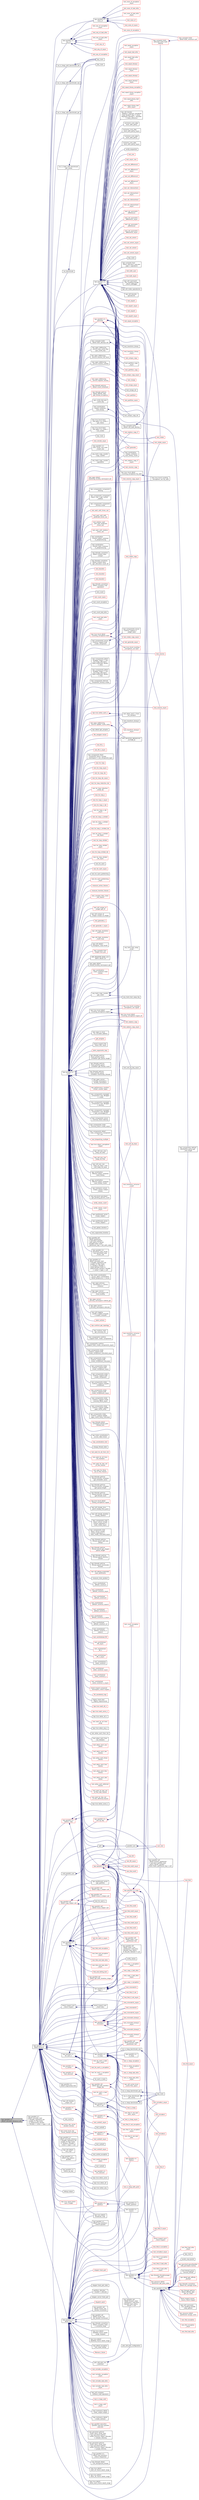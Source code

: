 digraph "hpx::parallel::v1::detail::calculate_distance::call"
{
  edge [fontname="Helvetica",fontsize="10",labelfontname="Helvetica",labelfontsize="10"];
  node [fontname="Helvetica",fontsize="10",shape=record];
  rankdir="LR";
  Node1 [label="hpx::parallel::v1::\ldetail::calculate_distance::call",height=0.2,width=0.4,color="black", fillcolor="grey75", style="filled", fontcolor="black"];
  Node1 -> Node2 [dir="back",color="midnightblue",fontsize="10",style="solid",fontname="Helvetica"];
  Node2 [label="hpx::parallel::v1::\ldetail::distance",height=0.2,width=0.4,color="black", fillcolor="white", style="filled",URL="$d2/ddd/namespacehpx_1_1parallel_1_1v1_1_1detail.html#a6bea3c6a5f470cad11f27ee6bab4a33f"];
  Node2 -> Node3 [dir="back",color="midnightblue",fontsize="10",style="solid",fontname="Helvetica"];
  Node3 [label="hpx::parallel::v1::\lnone_of",height=0.2,width=0.4,color="black", fillcolor="white", style="filled",URL="$db/db9/namespacehpx_1_1parallel_1_1v1.html#ae44352b56d9d9936c0ff9a90a50d3049"];
  Node3 -> Node4 [dir="back",color="midnightblue",fontsize="10",style="solid",fontname="Helvetica"];
  Node4 [label="test_none_of",height=0.2,width=0.4,color="red", fillcolor="white", style="filled",URL="$de/d32/none__of_8cpp.html#a4188d9b781e7ae7dd7a9049eb2ef3c38"];
  Node3 -> Node6 [dir="back",color="midnightblue",fontsize="10",style="solid",fontname="Helvetica"];
  Node6 [label="test_none_of_async",height=0.2,width=0.4,color="red", fillcolor="white", style="filled",URL="$de/d32/none__of_8cpp.html#a86a0a8c8f53ac6c09d22d4216bbeb59b"];
  Node3 -> Node7 [dir="back",color="midnightblue",fontsize="10",style="solid",fontname="Helvetica"];
  Node7 [label="test_none_of_exception",height=0.2,width=0.4,color="red", fillcolor="white", style="filled",URL="$de/d32/none__of_8cpp.html#a6fc2ea520cb018511cd2c90504cadf0c"];
  Node3 -> Node9 [dir="back",color="midnightblue",fontsize="10",style="solid",fontname="Helvetica"];
  Node9 [label="test_none_of_exception\l_async",height=0.2,width=0.4,color="red", fillcolor="white", style="filled",URL="$de/d32/none__of_8cpp.html#ac4f0567bb6e5f2e6ce455ab913ec9dfc"];
  Node3 -> Node10 [dir="back",color="midnightblue",fontsize="10",style="solid",fontname="Helvetica"];
  Node10 [label="test_none_of_bad_alloc",height=0.2,width=0.4,color="red", fillcolor="white", style="filled",URL="$de/d32/none__of_8cpp.html#af214362a538f7307354bcfb31b7f6f6c"];
  Node3 -> Node12 [dir="back",color="midnightblue",fontsize="10",style="solid",fontname="Helvetica"];
  Node12 [label="test_none_of_bad_alloc\l_async",height=0.2,width=0.4,color="red", fillcolor="white", style="filled",URL="$de/d32/none__of_8cpp.html#a98a0e0974e9e9829b45c786450df942c"];
  Node2 -> Node13 [dir="back",color="midnightblue",fontsize="10",style="solid",fontname="Helvetica"];
  Node13 [label="hpx::parallel::v1::\lany_of",height=0.2,width=0.4,color="black", fillcolor="white", style="filled",URL="$db/db9/namespacehpx_1_1parallel_1_1v1.html#aa0008b3858cfed5bbaca31df3f5c748c"];
  Node13 -> Node3 [dir="back",color="midnightblue",fontsize="10",style="solid",fontname="Helvetica"];
  Node13 -> Node14 [dir="back",color="midnightblue",fontsize="10",style="solid",fontname="Helvetica"];
  Node14 [label="test_any_of",height=0.2,width=0.4,color="red", fillcolor="white", style="filled",URL="$d8/d5d/any__of_8cpp.html#a3be6d1cf182d27096e687217832b6ffb"];
  Node13 -> Node16 [dir="back",color="midnightblue",fontsize="10",style="solid",fontname="Helvetica"];
  Node16 [label="test_any_of_async",height=0.2,width=0.4,color="red", fillcolor="white", style="filled",URL="$d8/d5d/any__of_8cpp.html#af1056def42768dd08ff4f98ce58d5586"];
  Node13 -> Node17 [dir="back",color="midnightblue",fontsize="10",style="solid",fontname="Helvetica"];
  Node17 [label="test_any_of_exception",height=0.2,width=0.4,color="red", fillcolor="white", style="filled",URL="$d8/d5d/any__of_8cpp.html#a348c2914b5d59fa0b61c79e37df17034"];
  Node13 -> Node19 [dir="back",color="midnightblue",fontsize="10",style="solid",fontname="Helvetica"];
  Node19 [label="test_any_of_exception\l_async",height=0.2,width=0.4,color="red", fillcolor="white", style="filled",URL="$d8/d5d/any__of_8cpp.html#ad81e0ee038af5e3b7dd176ced1237e38"];
  Node13 -> Node20 [dir="back",color="midnightblue",fontsize="10",style="solid",fontname="Helvetica"];
  Node20 [label="test_any_of_bad_alloc",height=0.2,width=0.4,color="red", fillcolor="white", style="filled",URL="$d8/d5d/any__of_8cpp.html#a24ee4ddcdaee70f8bbb0a44bab89ff9a"];
  Node13 -> Node22 [dir="back",color="midnightblue",fontsize="10",style="solid",fontname="Helvetica"];
  Node22 [label="test_any_of_bad_alloc\l_async",height=0.2,width=0.4,color="red", fillcolor="white", style="filled",URL="$d8/d5d/any__of_8cpp.html#a39de4a734510b3f4ae74c26a6c0834b0"];
  Node2 -> Node23 [dir="back",color="midnightblue",fontsize="10",style="solid",fontname="Helvetica"];
  Node23 [label="run_is_heap_until_benchmark_std",height=0.2,width=0.4,color="black", fillcolor="white", style="filled",URL="$dc/df5/benchmark__is__heap__until_8cpp.html#ab528ce5836d1ed3fc7264d5d101d6c05"];
  Node23 -> Node24 [dir="back",color="midnightblue",fontsize="10",style="solid",fontname="Helvetica"];
  Node24 [label="hpx_main",height=0.2,width=0.4,color="black", fillcolor="white", style="filled",URL="$dc/df5/benchmark__is__heap__until_8cpp.html#a4ca51ec94fa82421fc621b58eef7b01c"];
  Node2 -> Node25 [dir="back",color="midnightblue",fontsize="10",style="solid",fontname="Helvetica"];
  Node25 [label="run_is_heap_until_benchmark_seq",height=0.2,width=0.4,color="black", fillcolor="white", style="filled",URL="$dc/df5/benchmark__is__heap__until_8cpp.html#a2f1e5702cb0bfe59d87b1b18c90da22d"];
  Node25 -> Node24 [dir="back",color="midnightblue",fontsize="10",style="solid",fontname="Helvetica"];
  Node2 -> Node26 [dir="back",color="midnightblue",fontsize="10",style="solid",fontname="Helvetica"];
  Node26 [label="run_is_heap_until_benchmark_par",height=0.2,width=0.4,color="black", fillcolor="white", style="filled",URL="$dc/df5/benchmark__is__heap__until_8cpp.html#a54d8fcdca96998b62fddd64dc62270c4"];
  Node26 -> Node24 [dir="back",color="midnightblue",fontsize="10",style="solid",fontname="Helvetica"];
  Node2 -> Node27 [dir="back",color="midnightblue",fontsize="10",style="solid",fontname="Helvetica"];
  Node27 [label="run_is_heap_until_benchmark\l_par_unseq",height=0.2,width=0.4,color="black", fillcolor="white", style="filled",URL="$dc/df5/benchmark__is__heap__until_8cpp.html#af8d3bad21e750b099ce0b56e1ec9d8da"];
  Node27 -> Node24 [dir="back",color="midnightblue",fontsize="10",style="solid",fontname="Helvetica"];
  Node2 -> Node28 [dir="back",color="midnightblue",fontsize="10",style="solid",fontname="Helvetica"];
  Node28 [label="run_benchmark",height=0.2,width=0.4,color="black", fillcolor="white", style="filled",URL="$d9/d53/benchmark__unique__copy_8cpp.html#a8a407c44bd918179459c618a5e2f01b3"];
  Node28 -> Node29 [dir="back",color="midnightblue",fontsize="10",style="solid",fontname="Helvetica"];
  Node29 [label="hpx_main",height=0.2,width=0.4,color="black", fillcolor="white", style="filled",URL="$d9/d53/benchmark__unique__copy_8cpp.html#a4ca51ec94fa82421fc621b58eef7b01c"];
  Node2 -> Node30 [dir="back",color="midnightblue",fontsize="10",style="solid",fontname="Helvetica"];
  Node30 [label="hpx::lcos::detail::\lbroadcast_impl",height=0.2,width=0.4,color="black", fillcolor="white", style="filled",URL="$d4/d6c/namespacehpx_1_1lcos_1_1detail.html#a6575c2189b82a495a00b099f7c150172"];
  Node2 -> Node31 [dir="back",color="midnightblue",fontsize="10",style="solid",fontname="Helvetica"];
  Node31 [label="hpx::parallel::v1::\lcopy_n",height=0.2,width=0.4,color="black", fillcolor="white", style="filled",URL="$db/db9/namespacehpx_1_1parallel_1_1v1.html#a62b381b00123e950f7cd81ae9b16c4a6"];
  Node31 -> Node32 [dir="back",color="midnightblue",fontsize="10",style="solid",fontname="Helvetica"];
  Node32 [label="hpx::parallel::v1::copy",height=0.2,width=0.4,color="red", fillcolor="white", style="filled",URL="$db/db9/namespacehpx_1_1parallel_1_1v1.html#a502f993845638113034b4a1629b7a3c7"];
  Node32 -> Node75 [dir="back",color="midnightblue",fontsize="10",style="solid",fontname="Helvetica"];
  Node75 [label="test_includes1",height=0.2,width=0.4,color="red", fillcolor="white", style="filled",URL="$dc/d10/includes_8cpp.html#ac9a328bca1819c3cf102403b9e78af4d"];
  Node32 -> Node77 [dir="back",color="midnightblue",fontsize="10",style="solid",fontname="Helvetica"];
  Node77 [label="test_includes1_async",height=0.2,width=0.4,color="red", fillcolor="white", style="filled",URL="$dc/d10/includes_8cpp.html#a54dad366ee0ed5b7f40cb5bf2eb78c8b"];
  Node32 -> Node78 [dir="back",color="midnightblue",fontsize="10",style="solid",fontname="Helvetica"];
  Node78 [label="test_includes2",height=0.2,width=0.4,color="red", fillcolor="white", style="filled",URL="$dc/d10/includes_8cpp.html#aa28131ce41bfe9d6f55063ecaaa95d0b"];
  Node32 -> Node80 [dir="back",color="midnightblue",fontsize="10",style="solid",fontname="Helvetica"];
  Node80 [label="test_includes2_async",height=0.2,width=0.4,color="red", fillcolor="white", style="filled",URL="$dc/d10/includes_8cpp.html#a74f23df4b3d3dfced1942f74518c545e"];
  Node32 -> Node107 [dir="back",color="midnightblue",fontsize="10",style="solid",fontname="Helvetica"];
  Node107 [label="test_reverse",height=0.2,width=0.4,color="red", fillcolor="white", style="filled",URL="$d8/dc4/reverse_8cpp.html#a698a7dfc93bebfd1903e9279d728b478"];
  Node32 -> Node109 [dir="back",color="midnightblue",fontsize="10",style="solid",fontname="Helvetica"];
  Node109 [label="test_reverse_async",height=0.2,width=0.4,color="red", fillcolor="white", style="filled",URL="$d8/dc4/reverse_8cpp.html#a98d04b1d1b66041667a0b108cb75bd94"];
  Node32 -> Node120 [dir="back",color="midnightblue",fontsize="10",style="solid",fontname="Helvetica"];
  Node120 [label="test_rotate",height=0.2,width=0.4,color="red", fillcolor="white", style="filled",URL="$d7/d5d/rotate_8cpp.html#ab8a8520d8bdef3f9022bc5377426d949"];
  Node32 -> Node122 [dir="back",color="midnightblue",fontsize="10",style="solid",fontname="Helvetica"];
  Node122 [label="test_rotate_async",height=0.2,width=0.4,color="red", fillcolor="white", style="filled",URL="$d7/d5d/rotate_8cpp.html#ae3e37eb13d1c555e7ec861e99599cecb"];
  Node31 -> Node148 [dir="back",color="midnightblue",fontsize="10",style="solid",fontname="Helvetica"];
  Node148 [label="test_copy_n_exception",height=0.2,width=0.4,color="red", fillcolor="white", style="filled",URL="$d3/d44/copyn_8cpp.html#abe4e05d78a05b84674e56fe6c39fca90"];
  Node31 -> Node150 [dir="back",color="midnightblue",fontsize="10",style="solid",fontname="Helvetica"];
  Node150 [label="test_copy_n_exception\l_async",height=0.2,width=0.4,color="red", fillcolor="white", style="filled",URL="$d3/d44/copyn_8cpp.html#a42328f0b598518eafcc7b94d6a28425d"];
  Node31 -> Node151 [dir="back",color="midnightblue",fontsize="10",style="solid",fontname="Helvetica"];
  Node151 [label="test_copy_n_bad_alloc",height=0.2,width=0.4,color="red", fillcolor="white", style="filled",URL="$d3/d44/copyn_8cpp.html#a74eb1f7d59b681e15d11f90c85f48147"];
  Node31 -> Node153 [dir="back",color="midnightblue",fontsize="10",style="solid",fontname="Helvetica"];
  Node153 [label="test_copy_n_bad_alloc\l_async",height=0.2,width=0.4,color="red", fillcolor="white", style="filled",URL="$d3/d44/copyn_8cpp.html#af27e7c5f4571120910ce3c0567280b50"];
  Node31 -> Node154 [dir="back",color="midnightblue",fontsize="10",style="solid",fontname="Helvetica"];
  Node154 [label="verify_values",height=0.2,width=0.4,color="black", fillcolor="white", style="filled",URL="$d7/dfb/partitioned__vector__scan_8hpp.html#a1b81c4c13d30b08cac00db9b75578cf1"];
  Node2 -> Node155 [dir="back",color="midnightblue",fontsize="10",style="solid",fontname="Helvetica"];
  Node155 [label="hpx::parallel::v1::\lcount",height=0.2,width=0.4,color="black", fillcolor="white", style="filled",URL="$db/db9/namespacehpx_1_1parallel_1_1v1.html#a19d058114a2bd44801aab4176b188e23"];
  Node155 -> Node156 [dir="back",color="midnightblue",fontsize="10",style="solid",fontname="Helvetica"];
  Node156 [label="hpx::agas::addressing\l_service::gva_cache_key\l::gva_cache_key",height=0.2,width=0.4,color="black", fillcolor="white", style="filled",URL="$d0/d9c/structhpx_1_1agas_1_1addressing__service_1_1gva__cache__key.html#acecfbda8da5778456192cab1265b29ba"];
  Node155 -> Node157 [dir="back",color="midnightblue",fontsize="10",style="solid",fontname="Helvetica"];
  Node157 [label="hpx::agas::addressing\l_service::resolve_full_local",height=0.2,width=0.4,color="black", fillcolor="white", style="filled",URL="$db/d58/structhpx_1_1agas_1_1addressing__service.html#a6195cfc66f93111dd1e0252b5bd4a712"];
  Node155 -> Node158 [dir="back",color="midnightblue",fontsize="10",style="solid",fontname="Helvetica"];
  Node158 [label="hpx::agas::addressing\l_service::resolve_cached",height=0.2,width=0.4,color="black", fillcolor="white", style="filled",URL="$db/d58/structhpx_1_1agas_1_1addressing__service.html#a5d63a4e7a5e442e1d19692d6f71673e6"];
  Node155 -> Node159 [dir="back",color="midnightblue",fontsize="10",style="solid",fontname="Helvetica"];
  Node159 [label="hpx::agas::addressing\l_service::update_cache_entry",height=0.2,width=0.4,color="red", fillcolor="white", style="filled",URL="$db/d58/structhpx_1_1agas_1_1addressing__service.html#ab49f7530592fc5c804c94720b8ffd61d"];
  Node159 -> Node119 [dir="back",color="midnightblue",fontsize="10",style="solid",fontname="Helvetica"];
  Node119 [label="HPX_REGISTER_BROADCAST\l_ACTION_ID",height=0.2,width=0.4,color="black", fillcolor="white", style="filled",URL="$de/d5c/runtime__support__server_8cpp.html#a2c7fd60adfab122ae67b173ad73fc706"];
  Node155 -> Node233 [dir="back",color="midnightblue",fontsize="10",style="solid",fontname="Helvetica"];
  Node233 [label="hpx::agas::addressing\l_service::register_factory",height=0.2,width=0.4,color="red", fillcolor="white", style="filled",URL="$db/d58/structhpx_1_1agas_1_1addressing__service.html#a844d33bc815e5d556363cb03dca4842e",tooltip="Register a factory for a specific component type. "];
  Node155 -> Node236 [dir="back",color="midnightblue",fontsize="10",style="solid",fontname="Helvetica"];
  Node236 [label="hpx::threads::policies\l::detail::count_initialized",height=0.2,width=0.4,color="red", fillcolor="white", style="filled",URL="$d5/d1a/namespacehpx_1_1threads_1_1policies_1_1detail.html#a28a8562de43906755977c312023a89eb"];
  Node155 -> Node238 [dir="back",color="midnightblue",fontsize="10",style="solid",fontname="Helvetica"];
  Node238 [label="hpx::threads::policies\l::detail::affinity_data\l::get_thread_occupancy",height=0.2,width=0.4,color="red", fillcolor="white", style="filled",URL="$d7/d9b/structhpx_1_1threads_1_1policies_1_1detail_1_1affinity__data.html#a07b92d102e9741c4d8382e4acd8cb105"];
  Node155 -> Node240 [dir="back",color="midnightblue",fontsize="10",style="solid",fontname="Helvetica"];
  Node240 [label="gva_cache_key::gva\l_cache_key",height=0.2,width=0.4,color="black", fillcolor="white", style="filled",URL="$de/d0d/structgva__cache__key.html#a6812780b5b3b4a05557840e8c4a6cc7c"];
  Node155 -> Node241 [dir="back",color="midnightblue",fontsize="10",style="solid",fontname="Helvetica"];
  Node241 [label="hpx::compute::traits\l::detail::bulk_construct::call",height=0.2,width=0.4,color="red", fillcolor="white", style="filled",URL="$d4/d56/structhpx_1_1compute_1_1traits_1_1detail_1_1bulk__construct.html#ac74edb5f18b085d23c7ad03af163598d"];
  Node155 -> Node245 [dir="back",color="midnightblue",fontsize="10",style="solid",fontname="Helvetica"];
  Node245 [label="hpx::compute::traits\l::detail::bulk_destroy::call",height=0.2,width=0.4,color="black", fillcolor="white", style="filled",URL="$d4/dcf/structhpx_1_1compute_1_1traits_1_1detail_1_1bulk__destroy.html#a65c2cb2dcbe0d2d76fc9f48302cd56d8"];
  Node245 -> Node246 [dir="back",color="midnightblue",fontsize="10",style="solid",fontname="Helvetica"];
  Node246 [label="hpx::compute::traits\l::detail::call_bulk_destroy",height=0.2,width=0.4,color="black", fillcolor="white", style="filled",URL="$d5/df2/namespacehpx_1_1compute_1_1traits_1_1detail.html#acc13444e66b79935de52111e1f28f164"];
  Node246 -> Node247 [dir="back",color="midnightblue",fontsize="10",style="solid",fontname="Helvetica"];
  Node247 [label="hpx::compute::traits\l::allocator_traits::bulk\l_destroy",height=0.2,width=0.4,color="red", fillcolor="white", style="filled",URL="$dc/d38/structhpx_1_1compute_1_1traits_1_1allocator__traits.html#a79ea07e626d594a9890675db2b56063f"];
  Node247 -> Node241 [dir="back",color="midnightblue",fontsize="10",style="solid",fontname="Helvetica"];
  Node155 -> Node246 [dir="back",color="midnightblue",fontsize="10",style="solid",fontname="Helvetica"];
  Node155 -> Node247 [dir="back",color="midnightblue",fontsize="10",style="solid",fontname="Helvetica"];
  Node155 -> Node252 [dir="back",color="midnightblue",fontsize="10",style="solid",fontname="Helvetica"];
  Node252 [label="hpx::lcos::local::base\l_and_gate\< no_mutex \>\l::get_future",height=0.2,width=0.4,color="black", fillcolor="white", style="filled",URL="$df/d91/structhpx_1_1lcos_1_1local_1_1base__and__gate.html#a9cbcd9fe46997ee4fa44fe0fdf3fa395",tooltip="get a future allowing to wait for the gate to fire "];
  Node155 -> Node253 [dir="back",color="midnightblue",fontsize="10",style="solid",fontname="Helvetica"];
  Node253 [label="hpx::lcos::local::base\l_and_gate\< no_mutex \>\l::init_locked",height=0.2,width=0.4,color="black", fillcolor="white", style="filled",URL="$df/d91/structhpx_1_1lcos_1_1local_1_1base__and__gate.html#a85b84ec329f8939fbccbe784c0567e9e"];
  Node155 -> Node254 [dir="back",color="midnightblue",fontsize="10",style="solid",fontname="Helvetica"];
  Node254 [label="boost::inspect::ascii\l_check::inspect",height=0.2,width=0.4,color="red", fillcolor="white", style="filled",URL="$df/d41/classboost_1_1inspect_1_1ascii__check.html#a42c51a97f6f401032bb06a96f48a96dd"];
  Node155 -> Node256 [dir="back",color="midnightblue",fontsize="10",style="solid",fontname="Helvetica"];
  Node256 [label="hpx_main",height=0.2,width=0.4,color="black", fillcolor="white", style="filled",URL="$d3/d4c/async__local_8cpp.html#aefd26dd818037509b2241068d57e3e1d"];
  Node155 -> Node257 [dir="back",color="midnightblue",fontsize="10",style="solid",fontname="Helvetica"];
  Node257 [label="test_remote_async",height=0.2,width=0.4,color="red", fillcolor="white", style="filled",URL="$dd/dd8/async__remote_8cpp.html#ac9fb603a20fe776399062d78f9ad4844"];
  Node155 -> Node259 [dir="back",color="midnightblue",fontsize="10",style="solid",fontname="Helvetica"];
  Node259 [label="hpx::parallel::v3::\lauto_chunk_size::auto\l_chunk_size",height=0.2,width=0.4,color="black", fillcolor="white", style="filled",URL="$d5/dad/structhpx_1_1parallel_1_1v3_1_1auto__chunk__size.html#a63003d60652494486f49eb058ad40528"];
  Node155 -> Node260 [dir="back",color="midnightblue",fontsize="10",style="solid",fontname="Helvetica"];
  Node260 [label="any_tests::copy_counter\l::copy_counter",height=0.2,width=0.4,color="black", fillcolor="white", style="filled",URL="$d9/d99/structany__tests_1_1copy__counter.html#ac24473e37314d8ecd531bb1733109ca5"];
  Node155 -> Node261 [dir="back",color="midnightblue",fontsize="10",style="solid",fontname="Helvetica"];
  Node261 [label="any_tests::copy_counter\l::operator=",height=0.2,width=0.4,color="black", fillcolor="white", style="filled",URL="$d9/d99/structany__tests_1_1copy__counter.html#a2fc9f27cb3580a424c7909d60c66a5e9"];
  Node155 -> Node262 [dir="back",color="midnightblue",fontsize="10",style="solid",fontname="Helvetica"];
  Node262 [label="any_tests::copy_counter\l::get_count",height=0.2,width=0.4,color="black", fillcolor="white", style="filled",URL="$d9/d99/structany__tests_1_1copy__counter.html#a8323d67d1a98a937f4e3cc2180963dbd"];
  Node262 -> Node263 [dir="back",color="midnightblue",fontsize="10",style="solid",fontname="Helvetica"];
  Node263 [label="any_tests::test_swap\l_small",height=0.2,width=0.4,color="black", fillcolor="white", style="filled",URL="$de/db0/namespaceany__tests.html#a5a9f3ac333174dc1cc9a9f39d996b4d2"];
  Node262 -> Node264 [dir="back",color="midnightblue",fontsize="10",style="solid",fontname="Helvetica"];
  Node264 [label="any_tests::test_swap_big",height=0.2,width=0.4,color="black", fillcolor="white", style="filled",URL="$de/db0/namespaceany__tests.html#a0567012862bab4ad7821c706fcaa2035"];
  Node155 -> Node263 [dir="back",color="midnightblue",fontsize="10",style="solid",fontname="Helvetica"];
  Node155 -> Node264 [dir="back",color="midnightblue",fontsize="10",style="solid",fontname="Helvetica"];
  Node155 -> Node201 [dir="back",color="midnightblue",fontsize="10",style="solid",fontname="Helvetica"];
  Node201 [label="hpx::agas::detail::\lbootstrap_locality_namespace::ptr",height=0.2,width=0.4,color="red", fillcolor="white", style="filled",URL="$d2/d28/structhpx_1_1agas_1_1detail_1_1bootstrap__locality__namespace.html#a5d4dcef228d9a8e6040f2e404546a7b8"];
  Node155 -> Node265 [dir="back",color="midnightblue",fontsize="10",style="solid",fontname="Helvetica"];
  Node265 [label="hpx::parallel::util\l::detail::get_bulk_iteration_shape",height=0.2,width=0.4,color="red", fillcolor="white", style="filled",URL="$db/d3e/namespacehpx_1_1parallel_1_1util_1_1detail.html#a86f73d13121a4afd334a34da6074ea24"];
  Node265 -> Node275 [dir="back",color="midnightblue",fontsize="10",style="solid",fontname="Helvetica"];
  Node275 [label="hpx::parallel::util\l::detail::static_scan\l_partitioner::call",height=0.2,width=0.4,color="red", fillcolor="white", style="filled",URL="$d6/dba/structhpx_1_1parallel_1_1util_1_1detail_1_1static__scan__partitioner.html#a25ea6c014eef58f375a3ecbb2185ba0c"];
  Node265 -> Node278 [dir="back",color="midnightblue",fontsize="10",style="solid",fontname="Helvetica"];
  Node278 [label="hpx::parallel::util\l::detail::static_scan\l_partitioner\< execution\l::parallel_task_policy,\l R, Result1, Result2 \>::call",height=0.2,width=0.4,color="black", fillcolor="white", style="filled",URL="$de/d2e/structhpx_1_1parallel_1_1util_1_1detail_1_1static__scan__partitioner_3_01execution_1_1parallel__8e160c3c419a57c7f05e2f191722824c.html#a64299a0bd2c41bac5cd118e8ff392410"];
  Node155 -> Node279 [dir="back",color="midnightblue",fontsize="10",style="solid",fontname="Helvetica"];
  Node279 [label="hpx::parallel::util\l::detail::get_bulk_iteration\l_shape_idx",height=0.2,width=0.4,color="red", fillcolor="white", style="filled",URL="$db/d3e/namespacehpx_1_1parallel_1_1util_1_1detail.html#a370c3e6a87ef9d31db12d80ae3733443"];
  Node279 -> Node280 [dir="back",color="midnightblue",fontsize="10",style="solid",fontname="Helvetica"];
  Node280 [label="hpx::parallel::util\l::detail::foreach_static\l_partitioner::call",height=0.2,width=0.4,color="red", fillcolor="white", style="filled",URL="$d6/d6a/structhpx_1_1parallel_1_1util_1_1detail_1_1foreach__static__partitioner.html#adacc835452ced27726fb88e340a65546"];
  Node280 -> Node282 [dir="back",color="midnightblue",fontsize="10",style="solid",fontname="Helvetica"];
  Node282 [label="hpx::parallel::util\l::detail::foreach_partitioner\l\< execution::parallel_task\l_policy, Result, parallel::\ltraits::static_partitioner_tag \>::call",height=0.2,width=0.4,color="black", fillcolor="white", style="filled",URL="$dc/dea/structhpx_1_1parallel_1_1util_1_1detail_1_1foreach__partitioner_3_01execution_1_1parallel__task_15c413fade2c2ea381c529c90fb01b95.html#a8231aec9aa2b550686dfb09068355222"];
  Node279 -> Node283 [dir="back",color="midnightblue",fontsize="10",style="solid",fontname="Helvetica"];
  Node283 [label="hpx::parallel::util\l::detail::foreach_static\l_partitioner\< execution\l::parallel_task_policy,\l Result \>::call",height=0.2,width=0.4,color="black", fillcolor="white", style="filled",URL="$dc/d70/structhpx_1_1parallel_1_1util_1_1detail_1_1foreach__static__partitioner_3_01execution_1_1paralle8626d5c4384767c8555b9966fc809b75.html#a4879597fc0c82d45142cb561100c86f4"];
  Node155 -> Node287 [dir="back",color="midnightblue",fontsize="10",style="solid",fontname="Helvetica"];
  Node287 [label="hpx::components::component\l::destroy",height=0.2,width=0.4,color="black", fillcolor="white", style="filled",URL="$d2/d0b/classhpx_1_1components_1_1component.html#a83324df9d2a3574db8949c9198cb7375",tooltip="The function destroy is used for destruction and de-allocation of instances of the derived components..."];
  Node155 -> Node288 [dir="back",color="midnightblue",fontsize="10",style="solid",fontname="Helvetica"];
  Node288 [label="hpx::components::component\l_base\< row \>::get_current\l_address",height=0.2,width=0.4,color="black", fillcolor="white", style="filled",URL="$d2/de6/classhpx_1_1components_1_1component__base.html#a158c6874c847422beb28c9deee381907"];
  Node155 -> Node289 [dir="back",color="midnightblue",fontsize="10",style="solid",fontname="Helvetica"];
  Node289 [label="hpx::components::component\l_factory::create",height=0.2,width=0.4,color="black", fillcolor="white", style="filled",URL="$d9/dc0/structhpx_1_1components_1_1component__factory.html#a858e92b3c7dde85fad2a22361550c5a7",tooltip="Create one or more new component instances. "];
  Node155 -> Node290 [dir="back",color="midnightblue",fontsize="10",style="solid",fontname="Helvetica"];
  Node290 [label="test_wait_until_times_out",height=0.2,width=0.4,color="red", fillcolor="white", style="filled",URL="$d1/ded/tests_2unit_2lcos_2condition__variable_8cpp.html#aea5657395fd47b474e1f427561446d10"];
  Node155 -> Node292 [dir="back",color="midnightblue",fontsize="10",style="solid",fontname="Helvetica"];
  Node292 [label="test_wait_until_with\l_predicate_times_out",height=0.2,width=0.4,color="red", fillcolor="white", style="filled",URL="$d1/ded/tests_2unit_2lcos_2condition__variable_8cpp.html#addabd721978fd49994293916b65085e8"];
  Node155 -> Node293 [dir="back",color="midnightblue",fontsize="10",style="solid",fontname="Helvetica"];
  Node293 [label="test_relative_wait\l_until_with_predicate\l_times_out",height=0.2,width=0.4,color="red", fillcolor="white", style="filled",URL="$d1/ded/tests_2unit_2lcos_2condition__variable_8cpp.html#ae174356f5cc84c994b8e627d0779855e"];
  Node155 -> Node294 [dir="back",color="midnightblue",fontsize="10",style="solid",fontname="Helvetica"];
  Node294 [label="test_wait_until_relative\l_times_out",height=0.2,width=0.4,color="red", fillcolor="white", style="filled",URL="$d1/ded/tests_2unit_2lcos_2condition__variable_8cpp.html#a43133d1c1ffc4f3e5ae0e94721453bfe"];
  Node155 -> Node295 [dir="back",color="midnightblue",fontsize="10",style="solid",fontname="Helvetica"];
  Node295 [label="hpx::serialization\l::erased_output_container\l::is_preprocessing",height=0.2,width=0.4,color="black", fillcolor="white", style="filled",URL="$d8/db8/structhpx_1_1serialization_1_1erased__output__container.html#aa893cee06e2bb5d09a9fe42d9a07b5ff"];
  Node155 -> Node296 [dir="back",color="midnightblue",fontsize="10",style="solid",fontname="Helvetica"];
  Node296 [label="hpx::serialization\l::erased_input_container\l::is_preprocessing",height=0.2,width=0.4,color="black", fillcolor="white", style="filled",URL="$de/d06/structhpx_1_1serialization_1_1erased__input__container.html#a64ed24fc6d533fb36561b19644495873"];
  Node155 -> Node297 [dir="back",color="midnightblue",fontsize="10",style="solid",fontname="Helvetica"];
  Node297 [label="hpx::threads::coroutines\l::detail::context_base\l::unique",height=0.2,width=0.4,color="black", fillcolor="white", style="filled",URL="$db/d5b/classhpx_1_1threads_1_1coroutines_1_1detail_1_1context__base.html#a69e8102773b72342232710adecad9d73"];
  Node155 -> Node298 [dir="back",color="midnightblue",fontsize="10",style="solid",fontname="Helvetica"];
  Node298 [label="hpx::threads::coroutines\l::detail::context_base\l::get_allocation_count_all",height=0.2,width=0.4,color="black", fillcolor="white", style="filled",URL="$db/d5b/classhpx_1_1threads_1_1coroutines_1_1detail_1_1context__base.html#a000ba35d5ac42a3deac7540d8c119465"];
  Node155 -> Node299 [dir="back",color="midnightblue",fontsize="10",style="solid",fontname="Helvetica"];
  Node299 [label="test_bounds1",height=0.2,width=0.4,color="red", fillcolor="white", style="filled",URL="$db/dbc/coordinate_8cpp.html#a8c6bc40ca40e765c1df197938c9a475d"];
  Node155 -> Node301 [dir="back",color="midnightblue",fontsize="10",style="solid",fontname="Helvetica"];
  Node301 [label="test_bounds2",height=0.2,width=0.4,color="red", fillcolor="white", style="filled",URL="$db/dbc/coordinate_8cpp.html#a096ca88ee31f17366206933116c1f64e"];
  Node155 -> Node302 [dir="back",color="midnightblue",fontsize="10",style="solid",fontname="Helvetica"];
  Node302 [label="test_bounds3",height=0.2,width=0.4,color="red", fillcolor="white", style="filled",URL="$db/dbc/coordinate_8cpp.html#ae6ce52a15a47eb0cee423f5944dc322a"];
  Node155 -> Node32 [dir="back",color="midnightblue",fontsize="10",style="solid",fontname="Helvetica"];
  Node155 -> Node31 [dir="back",color="midnightblue",fontsize="10",style="solid",fontname="Helvetica"];
  Node155 -> Node303 [dir="back",color="midnightblue",fontsize="10",style="solid",fontname="Helvetica"];
  Node303 [label="hpx::threads::coroutines\l::detail::coroutine_impl\l::operator()",height=0.2,width=0.4,color="red", fillcolor="white", style="filled",URL="$d7/dd2/classhpx_1_1threads_1_1coroutines_1_1detail_1_1coroutine__impl.html#a9e9734e8516ed51824b453f5abaa8435"];
  Node155 -> Node305 [dir="back",color="midnightblue",fontsize="10",style="solid",fontname="Helvetica"];
  Node305 [label="test_count",height=0.2,width=0.4,color="black", fillcolor="white", style="filled",URL="$de/d3a/count__tests_8hpp.html#adb14e941c026b6ad84f53dec4f32c557"];
  Node155 -> Node306 [dir="back",color="midnightblue",fontsize="10",style="solid",fontname="Helvetica"];
  Node306 [label="test_count_async",height=0.2,width=0.4,color="red", fillcolor="white", style="filled",URL="$de/d3a/count__tests_8hpp.html#a4621580b458537fa0a2fd6953e037a6a"];
  Node155 -> Node308 [dir="back",color="midnightblue",fontsize="10",style="solid",fontname="Helvetica"];
  Node308 [label="test_count_exception",height=0.2,width=0.4,color="black", fillcolor="white", style="filled",URL="$de/d3a/count__tests_8hpp.html#adbde9fbf4434fe9320503044b3b2c464"];
  Node155 -> Node309 [dir="back",color="midnightblue",fontsize="10",style="solid",fontname="Helvetica"];
  Node309 [label="test_count_exception\l_async",height=0.2,width=0.4,color="red", fillcolor="white", style="filled",URL="$de/d3a/count__tests_8hpp.html#ab0cd91de016499bfe205083429b6785a"];
  Node155 -> Node311 [dir="back",color="midnightblue",fontsize="10",style="solid",fontname="Helvetica"];
  Node311 [label="test_count_bad_alloc",height=0.2,width=0.4,color="black", fillcolor="white", style="filled",URL="$de/d3a/count__tests_8hpp.html#a5bc414d6715d9db79b7f328d971cf7b7"];
  Node155 -> Node312 [dir="back",color="midnightblue",fontsize="10",style="solid",fontname="Helvetica"];
  Node312 [label="test_count_bad_alloc\l_async",height=0.2,width=0.4,color="red", fillcolor="white", style="filled",URL="$de/d3a/count__tests_8hpp.html#ab6f5cd5abb77116db322db53775acdea"];
  Node155 -> Node314 [dir="back",color="midnightblue",fontsize="10",style="solid",fontname="Helvetica"];
  Node314 [label="hpx::lcos::local::counting\l_semaphore_var::wait",height=0.2,width=0.4,color="red", fillcolor="white", style="filled",URL="$df/d53/classhpx_1_1lcos_1_1local_1_1counting__semaphore__var.html#a803c6b370e225e49b5033bbb4e7e91a1",tooltip="Wait for the semaphore to be signaled. "];
  Node155 -> Node318 [dir="back",color="midnightblue",fontsize="10",style="solid",fontname="Helvetica"];
  Node318 [label="hpx::lcos::local::counting\l_semaphore_var::try_wait",height=0.2,width=0.4,color="black", fillcolor="white", style="filled",URL="$df/d53/classhpx_1_1lcos_1_1local_1_1counting__semaphore__var.html#a81da6f6de5f9518e74768cde90d9d5b7",tooltip="Try to wait for the semaphore to be signaled. "];
  Node155 -> Node319 [dir="back",color="midnightblue",fontsize="10",style="solid",fontname="Helvetica"];
  Node319 [label="hpx::lcos::local::counting\l_semaphore_var::signal",height=0.2,width=0.4,color="red", fillcolor="white", style="filled",URL="$df/d53/classhpx_1_1lcos_1_1local_1_1counting__semaphore__var.html#a5eab648deb92bdd61e680ea16d736f1a",tooltip="Signal the semaphore. "];
  Node155 -> Node321 [dir="back",color="midnightblue",fontsize="10",style="solid",fontname="Helvetica"];
  Node321 [label="hpx::lcos::local::detail\l::counting_semaphore::wait",height=0.2,width=0.4,color="red", fillcolor="white", style="filled",URL="$d3/d61/classhpx_1_1lcos_1_1local_1_1detail_1_1counting__semaphore.html#a649923710c2ef70cfe2933926438d5fe"];
  Node321 -> Node314 [dir="back",color="midnightblue",fontsize="10",style="solid",fontname="Helvetica"];
  Node321 -> Node322 [dir="back",color="midnightblue",fontsize="10",style="solid",fontname="Helvetica"];
  Node322 [label="hpx::lcos::local::detail\l::counting_semaphore::try_wait",height=0.2,width=0.4,color="black", fillcolor="white", style="filled",URL="$d3/d61/classhpx_1_1lcos_1_1local_1_1detail_1_1counting__semaphore.html#ac320439e96c0cda1540d408c75d26aa3"];
  Node322 -> Node318 [dir="back",color="midnightblue",fontsize="10",style="solid",fontname="Helvetica"];
  Node155 -> Node322 [dir="back",color="midnightblue",fontsize="10",style="solid",fontname="Helvetica"];
  Node155 -> Node323 [dir="back",color="midnightblue",fontsize="10",style="solid",fontname="Helvetica"];
  Node323 [label="hpx::lcos::local::detail\l::counting_semaphore::signal",height=0.2,width=0.4,color="black", fillcolor="white", style="filled",URL="$d3/d61/classhpx_1_1lcos_1_1local_1_1detail_1_1counting__semaphore.html#a927d73ef311e041d32c6ce124766899d"];
  Node323 -> Node319 [dir="back",color="midnightblue",fontsize="10",style="solid",fontname="Helvetica"];
  Node323 -> Node324 [dir="back",color="midnightblue",fontsize="10",style="solid",fontname="Helvetica"];
  Node324 [label="hpx::lcos::local::detail\l::counting_semaphore::signal_all",height=0.2,width=0.4,color="red", fillcolor="white", style="filled",URL="$d3/d61/classhpx_1_1lcos_1_1local_1_1detail_1_1counting__semaphore.html#a182df19eb28dc4d52b76af0a215504c0"];
  Node155 -> Node324 [dir="back",color="midnightblue",fontsize="10",style="solid",fontname="Helvetica"];
  Node155 -> Node326 [dir="back",color="midnightblue",fontsize="10",style="solid",fontname="Helvetica"];
  Node326 [label="split",height=0.2,width=0.4,color="black", fillcolor="white", style="filled",URL="$d9/dca/created__executor_8cpp.html#a93788ea6faf31003f71a7ef49dbb0ec3"];
  Node326 -> Node327 [dir="back",color="midnightblue",fontsize="10",style="solid",fontname="Helvetica"];
  Node327 [label="parallel_sum",height=0.2,width=0.4,color="black", fillcolor="white", style="filled",URL="$d9/dca/created__executor_8cpp.html#a80274c30da23d7824ffc381645cbcfeb"];
  Node327 -> Node328 [dir="back",color="midnightblue",fontsize="10",style="solid",fontname="Helvetica"];
  Node328 [label="sum_test",height=0.2,width=0.4,color="red", fillcolor="white", style="filled",URL="$d9/dca/created__executor_8cpp.html#a00698497aebbb08ccb1fafc32f2e52a2"];
  Node155 -> Node330 [dir="back",color="midnightblue",fontsize="10",style="solid",fontname="Helvetica"];
  Node330 [label="hpx::components::derived\l_component_factory::create",height=0.2,width=0.4,color="black", fillcolor="white", style="filled",URL="$de/d5d/structhpx_1_1components_1_1derived__component__factory.html#a0da5225841736d13d5a75247eca697df",tooltip="Create one or more new component instances. "];
  Node155 -> Node331 [dir="back",color="midnightblue",fontsize="10",style="solid",fontname="Helvetica"];
  Node331 [label="hpx::parallel::v1::\lequal",height=0.2,width=0.4,color="black", fillcolor="white", style="filled",URL="$db/db9/namespacehpx_1_1parallel_1_1v1.html#a0c7fdfade58cb9d4dda65892a877aa58"];
  Node331 -> Node332 [dir="back",color="midnightblue",fontsize="10",style="solid",fontname="Helvetica"];
  Node332 [label="hpx::compute::host\l::block_executor\< executor\l_type \>::operator=",height=0.2,width=0.4,color="black", fillcolor="white", style="filled",URL="$d5/d95/structhpx_1_1compute_1_1host_1_1block__executor.html#a2e94f39146de2e5db444d93100a1cd9d"];
  Node331 -> Node333 [dir="back",color="midnightblue",fontsize="10",style="solid",fontname="Helvetica"];
  Node333 [label="test_bulk_sync",height=0.2,width=0.4,color="red", fillcolor="white", style="filled",URL="$d2/d56/bulk__async_8cpp.html#abcd3c113797813e7123226b2a864d5df"];
  Node331 -> Node335 [dir="back",color="midnightblue",fontsize="10",style="solid",fontname="Helvetica"];
  Node335 [label="test_bulk_async",height=0.2,width=0.4,color="red", fillcolor="white", style="filled",URL="$d2/d56/bulk__async_8cpp.html#a0c9f242c44ff4818d7e4996d5ef3f5a5"];
  Node331 -> Node336 [dir="back",color="midnightblue",fontsize="10",style="solid",fontname="Helvetica"];
  Node336 [label="hpx::util::command\l_line_handling::handle\l_attach_debugger",height=0.2,width=0.4,color="black", fillcolor="white", style="filled",URL="$d2/df0/structhpx_1_1util_1_1command__line__handling.html#ae8163b563d79e71fd4a62eb19be542c7"];
  Node331 -> Node337 [dir="back",color="midnightblue",fontsize="10",style="solid",fontname="Helvetica"];
  Node337 [label="hpx::util::index::operator==",height=0.2,width=0.4,color="black", fillcolor="white", style="filled",URL="$de/d30/classhpx_1_1util_1_1index.html#a8d82b76f61811925b6490c13b9bfe2a4"];
  Node331 -> Node338 [dir="back",color="midnightblue",fontsize="10",style="solid",fontname="Helvetica"];
  Node338 [label="hpx::util::bounds::\loperator==",height=0.2,width=0.4,color="black", fillcolor="white", style="filled",URL="$d4/d1b/classhpx_1_1util_1_1bounds.html#a3fcbce36a9941e7fd6738943c7249e18"];
  Node331 -> Node339 [dir="back",color="midnightblue",fontsize="10",style="solid",fontname="Helvetica"];
  Node339 [label="test_equal1",height=0.2,width=0.4,color="red", fillcolor="white", style="filled",URL="$df/d99/equal_8cpp.html#a993f6ad964cb4afb272f978a0a3e37d2"];
  Node331 -> Node341 [dir="back",color="midnightblue",fontsize="10",style="solid",fontname="Helvetica"];
  Node341 [label="test_equal1_async",height=0.2,width=0.4,color="red", fillcolor="white", style="filled",URL="$df/d99/equal_8cpp.html#a597f8602188e12cea7368e6d9f6594e0"];
  Node331 -> Node342 [dir="back",color="midnightblue",fontsize="10",style="solid",fontname="Helvetica"];
  Node342 [label="test_equal2",height=0.2,width=0.4,color="red", fillcolor="white", style="filled",URL="$df/d99/equal_8cpp.html#aa6286147cba8b8d2b0eaab5b94d8a677"];
  Node331 -> Node344 [dir="back",color="midnightblue",fontsize="10",style="solid",fontname="Helvetica"];
  Node344 [label="test_equal2_async",height=0.2,width=0.4,color="red", fillcolor="white", style="filled",URL="$df/d99/equal_8cpp.html#a3359950a33be0341540aafc6ef22a748"];
  Node331 -> Node345 [dir="back",color="midnightblue",fontsize="10",style="solid",fontname="Helvetica"];
  Node345 [label="test_equal_exception",height=0.2,width=0.4,color="red", fillcolor="white", style="filled",URL="$df/d99/equal_8cpp.html#a6692be2d4f8233c6a880b6e716ed3c21"];
  Node331 -> Node347 [dir="back",color="midnightblue",fontsize="10",style="solid",fontname="Helvetica"];
  Node347 [label="test_equal_exception\l_async",height=0.2,width=0.4,color="red", fillcolor="white", style="filled",URL="$df/d99/equal_8cpp.html#aefe3cd6440e52513c0e461ceaa633561"];
  Node331 -> Node348 [dir="back",color="midnightblue",fontsize="10",style="solid",fontname="Helvetica"];
  Node348 [label="test_equal_bad_alloc",height=0.2,width=0.4,color="red", fillcolor="white", style="filled",URL="$df/d99/equal_8cpp.html#af950f7fdd7126a3d4e7070031dc3d5df"];
  Node331 -> Node350 [dir="back",color="midnightblue",fontsize="10",style="solid",fontname="Helvetica"];
  Node350 [label="test_equal_bad_alloc\l_async",height=0.2,width=0.4,color="red", fillcolor="white", style="filled",URL="$df/d99/equal_8cpp.html#ab3ba5ebcf2015b2ea24c68f1ac9bd45d"];
  Node331 -> Node351 [dir="back",color="midnightblue",fontsize="10",style="solid",fontname="Helvetica"];
  Node351 [label="test_equal_binary1",height=0.2,width=0.4,color="red", fillcolor="white", style="filled",URL="$d2/ddd/equal__binary_8cpp.html#ac243042dee077edd93dabe07c31f9b67"];
  Node331 -> Node353 [dir="back",color="midnightblue",fontsize="10",style="solid",fontname="Helvetica"];
  Node353 [label="test_equal_binary1\l_async",height=0.2,width=0.4,color="red", fillcolor="white", style="filled",URL="$d2/ddd/equal__binary_8cpp.html#a0bf303e8f092a05593843e28a35491da"];
  Node331 -> Node354 [dir="back",color="midnightblue",fontsize="10",style="solid",fontname="Helvetica"];
  Node354 [label="test_equal_binary2",height=0.2,width=0.4,color="red", fillcolor="white", style="filled",URL="$d2/ddd/equal__binary_8cpp.html#af689980805cbcb82c9ff24d53a778984"];
  Node331 -> Node356 [dir="back",color="midnightblue",fontsize="10",style="solid",fontname="Helvetica"];
  Node356 [label="test_equal_binary2\l_async",height=0.2,width=0.4,color="red", fillcolor="white", style="filled",URL="$d2/ddd/equal__binary_8cpp.html#a65247ce0883e15b03dd40be1d6b43f8d"];
  Node331 -> Node357 [dir="back",color="midnightblue",fontsize="10",style="solid",fontname="Helvetica"];
  Node357 [label="test_equal_binary_exception",height=0.2,width=0.4,color="red", fillcolor="white", style="filled",URL="$d2/ddd/equal__binary_8cpp.html#aac0d8667f4a6b730f668fb793bf7a348"];
  Node331 -> Node359 [dir="back",color="midnightblue",fontsize="10",style="solid",fontname="Helvetica"];
  Node359 [label="test_equal_binary_exception\l_async",height=0.2,width=0.4,color="red", fillcolor="white", style="filled",URL="$d2/ddd/equal__binary_8cpp.html#ab23d2d7b96fd0abd15e4c710481be38f"];
  Node331 -> Node360 [dir="back",color="midnightblue",fontsize="10",style="solid",fontname="Helvetica"];
  Node360 [label="test_equal_binary_bad\l_alloc",height=0.2,width=0.4,color="red", fillcolor="white", style="filled",URL="$d2/ddd/equal__binary_8cpp.html#a6563a612c52fb145353dd711752ec0ab"];
  Node331 -> Node362 [dir="back",color="midnightblue",fontsize="10",style="solid",fontname="Helvetica"];
  Node362 [label="test_equal_binary_bad\l_alloc_async",height=0.2,width=0.4,color="red", fillcolor="white", style="filled",URL="$d2/ddd/equal__binary_8cpp.html#ae142fdafd69712b8e1cd0eb516c06740"];
  Node331 -> Node363 [dir="back",color="midnightblue",fontsize="10",style="solid",fontname="Helvetica"];
  Node363 [label="hpx::util::iterator\l_adaptor\< segment_unordered\l_map_iterator\< Key, T, Hash,\l KeyEqual, BaseIter \>, BaseIter\l \>::base_reference",height=0.2,width=0.4,color="black", fillcolor="white", style="filled",URL="$dd/d31/classhpx_1_1util_1_1iterator__adaptor.html#a94fc51756ea35a5e0b1523c242b7fb3c"];
  Node331 -> Node364 [dir="back",color="midnightblue",fontsize="10",style="solid",fontname="Helvetica"];
  Node364 [label="test_merge",height=0.2,width=0.4,color="red", fillcolor="white", style="filled",URL="$db/d38/merge__range_8cpp.html#a2e0060748d277706ba728016568f1dbf"];
  Node331 -> Node367 [dir="back",color="midnightblue",fontsize="10",style="solid",fontname="Helvetica"];
  Node367 [label="test_merge_async",height=0.2,width=0.4,color="red", fillcolor="white", style="filled",URL="$db/d38/merge__range_8cpp.html#ac7a94e614f43f22799d481ea272af59e"];
  Node331 -> Node368 [dir="back",color="midnightblue",fontsize="10",style="solid",fontname="Helvetica"];
  Node368 [label="test_merge_etc",height=0.2,width=0.4,color="black", fillcolor="white", style="filled",URL="$dc/d10/merge__tests_8hpp.html#ad0f4882078c9e3e1f692464e67040c7a"];
  Node331 -> Node369 [dir="back",color="midnightblue",fontsize="10",style="solid",fontname="Helvetica"];
  Node369 [label="test_partition_copy",height=0.2,width=0.4,color="red", fillcolor="white", style="filled",URL="$d9/dfa/partition__copy__tests_8hpp.html#ad9ddd8ab895684ada0894aaab61eb447"];
  Node331 -> Node371 [dir="back",color="midnightblue",fontsize="10",style="solid",fontname="Helvetica"];
  Node371 [label="test_partition_copy\l_async",height=0.2,width=0.4,color="black", fillcolor="white", style="filled",URL="$d9/dfa/partition__copy__tests_8hpp.html#ac159394185d42c0081d696f41aff774c"];
  Node331 -> Node372 [dir="back",color="midnightblue",fontsize="10",style="solid",fontname="Helvetica"];
  Node372 [label="test_partition",height=0.2,width=0.4,color="red", fillcolor="white", style="filled",URL="$df/dd8/partition__tests_8hpp.html#a4f40d9e862c5aaa7e64d56fc15f089ce"];
  Node331 -> Node375 [dir="back",color="midnightblue",fontsize="10",style="solid",fontname="Helvetica"];
  Node375 [label="test_partition_async",height=0.2,width=0.4,color="red", fillcolor="white", style="filled",URL="$df/dd8/partition__tests_8hpp.html#aae3d4d8e7dafc0029ef1ef9296dd49da"];
  Node331 -> Node377 [dir="back",color="midnightblue",fontsize="10",style="solid",fontname="Helvetica"];
  Node377 [label="exclusive_scan_algo\l_tests_with_policy",height=0.2,width=0.4,color="black", fillcolor="white", style="filled",URL="$d2/dda/partitioned__vector__exclusive__scan_8cpp.html#a4a261a1382349c14bb90c84e6c42992f"];
  Node331 -> Node378 [dir="back",color="midnightblue",fontsize="10",style="solid",fontname="Helvetica"];
  Node378 [label="exclusive_scan_algo\l_tests_with_policy_async",height=0.2,width=0.4,color="black", fillcolor="white", style="filled",URL="$d2/dda/partitioned__vector__exclusive__scan_8cpp.html#a430eb978e18bd4deefe98774b98d73d0"];
  Node331 -> Node379 [dir="back",color="midnightblue",fontsize="10",style="solid",fontname="Helvetica"];
  Node379 [label="inclusive_scan_algo\l_tests_with_policy",height=0.2,width=0.4,color="black", fillcolor="white", style="filled",URL="$d0/dd9/partitioned__vector__inclusive__scan_8cpp.html#a34738553072fae9ba4943c819d65ebaf"];
  Node331 -> Node380 [dir="back",color="midnightblue",fontsize="10",style="solid",fontname="Helvetica"];
  Node380 [label="inclusive_scan_algo\l_tests_with_policy_async",height=0.2,width=0.4,color="black", fillcolor="white", style="filled",URL="$d0/dd9/partitioned__vector__inclusive__scan_8cpp.html#ab0bfeba9eb0de80c695d41005ad8d0a9"];
  Node331 -> Node381 [dir="back",color="midnightblue",fontsize="10",style="solid",fontname="Helvetica"];
  Node381 [label="verify::sequential",height=0.2,width=0.4,color="black", fillcolor="white", style="filled",URL="$db/d9c/structverify.html#a9e306b7e822040bbb51f4a5ef9f6d193"];
  Node331 -> Node382 [dir="back",color="midnightblue",fontsize="10",style="solid",fontname="Helvetica"];
  Node382 [label="test_replace_copy",height=0.2,width=0.4,color="red", fillcolor="white", style="filled",URL="$da/d69/replace__copy_8cpp.html#a549287bdbc50f6d0ee9398a1b96d0b3e"];
  Node331 -> Node384 [dir="back",color="midnightblue",fontsize="10",style="solid",fontname="Helvetica"];
  Node384 [label="test_replace_copy_async",height=0.2,width=0.4,color="red", fillcolor="white", style="filled",URL="$da/d69/replace__copy_8cpp.html#a97e96f670ad38d3f3c03779deb3a346c"];
  Node331 -> Node385 [dir="back",color="midnightblue",fontsize="10",style="solid",fontname="Helvetica"];
  Node385 [label="test_replace_copy_if",height=0.2,width=0.4,color="red", fillcolor="white", style="filled",URL="$d4/d1c/replace__copy__if_8cpp.html#aa848d9d1e416d0099784c89a557b0a5a"];
  Node331 -> Node387 [dir="back",color="midnightblue",fontsize="10",style="solid",fontname="Helvetica"];
  Node387 [label="test_replace_copy_if\l_async",height=0.2,width=0.4,color="red", fillcolor="white", style="filled",URL="$d4/d1c/replace__copy__if_8cpp.html#aa32e57023525ecb3fe7d68c541ef1fb4"];
  Node331 -> Node107 [dir="back",color="midnightblue",fontsize="10",style="solid",fontname="Helvetica"];
  Node331 -> Node109 [dir="back",color="midnightblue",fontsize="10",style="solid",fontname="Helvetica"];
  Node331 -> Node388 [dir="back",color="midnightblue",fontsize="10",style="solid",fontname="Helvetica"];
  Node388 [label="test_reverse_copy",height=0.2,width=0.4,color="red", fillcolor="white", style="filled",URL="$dd/d14/reverse__copy_8cpp.html#a298232cec66ae90b0563ba2508e907b5"];
  Node331 -> Node390 [dir="back",color="midnightblue",fontsize="10",style="solid",fontname="Helvetica"];
  Node390 [label="test_reverse_copy_async",height=0.2,width=0.4,color="red", fillcolor="white", style="filled",URL="$dd/d14/reverse__copy_8cpp.html#ab9e629812148935cc830738ad470eb27"];
  Node331 -> Node120 [dir="back",color="midnightblue",fontsize="10",style="solid",fontname="Helvetica"];
  Node331 -> Node122 [dir="back",color="midnightblue",fontsize="10",style="solid",fontname="Helvetica"];
  Node331 -> Node391 [dir="back",color="midnightblue",fontsize="10",style="solid",fontname="Helvetica"];
  Node391 [label="test_rotate_copy",height=0.2,width=0.4,color="red", fillcolor="white", style="filled",URL="$da/d77/rotate__copy_8cpp.html#aef8e9231188daeb3b06747b380edc1d4"];
  Node331 -> Node393 [dir="back",color="midnightblue",fontsize="10",style="solid",fontname="Helvetica"];
  Node393 [label="test_rotate_copy_async",height=0.2,width=0.4,color="red", fillcolor="white", style="filled",URL="$da/d77/rotate__copy_8cpp.html#a1f7621ef1cefc5b6afa027925c14e5be"];
  Node331 -> Node394 [dir="back",color="midnightblue",fontsize="10",style="solid",fontname="Helvetica"];
  Node394 [label="test_one",height=0.2,width=0.4,color="red", fillcolor="white", style="filled",URL="$d6/d4b/scan__different__inits_8cpp.html#a2dca6b152f8357818ee3cc75d6547a40"];
  Node331 -> Node396 [dir="back",color="midnightblue",fontsize="10",style="solid",fontname="Helvetica"];
  Node396 [label="test_async_one",height=0.2,width=0.4,color="red", fillcolor="white", style="filled",URL="$d6/d4b/scan__different__inits_8cpp.html#afe7bf95c5a454262bee1d49e0c9a2b4e"];
  Node331 -> Node397 [dir="back",color="midnightblue",fontsize="10",style="solid",fontname="Helvetica"];
  Node397 [label="test_set_difference1",height=0.2,width=0.4,color="red", fillcolor="white", style="filled",URL="$d5/d98/set__difference_8cpp.html#aa5ef48dcbfc36441fd35dfaf8a44405a"];
  Node331 -> Node399 [dir="back",color="midnightblue",fontsize="10",style="solid",fontname="Helvetica"];
  Node399 [label="test_set_difference1\l_async",height=0.2,width=0.4,color="red", fillcolor="white", style="filled",URL="$d5/d98/set__difference_8cpp.html#a7c5d0e06c1a72bdf86a4d59bcdfaf206"];
  Node331 -> Node400 [dir="back",color="midnightblue",fontsize="10",style="solid",fontname="Helvetica"];
  Node400 [label="test_set_difference2",height=0.2,width=0.4,color="red", fillcolor="white", style="filled",URL="$d5/d98/set__difference_8cpp.html#a7e5cdcd8b098d630b553a44690695466"];
  Node331 -> Node402 [dir="back",color="midnightblue",fontsize="10",style="solid",fontname="Helvetica"];
  Node402 [label="test_set_difference2\l_async",height=0.2,width=0.4,color="red", fillcolor="white", style="filled",URL="$d5/d98/set__difference_8cpp.html#ac38db7d14fe24f38054132e20e95a1d6"];
  Node331 -> Node403 [dir="back",color="midnightblue",fontsize="10",style="solid",fontname="Helvetica"];
  Node403 [label="test_set_intersection1",height=0.2,width=0.4,color="red", fillcolor="white", style="filled",URL="$dd/d83/set__intersection_8cpp.html#a26ae57f28f2ec442dcd8fe3fd5e0225c"];
  Node331 -> Node405 [dir="back",color="midnightblue",fontsize="10",style="solid",fontname="Helvetica"];
  Node405 [label="test_set_intersection1\l_async",height=0.2,width=0.4,color="red", fillcolor="white", style="filled",URL="$dd/d83/set__intersection_8cpp.html#ad4d7143e7c4fb9a9d288dbf5304fe792"];
  Node331 -> Node406 [dir="back",color="midnightblue",fontsize="10",style="solid",fontname="Helvetica"];
  Node406 [label="test_set_intersection2",height=0.2,width=0.4,color="red", fillcolor="white", style="filled",URL="$dd/d83/set__intersection_8cpp.html#a539d8b0bd3df41a9cd2658f6751c84a4"];
  Node331 -> Node408 [dir="back",color="midnightblue",fontsize="10",style="solid",fontname="Helvetica"];
  Node408 [label="test_set_intersection2\l_async",height=0.2,width=0.4,color="red", fillcolor="white", style="filled",URL="$dd/d83/set__intersection_8cpp.html#a55845f5792feea3dbd9edbc297f32663"];
  Node331 -> Node409 [dir="back",color="midnightblue",fontsize="10",style="solid",fontname="Helvetica"];
  Node409 [label="test_set_symmetric\l_difference1",height=0.2,width=0.4,color="red", fillcolor="white", style="filled",URL="$d4/d0c/set__symmetric__difference_8cpp.html#a72e3a27d859122adca768080762a6937"];
  Node331 -> Node411 [dir="back",color="midnightblue",fontsize="10",style="solid",fontname="Helvetica"];
  Node411 [label="test_set_symmetric\l_difference1_async",height=0.2,width=0.4,color="red", fillcolor="white", style="filled",URL="$d4/d0c/set__symmetric__difference_8cpp.html#a3be9afeae23e298c9b3af32ada4db7c9"];
  Node331 -> Node412 [dir="back",color="midnightblue",fontsize="10",style="solid",fontname="Helvetica"];
  Node412 [label="test_set_symmetric\l_difference2",height=0.2,width=0.4,color="red", fillcolor="white", style="filled",URL="$d4/d0c/set__symmetric__difference_8cpp.html#aad15f5840f8e5438bc5ec5203fb472d9"];
  Node331 -> Node414 [dir="back",color="midnightblue",fontsize="10",style="solid",fontname="Helvetica"];
  Node414 [label="test_set_symmetric\l_difference2_async",height=0.2,width=0.4,color="red", fillcolor="white", style="filled",URL="$d4/d0c/set__symmetric__difference_8cpp.html#af9925c4684e172430d77219020a782c5"];
  Node331 -> Node415 [dir="back",color="midnightblue",fontsize="10",style="solid",fontname="Helvetica"];
  Node415 [label="test_set_union1",height=0.2,width=0.4,color="red", fillcolor="white", style="filled",URL="$d7/d76/set__union_8cpp.html#aad0a35e61d16be3a9a9a1ad9ab61d8a8"];
  Node331 -> Node417 [dir="back",color="midnightblue",fontsize="10",style="solid",fontname="Helvetica"];
  Node417 [label="test_set_union1_async",height=0.2,width=0.4,color="red", fillcolor="white", style="filled",URL="$d7/d76/set__union_8cpp.html#a4a2990d6e0b29a4b6975008a74f256a6"];
  Node331 -> Node418 [dir="back",color="midnightblue",fontsize="10",style="solid",fontname="Helvetica"];
  Node418 [label="test_set_union2",height=0.2,width=0.4,color="red", fillcolor="white", style="filled",URL="$d7/d76/set__union_8cpp.html#a035fcfe19c89b694a9cd09f9b33fca21"];
  Node331 -> Node420 [dir="back",color="midnightblue",fontsize="10",style="solid",fontname="Helvetica"];
  Node420 [label="test_set_union2_async",height=0.2,width=0.4,color="red", fillcolor="white", style="filled",URL="$d7/d76/set__union_8cpp.html#a18c984db0d092fc351908f4725450a40"];
  Node331 -> Node136 [dir="back",color="midnightblue",fontsize="10",style="solid",fontname="Helvetica"];
  Node136 [label="test_sort_by_key1",height=0.2,width=0.4,color="red", fillcolor="white", style="filled",URL="$df/daa/sort__by__key_8cpp.html#a8652239ac3ed0857d7ab6d8a87ee38d5"];
  Node331 -> Node138 [dir="back",color="midnightblue",fontsize="10",style="solid",fontname="Helvetica"];
  Node138 [label="test_sort_by_key_async",height=0.2,width=0.4,color="black", fillcolor="white", style="filled",URL="$df/daa/sort__by__key_8cpp.html#ac09b80a6ff7103516379f571e4f168ce"];
  Node331 -> Node421 [dir="back",color="midnightblue",fontsize="10",style="solid",fontname="Helvetica"];
  Node421 [label="test_transform_binary2",height=0.2,width=0.4,color="black", fillcolor="white", style="filled",URL="$d7/dcc/transform__binary2__tests_8hpp.html#a5633d2cc1591e633c618498c97abf0f6"];
  Node331 -> Node422 [dir="back",color="midnightblue",fontsize="10",style="solid",fontname="Helvetica"];
  Node422 [label="test_transform_binary2\l_async",height=0.2,width=0.4,color="red", fillcolor="white", style="filled",URL="$d7/dcc/transform__binary2__tests_8hpp.html#a813584916bde8db922ccc9d3b9f344b1"];
  Node331 -> Node424 [dir="back",color="midnightblue",fontsize="10",style="solid",fontname="Helvetica"];
  Node424 [label="test_transform_binary",height=0.2,width=0.4,color="black", fillcolor="white", style="filled",URL="$dd/d5d/transform__binary__tests_8hpp.html#aac39bbca545fd16d8470b9668a600282"];
  Node331 -> Node425 [dir="back",color="midnightblue",fontsize="10",style="solid",fontname="Helvetica"];
  Node425 [label="test_transform_binary\l_async",height=0.2,width=0.4,color="red", fillcolor="white", style="filled",URL="$dd/d5d/transform__binary__tests_8hpp.html#a9c94d21a83c7d690561eeba5c2ea66a2"];
  Node331 -> Node427 [dir="back",color="midnightblue",fontsize="10",style="solid",fontname="Helvetica"];
  Node427 [label="test_transform_inclusive\l_scan2",height=0.2,width=0.4,color="red", fillcolor="white", style="filled",URL="$d0/d83/transform__inclusive__scan_8cpp.html#ad61e5144c5e99d46fc37ba2e7388bcb6"];
  Node331 -> Node429 [dir="back",color="midnightblue",fontsize="10",style="solid",fontname="Helvetica"];
  Node429 [label="test_transform_inclusive\l_scan2_async",height=0.2,width=0.4,color="red", fillcolor="white", style="filled",URL="$d0/d83/transform__inclusive__scan_8cpp.html#a8436ade25dbfc68a881d8cfec6213553"];
  Node331 -> Node430 [dir="back",color="midnightblue",fontsize="10",style="solid",fontname="Helvetica"];
  Node430 [label="test_unique_copy",height=0.2,width=0.4,color="red", fillcolor="white", style="filled",URL="$db/d2d/unique__copy__range_8cpp.html#a430a316532273e52ba2fec98612fccd1"];
  Node331 -> Node433 [dir="back",color="midnightblue",fontsize="10",style="solid",fontname="Helvetica"];
  Node433 [label="test_unique_copy_async",height=0.2,width=0.4,color="red", fillcolor="white", style="filled",URL="$db/d2d/unique__copy__range_8cpp.html#a7bd3aa17d960e55b29380b19ae3cb55f"];
  Node331 -> Node434 [dir="back",color="midnightblue",fontsize="10",style="solid",fontname="Helvetica"];
  Node434 [label="test_unique_copy_etc",height=0.2,width=0.4,color="black", fillcolor="white", style="filled",URL="$d8/dff/unique__copy__tests_8hpp.html#a987292fe962b0cf655a572c28b7d351f"];
  Node331 -> Node435 [dir="back",color="midnightblue",fontsize="10",style="solid",fontname="Helvetica"];
  Node435 [label="hpx_main",height=0.2,width=0.4,color="black", fillcolor="white", style="filled",URL="$da/dfd/zero__copy__parcels__1001_8cpp.html#aefd26dd818037509b2241068d57e3e1d"];
  Node155 -> Node436 [dir="back",color="midnightblue",fontsize="10",style="solid",fontname="Helvetica"];
  Node436 [label="hpx::detail::get_arraylen",height=0.2,width=0.4,color="black", fillcolor="white", style="filled",URL="$d5/dbe/namespacehpx_1_1detail.html#ab6263008f7dfb22ec493a6701edad334"];
  Node155 -> Node437 [dir="back",color="midnightblue",fontsize="10",style="solid",fontname="Helvetica"];
  Node437 [label="file_wrapper::resize",height=0.2,width=0.4,color="red", fillcolor="white", style="filled",URL="$d5/daa/structfile__wrapper.html#acf257e5a8f00bfc573d3a9920eaf7834"];
  Node155 -> Node439 [dir="back",color="midnightblue",fontsize="10",style="solid",fontname="Helvetica"];
  Node439 [label="test_fill",height=0.2,width=0.4,color="red", fillcolor="white", style="filled",URL="$db/df9/fill_8cpp.html#ad931e89bdc39168cdc6519ee48bd69a3"];
  Node155 -> Node441 [dir="back",color="midnightblue",fontsize="10",style="solid",fontname="Helvetica"];
  Node441 [label="test_fill_async",height=0.2,width=0.4,color="red", fillcolor="white", style="filled",URL="$db/df9/fill_8cpp.html#a746e43066c59dc6277a1d21db34f226c"];
  Node155 -> Node442 [dir="back",color="midnightblue",fontsize="10",style="solid",fontname="Helvetica"];
  Node442 [label="hpx::parallel::v1::fill",height=0.2,width=0.4,color="red", fillcolor="white", style="filled",URL="$db/db9/namespacehpx_1_1parallel_1_1v1.html#a2e0f7399daabb5d675c4229ca3d71809"];
  Node442 -> Node309 [dir="back",color="midnightblue",fontsize="10",style="solid",fontname="Helvetica"];
  Node442 -> Node439 [dir="back",color="midnightblue",fontsize="10",style="solid",fontname="Helvetica"];
  Node442 -> Node441 [dir="back",color="midnightblue",fontsize="10",style="solid",fontname="Helvetica"];
  Node442 -> Node453 [dir="back",color="midnightblue",fontsize="10",style="solid",fontname="Helvetica"];
  Node453 [label="test_find",height=0.2,width=0.4,color="red", fillcolor="white", style="filled",URL="$d4/dfc/find_8cpp.html#a413cca1acd45c0d8e2f932c6ef2fd02f"];
  Node442 -> Node455 [dir="back",color="midnightblue",fontsize="10",style="solid",fontname="Helvetica"];
  Node455 [label="test_find_async",height=0.2,width=0.4,color="red", fillcolor="white", style="filled",URL="$d4/dfc/find_8cpp.html#abcfb114fa4026d0c9fb890366bd0bbec"];
  Node442 -> Node456 [dir="back",color="midnightblue",fontsize="10",style="solid",fontname="Helvetica"];
  Node456 [label="test_find_end1",height=0.2,width=0.4,color="red", fillcolor="white", style="filled",URL="$de/d27/findend_8cpp.html#a8d69f88e05067fa16f1bc996e4f5204a"];
  Node442 -> Node458 [dir="back",color="midnightblue",fontsize="10",style="solid",fontname="Helvetica"];
  Node458 [label="test_find_end1_async",height=0.2,width=0.4,color="red", fillcolor="white", style="filled",URL="$de/d27/findend_8cpp.html#a3c2aa414b7e6f2849bfff77eee053c6c"];
  Node442 -> Node459 [dir="back",color="midnightblue",fontsize="10",style="solid",fontname="Helvetica"];
  Node459 [label="test_find_end2",height=0.2,width=0.4,color="red", fillcolor="white", style="filled",URL="$de/d27/findend_8cpp.html#ae26806919871ed18953e72532f2d5cdd"];
  Node442 -> Node461 [dir="back",color="midnightblue",fontsize="10",style="solid",fontname="Helvetica"];
  Node461 [label="test_find_end2_async",height=0.2,width=0.4,color="red", fillcolor="white", style="filled",URL="$de/d27/findend_8cpp.html#a163128cab241b1a66d1729e13bb00b17"];
  Node442 -> Node462 [dir="back",color="midnightblue",fontsize="10",style="solid",fontname="Helvetica"];
  Node462 [label="test_find_end3",height=0.2,width=0.4,color="red", fillcolor="white", style="filled",URL="$de/d27/findend_8cpp.html#aa91633a737ceadc8e97fe2a305f9cbfc"];
  Node442 -> Node464 [dir="back",color="midnightblue",fontsize="10",style="solid",fontname="Helvetica"];
  Node464 [label="test_find_end3_async",height=0.2,width=0.4,color="red", fillcolor="white", style="filled",URL="$de/d27/findend_8cpp.html#a9287cebd15252054147305c49c61572f"];
  Node442 -> Node465 [dir="back",color="midnightblue",fontsize="10",style="solid",fontname="Helvetica"];
  Node465 [label="test_find_end4",height=0.2,width=0.4,color="red", fillcolor="white", style="filled",URL="$de/d27/findend_8cpp.html#ad1c1901e09334db9e91e633a700d5e7c"];
  Node442 -> Node467 [dir="back",color="midnightblue",fontsize="10",style="solid",fontname="Helvetica"];
  Node467 [label="test_find_end4_async",height=0.2,width=0.4,color="red", fillcolor="white", style="filled",URL="$de/d27/findend_8cpp.html#ab88baf684c0296678fc8b3656855906a"];
  Node442 -> Node468 [dir="back",color="midnightblue",fontsize="10",style="solid",fontname="Helvetica"];
  Node468 [label="test_find_if",height=0.2,width=0.4,color="red", fillcolor="white", style="filled",URL="$d4/d38/findif_8cpp.html#abc1eda77a21ef47a5d324973348433d4"];
  Node442 -> Node470 [dir="back",color="midnightblue",fontsize="10",style="solid",fontname="Helvetica"];
  Node470 [label="test_find_if_async",height=0.2,width=0.4,color="red", fillcolor="white", style="filled",URL="$d4/d38/findif_8cpp.html#ae5df631653b627a610f515fea1cea3db"];
  Node442 -> Node471 [dir="back",color="midnightblue",fontsize="10",style="solid",fontname="Helvetica"];
  Node471 [label="test_find_if_not",height=0.2,width=0.4,color="red", fillcolor="white", style="filled",URL="$dd/df5/findifnot_8cpp.html#abd4629a4554af3412989223a15203f0d"];
  Node442 -> Node473 [dir="back",color="midnightblue",fontsize="10",style="solid",fontname="Helvetica"];
  Node473 [label="test_find_if_not_async",height=0.2,width=0.4,color="red", fillcolor="white", style="filled",URL="$dd/df5/findifnot_8cpp.html#a042fb4ac6fb511705362fdd7e4b4337e"];
  Node442 -> Node427 [dir="back",color="midnightblue",fontsize="10",style="solid",fontname="Helvetica"];
  Node442 -> Node429 [dir="back",color="midnightblue",fontsize="10",style="solid",fontname="Helvetica"];
  Node155 -> Node566 [dir="back",color="midnightblue",fontsize="10",style="solid",fontname="Helvetica"];
  Node566 [label="test_fill_n",height=0.2,width=0.4,color="red", fillcolor="white", style="filled",URL="$d7/df6/filln_8cpp.html#a90206cdfbebe12bccee8713a9aad8f46"];
  Node155 -> Node568 [dir="back",color="midnightblue",fontsize="10",style="solid",fontname="Helvetica"];
  Node568 [label="test_fill_n_async",height=0.2,width=0.4,color="red", fillcolor="white", style="filled",URL="$d7/df6/filln_8cpp.html#ad4c7a1f958a03c69d308888e8f3deb11"];
  Node155 -> Node569 [dir="back",color="midnightblue",fontsize="10",style="solid",fontname="Helvetica"];
  Node569 [label="hpx::components::fixed\l_component_base\< symbol\l_namespace \>::set_component_type",height=0.2,width=0.4,color="black", fillcolor="white", style="filled",URL="$df/dfd/classhpx_1_1components_1_1fixed__component__base.html#afb470101120bfa05ce9788b621c576af"];
  Node155 -> Node570 [dir="back",color="midnightblue",fontsize="10",style="solid",fontname="Helvetica"];
  Node570 [label="test_for_loop",height=0.2,width=0.4,color="red", fillcolor="white", style="filled",URL="$de/d62/for__loop_8cpp.html#a89c3b2a7b49b2327ebd96502571ce424"];
  Node155 -> Node572 [dir="back",color="midnightblue",fontsize="10",style="solid",fontname="Helvetica"];
  Node572 [label="test_for_loop_async",height=0.2,width=0.4,color="red", fillcolor="white", style="filled",URL="$de/d62/for__loop_8cpp.html#a3cada76ac0fd661f700bdd0e4caa10df"];
  Node155 -> Node573 [dir="back",color="midnightblue",fontsize="10",style="solid",fontname="Helvetica"];
  Node573 [label="test_for_loop_idx",height=0.2,width=0.4,color="red", fillcolor="white", style="filled",URL="$de/d62/for__loop_8cpp.html#ad3b12e33f1d50a2207b1a8679ca76d16"];
  Node155 -> Node576 [dir="back",color="midnightblue",fontsize="10",style="solid",fontname="Helvetica"];
  Node576 [label="test_for_loop_idx_async",height=0.2,width=0.4,color="red", fillcolor="white", style="filled",URL="$de/d62/for__loop_8cpp.html#abf1fa6ad852561a80d8a7c0d919b0443"];
  Node155 -> Node577 [dir="back",color="midnightblue",fontsize="10",style="solid",fontname="Helvetica"];
  Node577 [label="test_for_loop_induction_idx",height=0.2,width=0.4,color="red", fillcolor="white", style="filled",URL="$dc/d69/for__loop__induction_8cpp.html#a6887265b3abec63b6903baff262990f7"];
  Node155 -> Node580 [dir="back",color="midnightblue",fontsize="10",style="solid",fontname="Helvetica"];
  Node580 [label="test_for_loop_induction\l_stride_idx",height=0.2,width=0.4,color="red", fillcolor="white", style="filled",URL="$dc/d69/for__loop__induction_8cpp.html#a4560434d8c14bf88370c6b352768ac0f"];
  Node155 -> Node581 [dir="back",color="midnightblue",fontsize="10",style="solid",fontname="Helvetica"];
  Node581 [label="test_for_loop_n",height=0.2,width=0.4,color="red", fillcolor="white", style="filled",URL="$de/da4/for__loop__n_8cpp.html#a09399efa5681bb0b53e7c20771ae1910"];
  Node155 -> Node583 [dir="back",color="midnightblue",fontsize="10",style="solid",fontname="Helvetica"];
  Node583 [label="test_for_loop_n_async",height=0.2,width=0.4,color="red", fillcolor="white", style="filled",URL="$de/da4/for__loop__n_8cpp.html#a1a081f4e0b938c3b3399fa3adbed2d4a"];
  Node155 -> Node584 [dir="back",color="midnightblue",fontsize="10",style="solid",fontname="Helvetica"];
  Node584 [label="test_for_loop_n_idx",height=0.2,width=0.4,color="red", fillcolor="white", style="filled",URL="$de/da4/for__loop__n_8cpp.html#a7929df9a27934c86ac0b3eca1f9e07f2"];
  Node155 -> Node587 [dir="back",color="midnightblue",fontsize="10",style="solid",fontname="Helvetica"];
  Node587 [label="test_for_loop_n_idx\l_async",height=0.2,width=0.4,color="red", fillcolor="white", style="filled",URL="$de/da4/for__loop__n_8cpp.html#ae28739be7de605eaa5684eb80b5313c7"];
  Node155 -> Node588 [dir="back",color="midnightblue",fontsize="10",style="solid",fontname="Helvetica"];
  Node588 [label="test_for_loop_n_strided",height=0.2,width=0.4,color="red", fillcolor="white", style="filled",URL="$d8/d8f/for__loop__n__strided_8cpp.html#a1676f09a88556052fe8f067854bfab87"];
  Node155 -> Node590 [dir="back",color="midnightblue",fontsize="10",style="solid",fontname="Helvetica"];
  Node590 [label="test_for_loop_n_strided\l_async",height=0.2,width=0.4,color="red", fillcolor="white", style="filled",URL="$d8/d8f/for__loop__n__strided_8cpp.html#ab3be47c5d95eec03f7e87f64c7ef78ba"];
  Node155 -> Node591 [dir="back",color="midnightblue",fontsize="10",style="solid",fontname="Helvetica"];
  Node591 [label="test_for_loop_n_strided_idx",height=0.2,width=0.4,color="red", fillcolor="white", style="filled",URL="$d8/d8f/for__loop__n__strided_8cpp.html#af30960deb447fc912a2d9204c13aa498"];
  Node155 -> Node594 [dir="back",color="midnightblue",fontsize="10",style="solid",fontname="Helvetica"];
  Node594 [label="test_for_loop_n_strided\l_idx_async",height=0.2,width=0.4,color="red", fillcolor="white", style="filled",URL="$d8/d8f/for__loop__n__strided_8cpp.html#a0ac8e919b5b1379a68c7e7a2f53ddb9f"];
  Node155 -> Node595 [dir="back",color="midnightblue",fontsize="10",style="solid",fontname="Helvetica"];
  Node595 [label="test_for_loop_strided",height=0.2,width=0.4,color="red", fillcolor="white", style="filled",URL="$d1/d10/for__loop__strided_8cpp.html#aa945a778237a6f866822c0e3e50f4e15"];
  Node155 -> Node597 [dir="back",color="midnightblue",fontsize="10",style="solid",fontname="Helvetica"];
  Node597 [label="test_for_loop_strided\l_async",height=0.2,width=0.4,color="red", fillcolor="white", style="filled",URL="$d1/d10/for__loop__strided_8cpp.html#a4527adf48eeea0cb4ec3e666e3abc714"];
  Node155 -> Node598 [dir="back",color="midnightblue",fontsize="10",style="solid",fontname="Helvetica"];
  Node598 [label="test_for_loop_strided_idx",height=0.2,width=0.4,color="red", fillcolor="white", style="filled",URL="$d1/d10/for__loop__strided_8cpp.html#ae23fbcef4670e58787645aff3bf1e66f"];
  Node155 -> Node601 [dir="back",color="midnightblue",fontsize="10",style="solid",fontname="Helvetica"];
  Node601 [label="test_for_loop_strided\l_idx_async",height=0.2,width=0.4,color="red", fillcolor="white", style="filled",URL="$d1/d10/for__loop__strided_8cpp.html#a15d1da0e4f9525e2c50f6dc8b0ddfda8"];
  Node155 -> Node282 [dir="back",color="midnightblue",fontsize="10",style="solid",fontname="Helvetica"];
  Node155 -> Node602 [dir="back",color="midnightblue",fontsize="10",style="solid",fontname="Helvetica"];
  Node602 [label="test_for_each",height=0.2,width=0.4,color="black", fillcolor="white", style="filled",URL="$d4/d2c/algorithms_2foreach__tests_8hpp.html#a9a7a05e9964560c9198de48f388c9129"];
  Node155 -> Node603 [dir="back",color="midnightblue",fontsize="10",style="solid",fontname="Helvetica"];
  Node603 [label="test_for_each_async",height=0.2,width=0.4,color="red", fillcolor="white", style="filled",URL="$d4/d2c/algorithms_2foreach__tests_8hpp.html#a69c5edf24498613fdeab313a0c08e59f"];
  Node155 -> Node625 [dir="back",color="midnightblue",fontsize="10",style="solid",fontname="Helvetica"];
  Node625 [label="test_for_each_n",height=0.2,width=0.4,color="black", fillcolor="white", style="filled",URL="$d4/d2c/algorithms_2foreach__tests_8hpp.html#abfa02612e9838cfd6335405ce7ef6707"];
  Node155 -> Node626 [dir="back",color="midnightblue",fontsize="10",style="solid",fontname="Helvetica"];
  Node626 [label="test_for_each_n_async",height=0.2,width=0.4,color="red", fillcolor="white", style="filled",URL="$d4/d2c/algorithms_2foreach__tests_8hpp.html#aa9f7f18d8ba9151e0d0211f00d2ac977"];
  Node155 -> Node628 [dir="back",color="midnightblue",fontsize="10",style="solid",fontname="Helvetica"];
  Node628 [label="test_for_each_prefetching",height=0.2,width=0.4,color="black", fillcolor="white", style="filled",URL="$de/d0e/foreach__tests__prefetching_8hpp.html#a101684849e83b2f42041fabc740e66cc"];
  Node155 -> Node629 [dir="back",color="midnightblue",fontsize="10",style="solid",fontname="Helvetica"];
  Node629 [label="test_for_each_prefetching\l_async",height=0.2,width=0.4,color="red", fillcolor="white", style="filled",URL="$de/d0e/foreach__tests__prefetching_8hpp.html#ac37554b57cbc38aa02857ce781f2d115"];
  Node155 -> Node635 [dir="back",color="midnightblue",fontsize="10",style="solid",fontname="Helvetica"];
  Node635 [label="measure_action_futures",height=0.2,width=0.4,color="red", fillcolor="white", style="filled",URL="$d3/d79/future__overhead_8cpp.html#a9a3eff89e718d4dcaf811a3262299d7b"];
  Node155 -> Node637 [dir="back",color="midnightblue",fontsize="10",style="solid",fontname="Helvetica"];
  Node637 [label="measure_function_futures",height=0.2,width=0.4,color="red", fillcolor="white", style="filled",URL="$d3/d79/future__overhead_8cpp.html#abb9c0468f399cf830ce0334538c8b7bc"];
  Node155 -> Node638 [dir="back",color="midnightblue",fontsize="10",style="solid",fontname="Helvetica"];
  Node638 [label="test_complex_then_chain\l_one_launch",height=0.2,width=0.4,color="red", fillcolor="white", style="filled",URL="$df/da5/future__then_8cpp.html#acf17bb2a5182b9cb7667271f95a03704"];
  Node155 -> Node640 [dir="back",color="midnightblue",fontsize="10",style="solid",fontname="Helvetica"];
  Node640 [label="test_generate",height=0.2,width=0.4,color="red", fillcolor="white", style="filled",URL="$d4/da7/generate_8cpp.html#afd13d6b5b72198f3f2810d6ea7199982"];
  Node155 -> Node642 [dir="back",color="midnightblue",fontsize="10",style="solid",fontname="Helvetica"];
  Node642 [label="test_generate_async",height=0.2,width=0.4,color="red", fillcolor="white", style="filled",URL="$d4/da7/generate_8cpp.html#ab3f410cfdad007aed7ce31571f497e36"];
  Node155 -> Node643 [dir="back",color="midnightblue",fontsize="10",style="solid",fontname="Helvetica"];
  Node643 [label="hpx::parallel::v1::\lgenerate",height=0.2,width=0.4,color="red", fillcolor="white", style="filled",URL="$db/db9/namespacehpx_1_1parallel_1_1v1.html#a1f74f2be2954d6fbd8278df5fedb946a"];
  Node643 -> Node644 [dir="back",color="midnightblue",fontsize="10",style="solid",fontname="Helvetica"];
  Node644 [label="hpx_main",height=0.2,width=0.4,color="black", fillcolor="white", style="filled",URL="$da/d4f/benchmark__is__heap_8cpp.html#a4ca51ec94fa82421fc621b58eef7b01c"];
  Node643 -> Node328 [dir="back",color="midnightblue",fontsize="10",style="solid",fontname="Helvetica"];
  Node643 -> Node640 [dir="back",color="midnightblue",fontsize="10",style="solid",fontname="Helvetica"];
  Node643 -> Node642 [dir="back",color="midnightblue",fontsize="10",style="solid",fontname="Helvetica"];
  Node643 -> Node364 [dir="back",color="midnightblue",fontsize="10",style="solid",fontname="Helvetica"];
  Node643 -> Node367 [dir="back",color="midnightblue",fontsize="10",style="solid",fontname="Helvetica"];
  Node643 -> Node368 [dir="back",color="midnightblue",fontsize="10",style="solid",fontname="Helvetica"];
  Node643 -> Node369 [dir="back",color="midnightblue",fontsize="10",style="solid",fontname="Helvetica"];
  Node643 -> Node371 [dir="back",color="midnightblue",fontsize="10",style="solid",fontname="Helvetica"];
  Node643 -> Node372 [dir="back",color="midnightblue",fontsize="10",style="solid",fontname="Helvetica"];
  Node643 -> Node375 [dir="back",color="midnightblue",fontsize="10",style="solid",fontname="Helvetica"];
  Node643 -> Node430 [dir="back",color="midnightblue",fontsize="10",style="solid",fontname="Helvetica"];
  Node643 -> Node433 [dir="back",color="midnightblue",fontsize="10",style="solid",fontname="Helvetica"];
  Node643 -> Node434 [dir="back",color="midnightblue",fontsize="10",style="solid",fontname="Helvetica"];
  Node155 -> Node699 [dir="back",color="midnightblue",fontsize="10",style="solid",fontname="Helvetica"];
  Node699 [label="hpx::util::unique_id\l_ranges::get_id",height=0.2,width=0.4,color="red", fillcolor="white", style="filled",URL="$d7/d25/classhpx_1_1util_1_1unique__id__ranges.html#add5537614da4a5b89e74bd63a272b726",tooltip="Generate next unique component id. "];
  Node155 -> Node702 [dir="back",color="midnightblue",fontsize="10",style="solid",fontname="Helvetica"];
  Node702 [label="hpx::util::unique_id\l_ranges::unique_id_ranges",height=0.2,width=0.4,color="black", fillcolor="white", style="filled",URL="$d7/d25/classhpx_1_1util_1_1unique__id__ranges.html#a32bdfcf2e8c74f5b3a2d27aecb8b96ab"];
  Node155 -> Node703 [dir="back",color="midnightblue",fontsize="10",style="solid",fontname="Helvetica"];
  Node703 [label="test_generate_n",height=0.2,width=0.4,color="red", fillcolor="white", style="filled",URL="$d6/dd4/generaten_8cpp.html#aa7d36845de24c2128275af7429347b6d"];
  Node155 -> Node705 [dir="back",color="midnightblue",fontsize="10",style="solid",fontname="Helvetica"];
  Node705 [label="test_generate_n_async",height=0.2,width=0.4,color="red", fillcolor="white", style="filled",URL="$d6/dd4/generaten_8cpp.html#a586608d2e5b94df88ca7ee21ab0d23be"];
  Node155 -> Node706 [dir="back",color="midnightblue",fontsize="10",style="solid",fontname="Helvetica"];
  Node706 [label="hpx::util::high_resolution\l_clock::min",height=0.2,width=0.4,color="red", fillcolor="white", style="filled",URL="$dd/d16/structhpx_1_1util_1_1high__resolution__clock.html#a7cb7f0560e76afa7c57a0bb2fe6bb578"];
  Node155 -> Node709 [dir="back",color="midnightblue",fontsize="10",style="solid",fontname="Helvetica"];
  Node709 [label="hpx::util::high_resolution\l_clock::max",height=0.2,width=0.4,color="red", fillcolor="white", style="filled",URL="$dd/d16/structhpx_1_1util_1_1high__resolution__clock.html#a74659e1723015aba1c5833d333560f8f"];
  Node155 -> Node712 [dir="back",color="midnightblue",fontsize="10",style="solid",fontname="Helvetica"];
  Node712 [label="hpx::util::detail::\lhistogram_impl::result",height=0.2,width=0.4,color="black", fillcolor="white", style="filled",URL="$d2/d12/structhpx_1_1util_1_1detail_1_1histogram__impl.html#a9474e8686cbbc4d962ed5f085fd3c1e8"];
  Node155 -> Node713 [dir="back",color="midnightblue",fontsize="10",style="solid",fontname="Helvetica"];
  Node713 [label="hpx::compute::host\l::target::num_pus",height=0.2,width=0.4,color="red", fillcolor="white", style="filled",URL="$d9/d46/structhpx_1_1compute_1_1host_1_1target.html#acec60cfb619c1a63ca22f723e521d89f"];
  Node155 -> Node715 [dir="back",color="midnightblue",fontsize="10",style="solid",fontname="Helvetica"];
  Node715 [label="HPX_REGISTER_BASE_LCO\l_WITH_VALUE_ID",height=0.2,width=0.4,color="black", fillcolor="white", style="filled",URL="$d4/d5f/hosted__locality__namespace_8cpp.html#a30213c953f9744a6067fd573b3103b80"];
  Node155 -> Node716 [dir="back",color="midnightblue",fontsize="10",style="solid",fontname="Helvetica"];
  Node716 [label="hpx::agas::detail::\lhosted_locality_namespace::gid",height=0.2,width=0.4,color="black", fillcolor="white", style="filled",URL="$d8/d1b/structhpx_1_1agas_1_1detail_1_1hosted__locality__namespace.html#afedb36be2515eeb64bc08731f7cc9ef5"];
  Node155 -> Node717 [dir="back",color="midnightblue",fontsize="10",style="solid",fontname="Helvetica"];
  Node717 [label="hpx::serialization\l::input_container::load\l_binary",height=0.2,width=0.4,color="red", fillcolor="white", style="filled",URL="$d2/de8/structhpx_1_1serialization_1_1input__container.html#aa107e0cb4daedbf7e5f99072ce398d8b"];
  Node155 -> Node228 [dir="back",color="midnightblue",fontsize="10",style="solid",fontname="Helvetica"];
  Node228 [label="hpx::agas::is_local\l_lva_encoded_address",height=0.2,width=0.4,color="black", fillcolor="white", style="filled",URL="$dc/d54/namespacehpx_1_1agas.html#abb5e5584ed3b536ace8e3f58415e24c2"];
  Node155 -> Node719 [dir="back",color="midnightblue",fontsize="10",style="solid",fontname="Helvetica"];
  Node719 [label="hpx::parallel::v1::\lis_heap",height=0.2,width=0.4,color="black", fillcolor="white", style="filled",URL="$db/db9/namespacehpx_1_1parallel_1_1v1.html#aac059f3475e076e09d839022cbe17da9"];
  Node719 -> Node720 [dir="back",color="midnightblue",fontsize="10",style="solid",fontname="Helvetica"];
  Node720 [label="run_is_heap_benchmark_std",height=0.2,width=0.4,color="black", fillcolor="white", style="filled",URL="$da/d4f/benchmark__is__heap_8cpp.html#a67b63c5bbcc73a1ccbd7fc8a8b75e2df"];
  Node720 -> Node644 [dir="back",color="midnightblue",fontsize="10",style="solid",fontname="Helvetica"];
  Node719 -> Node721 [dir="back",color="midnightblue",fontsize="10",style="solid",fontname="Helvetica"];
  Node721 [label="run_is_heap_benchmark_seq",height=0.2,width=0.4,color="black", fillcolor="white", style="filled",URL="$da/d4f/benchmark__is__heap_8cpp.html#a163836cb641572dca14893cb27f0ef33"];
  Node721 -> Node644 [dir="back",color="midnightblue",fontsize="10",style="solid",fontname="Helvetica"];
  Node719 -> Node722 [dir="back",color="midnightblue",fontsize="10",style="solid",fontname="Helvetica"];
  Node722 [label="run_is_heap_benchmark_par",height=0.2,width=0.4,color="black", fillcolor="white", style="filled",URL="$da/d4f/benchmark__is__heap_8cpp.html#a9f7882904c572b17cbab75fb2d8c5d2f"];
  Node722 -> Node644 [dir="back",color="midnightblue",fontsize="10",style="solid",fontname="Helvetica"];
  Node719 -> Node723 [dir="back",color="midnightblue",fontsize="10",style="solid",fontname="Helvetica"];
  Node723 [label="run_is_heap_benchmark\l_par_unseq",height=0.2,width=0.4,color="black", fillcolor="white", style="filled",URL="$da/d4f/benchmark__is__heap_8cpp.html#a2305e6d99c57032a780d74edc565ab75"];
  Node723 -> Node644 [dir="back",color="midnightblue",fontsize="10",style="solid",fontname="Helvetica"];
  Node719 -> Node724 [dir="back",color="midnightblue",fontsize="10",style="solid",fontname="Helvetica"];
  Node724 [label="hpx::parallel::v1::\lis_heap",height=0.2,width=0.4,color="black", fillcolor="white", style="filled",URL="$db/db9/namespacehpx_1_1parallel_1_1v1.html#ad8c2d2188062370ab5af09c140857ee0"];
  Node719 -> Node725 [dir="back",color="midnightblue",fontsize="10",style="solid",fontname="Helvetica"];
  Node725 [label="test_is_heap",height=0.2,width=0.4,color="red", fillcolor="white", style="filled",URL="$d3/df7/is__heap__range_8cpp.html#a64b1b4eccfc0fce2470a27d76cfbf542"];
  Node719 -> Node728 [dir="back",color="midnightblue",fontsize="10",style="solid",fontname="Helvetica"];
  Node728 [label="test_is_heap_async",height=0.2,width=0.4,color="red", fillcolor="white", style="filled",URL="$d3/df7/is__heap__range_8cpp.html#a22dbd4fdaef2c034398a1dace1c5b988"];
  Node719 -> Node729 [dir="back",color="midnightblue",fontsize="10",style="solid",fontname="Helvetica"];
  Node729 [label="test_is_heap_with_pred",height=0.2,width=0.4,color="red", fillcolor="white", style="filled",URL="$d7/ddd/is__heap__tests_8hpp.html#a700ce85ae9bf8c7797da4ccf4244787b"];
  Node719 -> Node731 [dir="back",color="midnightblue",fontsize="10",style="solid",fontname="Helvetica"];
  Node731 [label="test_is_heap_exception",height=0.2,width=0.4,color="red", fillcolor="white", style="filled",URL="$d7/ddd/is__heap__tests_8hpp.html#a6c4f521d090ca52874901ebaf28f47f7"];
  Node719 -> Node733 [dir="back",color="midnightblue",fontsize="10",style="solid",fontname="Helvetica"];
  Node733 [label="test_is_heap_exception\l_async",height=0.2,width=0.4,color="red", fillcolor="white", style="filled",URL="$d7/ddd/is__heap__tests_8hpp.html#a6f17dafff6282cfdc509858ded1153d6"];
  Node719 -> Node734 [dir="back",color="midnightblue",fontsize="10",style="solid",fontname="Helvetica"];
  Node734 [label="test_is_heap_bad_alloc",height=0.2,width=0.4,color="red", fillcolor="white", style="filled",URL="$d7/ddd/is__heap__tests_8hpp.html#a9f667f8b91845e9da03ca353fac5e93c"];
  Node719 -> Node736 [dir="back",color="midnightblue",fontsize="10",style="solid",fontname="Helvetica"];
  Node736 [label="test_is_heap_bad_alloc\l_async",height=0.2,width=0.4,color="red", fillcolor="white", style="filled",URL="$d7/ddd/is__heap__tests_8hpp.html#a5b8ef435e18474976533d3ddc7c84ae2"];
  Node719 -> Node737 [dir="back",color="midnightblue",fontsize="10",style="solid",fontname="Helvetica"];
  Node737 [label="hpx::util::cache::local\l_cache::free_space",height=0.2,width=0.4,color="red", fillcolor="white", style="filled",URL="$de/d98/classhpx_1_1util_1_1cache_1_1local__cache.html#ade545064292b0e53bde4adc34e6d679a"];
  Node155 -> Node741 [dir="back",color="midnightblue",fontsize="10",style="solid",fontname="Helvetica"];
  Node741 [label="get_arraylen",height=0.2,width=0.4,color="red", fillcolor="white", style="filled",URL="$df/ddc/launch__process_8cpp.html#acb1ad483f06000cf3e4cc39e9e782d2d"];
  Node155 -> Node742 [dir="back",color="midnightblue",fontsize="10",style="solid",fontname="Helvetica"];
  Node742 [label="boost::inspect::link\l_check::link_check",height=0.2,width=0.4,color="black", fillcolor="white", style="filled",URL="$db/dbd/classboost_1_1inspect_1_1link__check.html#ae55fc092583bd82319d2168b67282c19"];
  Node155 -> Node743 [dir="back",color="midnightblue",fontsize="10",style="solid",fontname="Helvetica"];
  Node743 [label="plain_arguments_lazy",height=0.2,width=0.4,color="red", fillcolor="white", style="filled",URL="$d9/d92/local__dataflow_8cpp.html#a2fe272faeadbd2e1b266a7a48e605f72"];
  Node155 -> Node745 [dir="back",color="midnightblue",fontsize="10",style="solid",fontname="Helvetica"];
  Node745 [label="hpx::threads::policies\l::local_priority_queue\l_scheduler::get_queue_length",height=0.2,width=0.4,color="black", fillcolor="white", style="filled",URL="$d7/d87/classhpx_1_1threads_1_1policies_1_1local__priority__queue__scheduler.html#a5927026f4ed5794fa5570f98d8d0497e"];
  Node155 -> Node746 [dir="back",color="midnightblue",fontsize="10",style="solid",fontname="Helvetica"];
  Node746 [label="hpx::threads::policies\l::local_priority_queue\l_scheduler::get_thread_count",height=0.2,width=0.4,color="black", fillcolor="white", style="filled",URL="$d7/d87/classhpx_1_1threads_1_1policies_1_1local__priority__queue__scheduler.html#aaab2364cc978af8579d142a1a533baca"];
  Node155 -> Node747 [dir="back",color="midnightblue",fontsize="10",style="solid",fontname="Helvetica"];
  Node747 [label="hpx::threads::policies\l::local_priority_queue\l_scheduler::enumerate_threads",height=0.2,width=0.4,color="black", fillcolor="white", style="filled",URL="$d7/d87/classhpx_1_1threads_1_1policies_1_1local__priority__queue__scheduler.html#a76f0fd7689987542f5013e4395ea6149"];
  Node155 -> Node748 [dir="back",color="midnightblue",fontsize="10",style="solid",fontname="Helvetica"];
  Node748 [label="hpx::agas::server::\llocality_namespace::\llocality_namespace",height=0.2,width=0.4,color="black", fillcolor="white", style="filled",URL="$dc/d72/structhpx_1_1agas_1_1server_1_1locality__namespace.html#aa9f3ea539ff11605d5e9620e200f56d2"];
  Node155 -> Node749 [dir="back",color="midnightblue",fontsize="10",style="solid",fontname="Helvetica"];
  Node749 [label="hpx::performance_counters\l::install_counter_types",height=0.2,width=0.4,color="red", fillcolor="white", style="filled",URL="$d0/d36/namespacehpx_1_1performance__counters.html#ab040877c215a8e5c82c3d17e1a6fea1e"];
  Node155 -> Node766 [dir="back",color="midnightblue",fontsize="10",style="solid",fontname="Helvetica"];
  Node766 [label="hpx::components::managed\l_component\< test, Wrapper\l \>::create",height=0.2,width=0.4,color="black", fillcolor="white", style="filled",URL="$dc/d4c/classhpx_1_1components_1_1managed__component.html#abf78aaf7b34540120d1356adb37d7bbe",tooltip="The function create is used for allocation and. "];
  Node155 -> Node767 [dir="back",color="midnightblue",fontsize="10",style="solid",fontname="Helvetica"];
  Node767 [label="hpx::components::managed\l_component\< test, Wrapper\l \>::destroy",height=0.2,width=0.4,color="black", fillcolor="white", style="filled",URL="$dc/d4c/classhpx_1_1components_1_1managed__component.html#a8cbca5804a45bbae9f6281c4ad9a8c62",tooltip="The function destroy is used for deletion and. "];
  Node155 -> Node768 [dir="back",color="midnightblue",fontsize="10",style="solid",fontname="Helvetica"];
  Node768 [label="hpx::components::managed\l_component\< test, Wrapper\l \>::get_unmanaged_id",height=0.2,width=0.4,color="black", fillcolor="white", style="filled",URL="$dc/d4c/classhpx_1_1components_1_1managed__component.html#a70e953edc2577d6b83c6ce55ce1265f0",tooltip="Return the global id of this future instance. "];
  Node155 -> Node769 [dir="back",color="midnightblue",fontsize="10",style="solid",fontname="Helvetica"];
  Node769 [label="hpx::components::server\l::memory_block::destroy",height=0.2,width=0.4,color="black", fillcolor="white", style="filled",URL="$d3/d65/classhpx_1_1components_1_1server_1_1memory__block.html#aeb4d20eed0346f34736e6421f33e0c86",tooltip="The function destroy is used for deletion and. "];
  Node155 -> Node770 [dir="back",color="midnightblue",fontsize="10",style="solid",fontname="Helvetica"];
  Node770 [label="hpx::components::stubs\l::memory_block::create_async",height=0.2,width=0.4,color="black", fillcolor="white", style="filled",URL="$d2/d46/structhpx_1_1components_1_1stubs_1_1memory__block.html#a02cd0813ae8fa99c0526b4220ba6212a"];
  Node155 -> Node771 [dir="back",color="midnightblue",fontsize="10",style="solid",fontname="Helvetica"];
  Node771 [label="hpx::parallel::v1::\lmismatch",height=0.2,width=0.4,color="red", fillcolor="white", style="filled",URL="$db/db9/namespacehpx_1_1parallel_1_1v1.html#ad2210ac36941837306cdf8c12114a31a"];
  Node771 -> Node772 [dir="back",color="midnightblue",fontsize="10",style="solid",fontname="Helvetica"];
  Node772 [label="test_mismatch1",height=0.2,width=0.4,color="red", fillcolor="white", style="filled",URL="$da/d76/mismatch_8cpp.html#a31b8eb41137dc3981d633608c888ec94"];
  Node771 -> Node774 [dir="back",color="midnightblue",fontsize="10",style="solid",fontname="Helvetica"];
  Node774 [label="test_mismatch1_async",height=0.2,width=0.4,color="red", fillcolor="white", style="filled",URL="$da/d76/mismatch_8cpp.html#a607ec4e491601e2946039c78d2519f57"];
  Node771 -> Node775 [dir="back",color="midnightblue",fontsize="10",style="solid",fontname="Helvetica"];
  Node775 [label="test_mismatch2",height=0.2,width=0.4,color="red", fillcolor="white", style="filled",URL="$da/d76/mismatch_8cpp.html#a5e8aac44c5d46ac2cd10cca420debb9b"];
  Node771 -> Node777 [dir="back",color="midnightblue",fontsize="10",style="solid",fontname="Helvetica"];
  Node777 [label="test_mismatch2_async",height=0.2,width=0.4,color="red", fillcolor="white", style="filled",URL="$da/d76/mismatch_8cpp.html#a45e7a6ebf787d15f6edace512961afd1"];
  Node771 -> Node784 [dir="back",color="midnightblue",fontsize="10",style="solid",fontname="Helvetica"];
  Node784 [label="test_mismatch_binary1",height=0.2,width=0.4,color="red", fillcolor="white", style="filled",URL="$d0/d8b/mismatch__binary_8cpp.html#a19c60cca40132f080bb9878f4f37dc25"];
  Node771 -> Node786 [dir="back",color="midnightblue",fontsize="10",style="solid",fontname="Helvetica"];
  Node786 [label="test_mismatch_binary1\l_async",height=0.2,width=0.4,color="red", fillcolor="white", style="filled",URL="$d0/d8b/mismatch__binary_8cpp.html#a60d850e7bea3f516feda64d22d0e6292"];
  Node771 -> Node787 [dir="back",color="midnightblue",fontsize="10",style="solid",fontname="Helvetica"];
  Node787 [label="test_mismatch_binary2",height=0.2,width=0.4,color="red", fillcolor="white", style="filled",URL="$d0/d8b/mismatch__binary_8cpp.html#a5507e8e7a8f06512409d42a6224f0c0f"];
  Node771 -> Node789 [dir="back",color="midnightblue",fontsize="10",style="solid",fontname="Helvetica"];
  Node789 [label="test_mismatch_binary2\l_async",height=0.2,width=0.4,color="red", fillcolor="white", style="filled",URL="$d0/d8b/mismatch__binary_8cpp.html#a2634d42741b42c2f02cef37dc86a0637"];
  Node155 -> Node796 [dir="back",color="midnightblue",fontsize="10",style="solid",fontname="Helvetica"];
  Node796 [label="hpx::components::detail\l::new_component\< Component\l[]\>::call",height=0.2,width=0.4,color="black", fillcolor="white", style="filled",URL="$df/d38/structhpx_1_1components_1_1detail_1_1new__component_3_01_component[]_4.html#aaef97af77380384a0c17060a27a184a4"];
  Node155 -> Node797 [dir="back",color="midnightblue",fontsize="10",style="solid",fontname="Helvetica"];
  Node797 [label="test_binpacking_multiple",height=0.2,width=0.4,color="red", fillcolor="white", style="filled",URL="$d6/d82/new__binpacking_8cpp.html#a3b354b82749679b66573b711f01ea60b"];
  Node155 -> Node799 [dir="back",color="midnightblue",fontsize="10",style="solid",fontname="Helvetica"];
  Node799 [label="hpx::lcos::object_semaphore\l::signal",height=0.2,width=0.4,color="red", fillcolor="white", style="filled",URL="$d3/df4/structhpx_1_1lcos_1_1object__semaphore.html#ad8a035872a4e583790ac8447bb9f6014"];
  Node155 -> Node801 [dir="back",color="midnightblue",fontsize="10",style="solid",fontname="Helvetica"];
  Node801 [label="hpx::util::one_size\l_heap_list::alloc",height=0.2,width=0.4,color="black", fillcolor="white", style="filled",URL="$dd/d40/classhpx_1_1util_1_1one__size__heap__list.html#a3ec28194865ab210ed9c7ddd529c8bb8"];
  Node155 -> Node802 [dir="back",color="midnightblue",fontsize="10",style="solid",fontname="Helvetica"];
  Node802 [label="hpx::util::one_size\l_heap_list::free",height=0.2,width=0.4,color="red", fillcolor="white", style="filled",URL="$dd/d40/classhpx_1_1util_1_1one__size__heap__list.html#a7b3caa304f907038a3d51ee27d674e8d"];
  Node155 -> Node804 [dir="back",color="midnightblue",fontsize="10",style="solid",fontname="Helvetica"];
  Node804 [label="hpx::util::one_size\l_heap_list_base::~one\l_size_heap_list_base",height=0.2,width=0.4,color="black", fillcolor="white", style="filled",URL="$d1/ddc/structhpx_1_1util_1_1one__size__heap__list__base.html#aecb32ca790f463c8528e81fd78188353"];
  Node155 -> Node805 [dir="back",color="midnightblue",fontsize="10",style="solid",fontname="Helvetica"];
  Node805 [label="hpx::serialization\l::output_container::\lsave_binary",height=0.2,width=0.4,color="black", fillcolor="white", style="filled",URL="$dc/ddf/structhpx_1_1serialization_1_1output__container.html#a5c30f8ffd499202c2667a7ec10e2abe4"];
  Node805 -> Node806 [dir="back",color="midnightblue",fontsize="10",style="solid",fontname="Helvetica"];
  Node806 [label="hpx::serialization\l::output_container::\lsave_binary_chunk",height=0.2,width=0.4,color="black", fillcolor="white", style="filled",URL="$dc/ddf/structhpx_1_1serialization_1_1output__container.html#a00f7a8763b6b12f20098cef28086be27"];
  Node155 -> Node806 [dir="back",color="midnightblue",fontsize="10",style="solid",fontname="Helvetica"];
  Node155 -> Node807 [dir="back",color="midnightblue",fontsize="10",style="solid",fontname="Helvetica"];
  Node807 [label="hpx::serialization\l::filtered_output_container\l::save_binary",height=0.2,width=0.4,color="black", fillcolor="white", style="filled",URL="$d1/dec/structhpx_1_1serialization_1_1filtered__output__container.html#a882247d0bca27e5e78100dc8f3c81518"];
  Node155 -> Node808 [dir="back",color="midnightblue",fontsize="10",style="solid",fontname="Helvetica"];
  Node808 [label="hpx::serialization\l::filtered_output_container\l::save_binary_chunk",height=0.2,width=0.4,color="black", fillcolor="white", style="filled",URL="$d1/dec/structhpx_1_1serialization_1_1filtered__output__container.html#a45b52c474ead3514d2893c190a0c9541"];
  Node155 -> Node809 [dir="back",color="midnightblue",fontsize="10",style="solid",fontname="Helvetica"];
  Node809 [label="hpx::iostreams::server\l::output_stream::output\l_stream",height=0.2,width=0.4,color="black", fillcolor="white", style="filled",URL="$d2/dc6/structhpx_1_1iostreams_1_1server_1_1output__stream.html#a6afa08832e4d3d206be9a764f52f9a90"];
  Node155 -> Node810 [dir="back",color="midnightblue",fontsize="10",style="solid",fontname="Helvetica"];
  Node810 [label="hpx::parcelset::parcelport\l::get_pending_parcels_count",height=0.2,width=0.4,color="black", fillcolor="white", style="filled",URL="$d9/d67/classhpx_1_1parcelset_1_1parcelport.html#a1a4cb7293429f7d05bfab4baf5efae0a"];
  Node155 -> Node811 [dir="back",color="midnightblue",fontsize="10",style="solid",fontname="Helvetica"];
  Node811 [label="hpx::parallel::v1::\lpartition",height=0.2,width=0.4,color="red", fillcolor="white", style="filled",URL="$db/db9/namespacehpx_1_1parallel_1_1v1.html#a85718940775712c16d794b47aad3dda6"];
  Node811 -> Node812 [dir="back",color="midnightblue",fontsize="10",style="solid",fontname="Helvetica"];
  Node812 [label="hpx::parallel::v1::\lstable_partition",height=0.2,width=0.4,color="black", fillcolor="white", style="filled",URL="$db/db9/namespacehpx_1_1parallel_1_1v1.html#aed728fb959fc65925bdf19b9ae48d206"];
  Node155 -> Node814 [dir="back",color="midnightblue",fontsize="10",style="solid",fontname="Helvetica"];
  Node814 [label="hpx::partitioned_vector\l::get_partition",height=0.2,width=0.4,color="black", fillcolor="white", style="filled",URL="$d1/d60/classhpx_1_1partitioned__vector.html#a4158a49599136cc1b52bee61849020c0"];
  Node155 -> Node815 [dir="back",color="midnightblue",fontsize="10",style="solid",fontname="Helvetica"];
  Node815 [label="verify_values_count",height=0.2,width=0.4,color="red", fillcolor="white", style="filled",URL="$de/dc8/partitioned__vector__for__each_8cpp.html#a4ce152724d74c6195b589fce59604796"];
  Node155 -> Node820 [dir="back",color="midnightblue",fontsize="10",style="solid",fontname="Helvetica"];
  Node820 [label="verify_values_count\l_async",height=0.2,width=0.4,color="red", fillcolor="white", style="filled",URL="$de/dc8/partitioned__vector__for__each_8cpp.html#a9013b8df361246e31c27d52364abf913"];
  Node155 -> Node823 [dir="back",color="midnightblue",fontsize="10",style="solid",fontname="Helvetica"];
  Node823 [label="hpx::partitioned_vector\l::create_helper1",height=0.2,width=0.4,color="black", fillcolor="white", style="filled",URL="$d1/d60/classhpx_1_1partitioned__vector.html#a66fc56a10fc2e818ec3ce291cf760b83"];
  Node155 -> Node824 [dir="back",color="midnightblue",fontsize="10",style="solid",fontname="Helvetica"];
  Node824 [label="hpx::partitioned_vector\l::create_helper2",height=0.2,width=0.4,color="black", fillcolor="white", style="filled",URL="$d1/d60/classhpx_1_1partitioned__vector.html#a33fd3fc740fd58c9b4a0b3582862b952"];
  Node155 -> Node825 [dir="back",color="midnightblue",fontsize="10",style="solid",fontname="Helvetica"];
  Node825 [label="test_global_iteration",height=0.2,width=0.4,color="black", fillcolor="white", style="filled",URL="$dc/ddf/partitioned__vector__iter_8cpp.html#a45212328fa7623966dd0f37455b03f19"];
  Node155 -> Node826 [dir="back",color="midnightblue",fontsize="10",style="solid",fontname="Helvetica"];
  Node826 [label="test_segmented_iteration",height=0.2,width=0.4,color="black", fillcolor="white", style="filled",URL="$dc/ddf/partitioned__vector__iter_8cpp.html#ab08e0d3e3c62343cda6e09720da22fdb"];
  Node155 -> Node269 [dir="back",color="midnightblue",fontsize="10",style="solid",fontname="Helvetica"];
  Node269 [label="hpx::parallel::util\l::detail::partitioner\l\< execution::parallel\l_task_policy, R, Result,\l parallel::traits::static\l_partitioner_tag \>::call_with_index",height=0.2,width=0.4,color="black", fillcolor="white", style="filled",URL="$d2/d63/structhpx_1_1parallel_1_1util_1_1detail_1_1partitioner_3_01execution_1_1parallel__task__policy_0969c76df517dcec21fca7bbe6c5e8dec.html#ae29ad3ded2e96492f8b0d3f89630c55b"];
  Node155 -> Node827 [dir="back",color="midnightblue",fontsize="10",style="solid",fontname="Helvetica"];
  Node827 [label="hpx::parallel::v3::\lpersistent_auto_chunk\l_size::persistent_auto\l_chunk_size",height=0.2,width=0.4,color="black", fillcolor="white", style="filled",URL="$d2/d1f/structhpx_1_1parallel_1_1v3_1_1persistent__auto__chunk__size.html#a6940a53ed826b09360d2f0fda21e7c0b"];
  Node155 -> Node828 [dir="back",color="midnightblue",fontsize="10",style="solid",fontname="Helvetica"];
  Node828 [label="hpx::parallel::v1::\ldetail::calculate_next\l\< Iterable, typename std\l::enable_if\< hpx::traits\l::is_iterator\< Iterable \>\l::value &&!hpx::traits::is\l_bidirectional_iterator\< Iterable\l \>::value \>::type \>::call",height=0.2,width=0.4,color="black", fillcolor="white", style="filled",URL="$d5/df7/structhpx_1_1parallel_1_1v1_1_1detail_1_1calculate__next_3_01_iterable_00_01typename_01std_1_1en7a1bbe27b069364c079954b1049f68fe.html#a21088d851cd294d9fbdb5152f8373b00"];
  Node155 -> Node829 [dir="back",color="midnightblue",fontsize="10",style="solid",fontname="Helvetica"];
  Node829 [label="hpx::traits::serialization\l_access_data\< serialization\l::detail::preprocess \>::resize",height=0.2,width=0.4,color="black", fillcolor="white", style="filled",URL="$d5/de0/structhpx_1_1traits_1_1serialization__access__data_3_01serialization_1_1detail_1_1preprocess_01_4.html#a91f9006cafff1ae47a91b307d2668de2"];
  Node155 -> Node830 [dir="back",color="midnightblue",fontsize="10",style="solid",fontname="Helvetica"];
  Node830 [label="hpx::agas::primary\l_namespace::is_service\l_instance",height=0.2,width=0.4,color="black", fillcolor="white", style="filled",URL="$d1/d43/structhpx_1_1agas_1_1primary__namespace.html#acfd4c4e96f8953034866562d8ae58c3b"];
  Node155 -> Node831 [dir="back",color="midnightblue",fontsize="10",style="solid",fontname="Helvetica"];
  Node831 [label="hpx::agas::server::\lprimary_namespace::set\l_local_locality",height=0.2,width=0.4,color="black", fillcolor="white", style="filled",URL="$d7/d3a/structhpx_1_1agas_1_1server_1_1primary__namespace.html#a52d12a1efbe05190fd6592ba971192b6"];
  Node155 -> Node217 [dir="back",color="midnightblue",fontsize="10",style="solid",fontname="Helvetica"];
  Node217 [label="hpx::agas::server::\lprimary_namespace::unbind_gid",height=0.2,width=0.4,color="red", fillcolor="white", style="filled",URL="$d7/d3a/structhpx_1_1agas_1_1server_1_1primary__namespace.html#ab86ca45dbf7362722af552f285ee5783"];
  Node155 -> Node220 [dir="back",color="midnightblue",fontsize="10",style="solid",fontname="Helvetica"];
  Node220 [label="hpx::agas::server::\lprimary_namespace::allocate",height=0.2,width=0.4,color="black", fillcolor="white", style="filled",URL="$d7/d3a/structhpx_1_1agas_1_1server_1_1primary__namespace.html#a87560fb730ac846b91fc7287dc4e247b"];
  Node155 -> Node832 [dir="back",color="midnightblue",fontsize="10",style="solid",fontname="Helvetica"];
  Node832 [label="hpx::util::logging\l::profile::scoped_compute\l::~scoped_compute",height=0.2,width=0.4,color="black", fillcolor="white", style="filled",URL="$d2/dc6/structhpx_1_1util_1_1logging_1_1profile_1_1scoped__compute.html#a7ed702490fe23eb6973c6e532c2bbaa1"];
  Node155 -> Node833 [dir="back",color="midnightblue",fontsize="10",style="solid",fontname="Helvetica"];
  Node833 [label="plain_actions",height=0.2,width=0.4,color="red", fillcolor="white", style="filled",URL="$df/d7b/remote__dataflow_8cpp.html#abfaf62a26cdd6cb4e699767400c96af2"];
  Node155 -> Node382 [dir="back",color="midnightblue",fontsize="10",style="solid",fontname="Helvetica"];
  Node155 -> Node384 [dir="back",color="midnightblue",fontsize="10",style="solid",fontname="Helvetica"];
  Node155 -> Node385 [dir="back",color="midnightblue",fontsize="10",style="solid",fontname="Helvetica"];
  Node155 -> Node387 [dir="back",color="midnightblue",fontsize="10",style="solid",fontname="Helvetica"];
  Node155 -> Node107 [dir="back",color="midnightblue",fontsize="10",style="solid",fontname="Helvetica"];
  Node155 -> Node109 [dir="back",color="midnightblue",fontsize="10",style="solid",fontname="Helvetica"];
  Node155 -> Node388 [dir="back",color="midnightblue",fontsize="10",style="solid",fontname="Helvetica"];
  Node155 -> Node390 [dir="back",color="midnightblue",fontsize="10",style="solid",fontname="Helvetica"];
  Node155 -> Node120 [dir="back",color="midnightblue",fontsize="10",style="solid",fontname="Helvetica"];
  Node155 -> Node122 [dir="back",color="midnightblue",fontsize="10",style="solid",fontname="Helvetica"];
  Node155 -> Node391 [dir="back",color="midnightblue",fontsize="10",style="solid",fontname="Helvetica"];
  Node155 -> Node393 [dir="back",color="midnightblue",fontsize="10",style="solid",fontname="Helvetica"];
  Node155 -> Node835 [dir="back",color="midnightblue",fontsize="10",style="solid",fontname="Helvetica"];
  Node835 [label="hpx::runtime::get_topology",height=0.2,width=0.4,color="red", fillcolor="white", style="filled",URL="$d0/d7b/classhpx_1_1runtime.html#aa55a57060c6d0c1ea5ce4e6ef818526e"];
  Node155 -> Node848 [dir="back",color="midnightblue",fontsize="10",style="solid",fontname="Helvetica"];
  Node848 [label="hpx::runtime_impl::\lget_memory_lva",height=0.2,width=0.4,color="black", fillcolor="white", style="filled",URL="$dc/d80/classhpx_1_1runtime__impl.html#a5d49e5b2c0bc6695f71e4d5ee1b49a19"];
  Node155 -> Node849 [dir="back",color="midnightblue",fontsize="10",style="solid",fontname="Helvetica"];
  Node849 [label="hpx::components::runtime\l_support::bulk_create_components",height=0.2,width=0.4,color="black", fillcolor="white", style="filled",URL="$d4/df5/classhpx_1_1components_1_1runtime__support.html#aee69e7ad71e8bd533fa4e0bdba4f8fee"];
  Node155 -> Node850 [dir="back",color="midnightblue",fontsize="10",style="solid",fontname="Helvetica"];
  Node850 [label="hpx::components::runtime\l_support::bulk_create_components_async",height=0.2,width=0.4,color="black", fillcolor="white", style="filled",URL="$d4/df5/classhpx_1_1components_1_1runtime__support.html#a7ccfb5155d5c9e6e6d842122fe4db2ed",tooltip="Asynchronously create a new component using the runtime_support. "];
  Node155 -> Node851 [dir="back",color="midnightblue",fontsize="10",style="solid",fontname="Helvetica"];
  Node851 [label="hpx::components::server\l::runtime_support::is\l_target_valid",height=0.2,width=0.4,color="black", fillcolor="white", style="filled",URL="$d8/d25/classhpx_1_1components_1_1server_1_1runtime__support.html#a17d89675ad9c0e530b4194b5fc4da440"];
  Node155 -> Node852 [dir="back",color="midnightblue",fontsize="10",style="solid",fontname="Helvetica"];
  Node852 [label="hpx::components::server\l::runtime_support::bulk\l_create_component",height=0.2,width=0.4,color="black", fillcolor="white", style="filled",URL="$d8/d25/classhpx_1_1components_1_1server_1_1runtime__support.html#add3c13057bb38ba21deca3933e860427"];
  Node852 -> Node851 [dir="back",color="midnightblue",fontsize="10",style="solid",fontname="Helvetica"];
  Node155 -> Node853 [dir="back",color="midnightblue",fontsize="10",style="solid",fontname="Helvetica"];
  Node853 [label="hpx::components::stubs\l::runtime_support::bulk\l_create_component_colocated_async",height=0.2,width=0.4,color="black", fillcolor="white", style="filled",URL="$da/d36/structhpx_1_1components_1_1stubs_1_1runtime__support.html#a0c2dfc10829349120ac2ad6f120d18cd"];
  Node155 -> Node854 [dir="back",color="midnightblue",fontsize="10",style="solid",fontname="Helvetica"];
  Node854 [label="hpx::components::stubs\l::runtime_support::bulk\l_create_component_colocated",height=0.2,width=0.4,color="black", fillcolor="white", style="filled",URL="$da/d36/structhpx_1_1components_1_1stubs_1_1runtime__support.html#ac97a2fbb3de807c36d2f35e2bac51114"];
  Node155 -> Node855 [dir="back",color="midnightblue",fontsize="10",style="solid",fontname="Helvetica"];
  Node855 [label="hpx::components::stubs\l::runtime_support::bulk\l_create_component_async",height=0.2,width=0.4,color="black", fillcolor="white", style="filled",URL="$da/d36/structhpx_1_1components_1_1stubs_1_1runtime__support.html#a7a0e0c92719b370bd0a88fb942526c8d"];
  Node155 -> Node856 [dir="back",color="midnightblue",fontsize="10",style="solid",fontname="Helvetica"];
  Node856 [label="hpx::components::stubs\l::runtime_support::bulk\l_create_component",height=0.2,width=0.4,color="black", fillcolor="white", style="filled",URL="$da/d36/structhpx_1_1components_1_1stubs_1_1runtime__support.html#ade955eb5ee67c9adead9312a579fcdc9"];
  Node155 -> Node857 [dir="back",color="midnightblue",fontsize="10",style="solid",fontname="Helvetica"];
  Node857 [label="hpx::components::stubs\l::runtime_support::migrate\l_component",height=0.2,width=0.4,color="black", fillcolor="white", style="filled",URL="$da/d36/structhpx_1_1components_1_1stubs_1_1runtime__support.html#a1e07c4f7c91ee9c85a754e3f78ba5430"];
  Node155 -> Node119 [dir="back",color="midnightblue",fontsize="10",style="solid",fontname="Helvetica"];
  Node155 -> Node858 [dir="back",color="midnightblue",fontsize="10",style="solid",fontname="Helvetica"];
  Node858 [label="hpx::components::stubs\l::runtime_support::bulk\l_create_components_async",height=0.2,width=0.4,color="red", fillcolor="white", style="filled",URL="$da/d36/structhpx_1_1components_1_1stubs_1_1runtime__support.html#a42afbf0516c780791bf991a8db11a697"];
  Node155 -> Node860 [dir="back",color="midnightblue",fontsize="10",style="solid",fontname="Helvetica"];
  Node860 [label="hpx::components::stubs\l::runtime_support::create\l_memory_block_async",height=0.2,width=0.4,color="black", fillcolor="white", style="filled",URL="$da/d36/structhpx_1_1components_1_1stubs_1_1runtime__support.html#a1216a25922fccf8007c744f9b04a14f0"];
  Node155 -> Node861 [dir="back",color="midnightblue",fontsize="10",style="solid",fontname="Helvetica"];
  Node861 [label="hpx::components::stubs\l::runtime_support::update\l_agas_cache_entry",height=0.2,width=0.4,color="black", fillcolor="white", style="filled",URL="$da/d36/structhpx_1_1components_1_1stubs_1_1runtime__support.html#a1bc944d2efc3dc40dde391b05efd7c0e"];
  Node155 -> Node862 [dir="back",color="midnightblue",fontsize="10",style="solid",fontname="Helvetica"];
  Node862 [label="hpx::components::stubs\l::runtime_support::update\l_agas_cache_entry_colocated",height=0.2,width=0.4,color="black", fillcolor="white", style="filled",URL="$da/d36/structhpx_1_1components_1_1stubs_1_1runtime__support.html#a780e96cb52f91b1e1885e8a69dd88646"];
  Node155 -> Node275 [dir="back",color="midnightblue",fontsize="10",style="solid",fontname="Helvetica"];
  Node155 -> Node278 [dir="back",color="midnightblue",fontsize="10",style="solid",fontname="Helvetica"];
  Node155 -> Node863 [dir="back",color="midnightblue",fontsize="10",style="solid",fontname="Helvetica"];
  Node863 [label="hpx::threads::detail\l::scheduled_thread_pool\l::thread_func",height=0.2,width=0.4,color="red", fillcolor="white", style="filled",URL="$d2/df7/classhpx_1_1threads_1_1detail_1_1scheduled__thread__pool.html#a32d8c1d6d55b20d42149c5710792142f"];
  Node155 -> Node865 [dir="back",color="midnightblue",fontsize="10",style="solid",fontname="Helvetica"];
  Node865 [label="hpx::parallel::v1::\lsearch_n",height=0.2,width=0.4,color="red", fillcolor="white", style="filled",URL="$db/db9/namespacehpx_1_1parallel_1_1v1.html#a76f1677de623ee3bc79ae00e111ef70e"];
  Node865 -> Node866 [dir="back",color="midnightblue",fontsize="10",style="solid",fontname="Helvetica"];
  Node866 [label="hpx::parallel::v1::\lsearch",height=0.2,width=0.4,color="black", fillcolor="white", style="filled",URL="$db/db9/namespacehpx_1_1parallel_1_1v1.html#a6fb628e85b98d7c05304d7a10ffcfe2e"];
  Node155 -> Node873 [dir="back",color="midnightblue",fontsize="10",style="solid",fontname="Helvetica"];
  Node873 [label="hpx::traits::serialization\l_access_data::resize",height=0.2,width=0.4,color="black", fillcolor="white", style="filled",URL="$d7/d0f/structhpx_1_1traits_1_1serialization__access__data.html#a24b8aac200423d29ad16ef2dbf4060af"];
  Node155 -> Node874 [dir="back",color="midnightblue",fontsize="10",style="solid",fontname="Helvetica"];
  Node874 [label="hpx_serialization_test",height=0.2,width=0.4,color="red", fillcolor="white", style="filled",URL="$d2/de7/serialization__performance_8cpp.html#af23f4ff19f3fff46459b3389d3070a6d"];
  Node155 -> Node876 [dir="back",color="midnightblue",fontsize="10",style="solid",fontname="Helvetica"];
  Node876 [label="change_thread_state",height=0.2,width=0.4,color="black", fillcolor="white", style="filled",URL="$d4/d81/set__thread__state_8cpp.html#a3dc52291a245e2c16461379250066835"];
  Node155 -> Node877 [dir="back",color="midnightblue",fontsize="10",style="solid",fontname="Helvetica"];
  Node877 [label="test_wait_for_all_from_list",height=0.2,width=0.4,color="red", fillcolor="white", style="filled",URL="$d3/d69/shared__future_8cpp.html#a8ed179c3203f392faab58c99fb6198e7"];
  Node155 -> Node879 [dir="back",color="midnightblue",fontsize="10",style="solid",fontname="Helvetica"];
  Node879 [label="test_wait_for_all_from\l_list_iterators",height=0.2,width=0.4,color="red", fillcolor="white", style="filled",URL="$d3/d69/shared__future_8cpp.html#a9d8802de47b06c9ed24f871741b45d49"];
  Node155 -> Node880 [dir="back",color="midnightblue",fontsize="10",style="solid",fontname="Helvetica"];
  Node880 [label="test_wait_for_two_out\l_of_five_futures",height=0.2,width=0.4,color="red", fillcolor="white", style="filled",URL="$d3/d69/shared__future_8cpp.html#a758e71b543c6f57cc16a66a709f54344"];
  Node155 -> Node881 [dir="back",color="midnightblue",fontsize="10",style="solid",fontname="Helvetica"];
  Node881 [label="test_wait_for_three\l_out_of_five_futures",height=0.2,width=0.4,color="red", fillcolor="white", style="filled",URL="$d3/d69/shared__future_8cpp.html#afb196c115d061bea3ded4e9fae6c1a9d"];
  Node155 -> Node882 [dir="back",color="midnightblue",fontsize="10",style="solid",fontname="Helvetica"];
  Node882 [label="hpx::threads::policies\l::shared_priority_scheduler\l::get_scheduler_name",height=0.2,width=0.4,color="black", fillcolor="white", style="filled",URL="$d8/d52/classhpx_1_1threads_1_1policies_1_1shared__priority__scheduler.html#a9291ec05b95889c0e99cc795f8ac9a9b"];
  Node155 -> Node883 [dir="back",color="midnightblue",fontsize="10",style="solid",fontname="Helvetica"];
  Node883 [label="hpx::threads::policies\l::shared_priority_scheduler\l::get_queue_length",height=0.2,width=0.4,color="black", fillcolor="white", style="filled",URL="$d8/d52/classhpx_1_1threads_1_1policies_1_1shared__priority__scheduler.html#a6b6bd7fde4534665a915b44ba69d8fa3"];
  Node155 -> Node884 [dir="back",color="midnightblue",fontsize="10",style="solid",fontname="Helvetica"];
  Node884 [label="hpx::threads::policies\l::shared_priority_scheduler\l::get_thread_count",height=0.2,width=0.4,color="black", fillcolor="white", style="filled",URL="$d8/d52/classhpx_1_1threads_1_1policies_1_1shared__priority__scheduler.html#aa13551f9eeaaa324d1a1b703a1665e54"];
  Node155 -> Node885 [dir="back",color="midnightblue",fontsize="10",style="solid",fontname="Helvetica"];
  Node885 [label="hpx::lcos::local::detail\l::sliding_semaphore::signal",height=0.2,width=0.4,color="red", fillcolor="white", style="filled",URL="$d4/d7a/classhpx_1_1lcos_1_1local_1_1detail_1_1sliding__semaphore.html#ada80c92055d95c750944b8e63b8b5e5e"];
  Node155 -> Node892 [dir="back",color="midnightblue",fontsize="10",style="solid",fontname="Helvetica"];
  Node892 [label="hpx::util::steady_time\l_point::steady_time_point",height=0.2,width=0.4,color="black", fillcolor="white", style="filled",URL="$d0/d84/classhpx_1_1util_1_1steady__time__point.html#adfaab55e224710f1ff890e141cb687dc"];
  Node155 -> Node893 [dir="back",color="midnightblue",fontsize="10",style="solid",fontname="Helvetica"];
  Node893 [label="hpx::util::steady_duration\l::steady_duration",height=0.2,width=0.4,color="black", fillcolor="white", style="filled",URL="$d9/d4f/classhpx_1_1util_1_1steady__duration.html#a2e5fb213267405a44e3c955a51aca9dc"];
  Node155 -> Node894 [dir="back",color="midnightblue",fontsize="10",style="solid",fontname="Helvetica"];
  Node894 [label="hpx::components::stub\l_base\< server::simple\l_central_tuplespace \>\l::bulk_create_async",height=0.2,width=0.4,color="black", fillcolor="white", style="filled",URL="$de/dfa/structhpx_1_1components_1_1stub__base.html#a6a68ca7a26f10ac3d61e8f2167bee5ac"];
  Node155 -> Node895 [dir="back",color="midnightblue",fontsize="10",style="solid",fontname="Helvetica"];
  Node895 [label="hpx::components::stub\l_base\< server::simple\l_central_tuplespace \>\l::bulk_create_colocated_async",height=0.2,width=0.4,color="black", fillcolor="white", style="filled",URL="$de/dfa/structhpx_1_1components_1_1stub__base.html#af4dca498f0cb050e876cd5b6c22f4ca0"];
  Node155 -> Node896 [dir="back",color="midnightblue",fontsize="10",style="solid",fontname="Helvetica"];
  Node896 [label="hpx::threads::policies\l::thread_queue::add_new\l_always",height=0.2,width=0.4,color="black", fillcolor="white", style="filled",URL="$d0/d44/classhpx_1_1threads_1_1policies_1_1thread__queue.html#afd069e53b2ea74d339527fd660ffdd19"];
  Node155 -> Node897 [dir="back",color="midnightblue",fontsize="10",style="solid",fontname="Helvetica"];
  Node897 [label="hpx::threads::policies\l::thread_queue::get_staged\l_queue_length",height=0.2,width=0.4,color="red", fillcolor="white", style="filled",URL="$d0/d44/classhpx_1_1threads_1_1policies_1_1thread__queue.html#ae2eafe152f05b62632bcd5c3cbfe9d1c"];
  Node155 -> Node899 [dir="back",color="midnightblue",fontsize="10",style="solid",fontname="Helvetica"];
  Node899 [label="hpx::threads::policies\l::thread_queue::destroy\l_thread",height=0.2,width=0.4,color="black", fillcolor="white", style="filled",URL="$d0/d44/classhpx_1_1threads_1_1policies_1_1thread__queue.html#a159fcf0f5d7b3bd4cf377b99da566d48",tooltip="Destroy the passed thread as it has been terminated. "];
  Node155 -> Node900 [dir="back",color="midnightblue",fontsize="10",style="solid",fontname="Helvetica"];
  Node900 [label="hpx::threads::policies\l::thread_queue::enumerate\l_threads",height=0.2,width=0.4,color="black", fillcolor="white", style="filled",URL="$d0/d44/classhpx_1_1threads_1_1policies_1_1thread__queue.html#a30e0b74bbc72ce1c9f89554d314fe5e8"];
  Node155 -> Node901 [dir="back",color="midnightblue",fontsize="10",style="solid",fontname="Helvetica"];
  Node901 [label="hpx::util::debug::suspended\l_task_backtraces",height=0.2,width=0.4,color="red", fillcolor="white", style="filled",URL="$d8/d1b/namespacehpx_1_1util_1_1debug.html#ac039dac628105a97960f41d4eca8dbbd"];
  Node155 -> Node903 [dir="back",color="midnightblue",fontsize="10",style="solid",fontname="Helvetica"];
  Node903 [label="hpx::parallel::util\l::detail::copy_n_helper::call",height=0.2,width=0.4,color="red", fillcolor="white", style="filled",URL="$de/d50/structhpx_1_1parallel_1_1util_1_1detail_1_1copy__n__helper.html#ae283ae8df16258386dd2aa4d58d4df8e"];
  Node155 -> Node905 [dir="back",color="midnightblue",fontsize="10",style="solid",fontname="Helvetica"];
  Node905 [label="hpx::parallel::util\l::detail::move_n_helper::call",height=0.2,width=0.4,color="red", fillcolor="white", style="filled",URL="$d4/d18/structhpx_1_1parallel_1_1util_1_1detail_1_1move__n__helper.html#a671d7bdde7722108631bd439d2bee27f"];
  Node155 -> Node421 [dir="back",color="midnightblue",fontsize="10",style="solid",fontname="Helvetica"];
  Node155 -> Node422 [dir="back",color="midnightblue",fontsize="10",style="solid",fontname="Helvetica"];
  Node155 -> Node424 [dir="back",color="midnightblue",fontsize="10",style="solid",fontname="Helvetica"];
  Node155 -> Node425 [dir="back",color="midnightblue",fontsize="10",style="solid",fontname="Helvetica"];
  Node155 -> Node907 [dir="back",color="midnightblue",fontsize="10",style="solid",fontname="Helvetica"];
  Node907 [label="measure_inner_product",height=0.2,width=0.4,color="black", fillcolor="white", style="filled",URL="$d1/dae/transform__reduce__binary__scaling_8cpp.html#a18cd6cf97d06b50aed509453a85054cf"];
  Node155 -> Node908 [dir="back",color="midnightblue",fontsize="10",style="solid",fontname="Helvetica"];
  Node908 [label="test_uninitialized\l_default_construct",height=0.2,width=0.4,color="black", fillcolor="white", style="filled",URL="$de/def/uninitialized__default__construct__tests_8hpp.html#ae38ac84589ab0b41a175ead238e72e37"];
  Node155 -> Node909 [dir="back",color="midnightblue",fontsize="10",style="solid",fontname="Helvetica"];
  Node909 [label="test_uninitialized\l_default_construct_async",height=0.2,width=0.4,color="red", fillcolor="white", style="filled",URL="$de/def/uninitialized__default__construct__tests_8hpp.html#ac78da3dbc9b02341945e22632f201c1f"];
  Node155 -> Node911 [dir="back",color="midnightblue",fontsize="10",style="solid",fontname="Helvetica"];
  Node911 [label="test_uninitialized\l_default_construct2",height=0.2,width=0.4,color="red", fillcolor="white", style="filled",URL="$de/def/uninitialized__default__construct__tests_8hpp.html#a4b8139812956c5b7cd1f53aefb14554c"];
  Node155 -> Node912 [dir="back",color="midnightblue",fontsize="10",style="solid",fontname="Helvetica"];
  Node912 [label="test_uninitialized\l_default_construct_async2",height=0.2,width=0.4,color="red", fillcolor="white", style="filled",URL="$de/def/uninitialized__default__construct__tests_8hpp.html#a7d637c4ea88e96668cad9e9dda453336"];
  Node155 -> Node913 [dir="back",color="midnightblue",fontsize="10",style="solid",fontname="Helvetica"];
  Node913 [label="test_uninitialized\l_default_construct_n",height=0.2,width=0.4,color="red", fillcolor="white", style="filled",URL="$d4/dfe/uninitialized__default__constructn_8cpp.html#a4e095d013b95850ce8987c702640bfc6"];
  Node155 -> Node915 [dir="back",color="midnightblue",fontsize="10",style="solid",fontname="Helvetica"];
  Node915 [label="test_uninitialized\l_default_construct_n_async",height=0.2,width=0.4,color="red", fillcolor="white", style="filled",URL="$d4/dfe/uninitialized__default__constructn_8cpp.html#a6d9c887a0ff4f6860d28edd32d3deb5e"];
  Node155 -> Node916 [dir="back",color="midnightblue",fontsize="10",style="solid",fontname="Helvetica"];
  Node916 [label="test_uninitialized\l_default_construct_n2",height=0.2,width=0.4,color="black", fillcolor="white", style="filled",URL="$d4/dfe/uninitialized__default__constructn_8cpp.html#aa119594631b1cb193be2ac58ca173e24"];
  Node155 -> Node917 [dir="back",color="midnightblue",fontsize="10",style="solid",fontname="Helvetica"];
  Node917 [label="test_uninitialized\l_default_construct_n\l_async2",height=0.2,width=0.4,color="black", fillcolor="white", style="filled",URL="$d4/dfe/uninitialized__default__constructn_8cpp.html#a9abb2d779d0107a2ac66e9c96cd4d57a"];
  Node155 -> Node918 [dir="back",color="midnightblue",fontsize="10",style="solid",fontname="Helvetica"];
  Node918 [label="test_uninitialized_fill",height=0.2,width=0.4,color="red", fillcolor="white", style="filled",URL="$d7/da6/uninitialized__fill_8cpp.html#af867783766ebfc9ba40466265f58ae55"];
  Node155 -> Node920 [dir="back",color="midnightblue",fontsize="10",style="solid",fontname="Helvetica"];
  Node920 [label="test_uninitialized\l_fill_async",height=0.2,width=0.4,color="red", fillcolor="white", style="filled",URL="$d7/da6/uninitialized__fill_8cpp.html#a69a86602a712a3d7110778d9e8877049"];
  Node155 -> Node921 [dir="back",color="midnightblue",fontsize="10",style="solid",fontname="Helvetica"];
  Node921 [label="test_uninitialized\l_fill_n",height=0.2,width=0.4,color="red", fillcolor="white", style="filled",URL="$d8/de9/uninitialized__filln_8cpp.html#a6d0fa768e56c717ff3d1b5de21a79a31"];
  Node155 -> Node923 [dir="back",color="midnightblue",fontsize="10",style="solid",fontname="Helvetica"];
  Node923 [label="test_uninitialized\l_fill_n_async",height=0.2,width=0.4,color="red", fillcolor="white", style="filled",URL="$d8/de9/uninitialized__filln_8cpp.html#a13e3e4848e0828d804801f44481e3772"];
  Node155 -> Node924 [dir="back",color="midnightblue",fontsize="10",style="solid",fontname="Helvetica"];
  Node924 [label="test_uninitialized\l_value_construct",height=0.2,width=0.4,color="black", fillcolor="white", style="filled",URL="$dc/d40/uninitialized__value__construct__tests_8hpp.html#a31b71fffe2e2106bbb7d03631664ca9f"];
  Node155 -> Node925 [dir="back",color="midnightblue",fontsize="10",style="solid",fontname="Helvetica"];
  Node925 [label="test_uninitialized\l_value_construct_async",height=0.2,width=0.4,color="red", fillcolor="white", style="filled",URL="$dc/d40/uninitialized__value__construct__tests_8hpp.html#a2b27f36ab743ca21035fe42418110a1c"];
  Node155 -> Node927 [dir="back",color="midnightblue",fontsize="10",style="solid",fontname="Helvetica"];
  Node927 [label="test_uninitialized\l_value_construct_n",height=0.2,width=0.4,color="red", fillcolor="white", style="filled",URL="$d2/d2b/uninitialized__value__constructn_8cpp.html#a4a77c1637bdc12b24cf23c60b4cdd746"];
  Node155 -> Node929 [dir="back",color="midnightblue",fontsize="10",style="solid",fontname="Helvetica"];
  Node929 [label="test_uninitialized\l_value_construct_n_async",height=0.2,width=0.4,color="red", fillcolor="white", style="filled",URL="$d2/d2b/uninitialized__value__constructn_8cpp.html#a044ab3785f548e1c1d74003694fda6a9"];
  Node155 -> Node930 [dir="back",color="midnightblue",fontsize="10",style="solid",fontname="Helvetica"];
  Node930 [label="boost::inspect::unnamed\l_namespace_check::inspect",height=0.2,width=0.4,color="red", fillcolor="white", style="filled",URL="$d1/df9/classboost_1_1inspect_1_1unnamed__namespace__check.html#ae2baa2c7fa4fd6b8d23e29c4ce132fe0"];
  Node155 -> Node932 [dir="back",color="midnightblue",fontsize="10",style="solid",fontname="Helvetica"];
  Node932 [label="fill_unordered_map",height=0.2,width=0.4,color="red", fillcolor="white", style="filled",URL="$d1/d75/unordered__map_8cpp.html#af39816cce60816535546c376b5d66693"];
  Node155 -> Node934 [dir="back",color="midnightblue",fontsize="10",style="solid",fontname="Helvetica"];
  Node934 [label="legacy_tests::test\l_legacy_requirements",height=0.2,width=0.4,color="black", fillcolor="white", style="filled",URL="$d3/d1d/namespacelegacy__tests.html#aed8b41a8ee1d749e0ac0782f6a31d0b8"];
  Node155 -> Node935 [dir="back",color="midnightblue",fontsize="10",style="solid",fontname="Helvetica"];
  Node935 [label="hpx::lcos::wait_all_n",height=0.2,width=0.4,color="red", fillcolor="white", style="filled",URL="$d2/dc9/namespacehpx_1_1lcos.html#a3453c851de574d5bd18a266d8a140265"];
  Node155 -> Node937 [dir="back",color="midnightblue",fontsize="10",style="solid",fontname="Helvetica"];
  Node937 [label="hpx::lcos::wait_some_n",height=0.2,width=0.4,color="red", fillcolor="white", style="filled",URL="$d2/dc9/namespacehpx_1_1lcos.html#a50e061e8afdc0903f9f4a5e65d5827d0"];
  Node155 -> Node941 [dir="back",color="midnightblue",fontsize="10",style="solid",fontname="Helvetica"];
  Node941 [label="hpx::lcos::when_all_n",height=0.2,width=0.4,color="black", fillcolor="white", style="filled",URL="$d2/dc9/namespacehpx_1_1lcos.html#a6aea10125ff7c59574072ab7487c9445"];
  Node155 -> Node942 [dir="back",color="midnightblue",fontsize="10",style="solid",fontname="Helvetica"];
  Node942 [label="test_wait_for_all_from\l_array",height=0.2,width=0.4,color="red", fillcolor="white", style="filled",URL="$d0/dfc/when__all__std__array_8cpp.html#a6acd1417c4f920a3b9704b22d898297d"];
  Node155 -> Node944 [dir="back",color="midnightblue",fontsize="10",style="solid",fontname="Helvetica"];
  Node944 [label="hpx::lcos::when_any_n",height=0.2,width=0.4,color="black", fillcolor="white", style="filled",URL="$d2/dc9/namespacehpx_1_1lcos.html#a5cb554ad2bb6a09ae4f06332b08b1fcb"];
  Node155 -> Node945 [dir="back",color="midnightblue",fontsize="10",style="solid",fontname="Helvetica"];
  Node945 [label="test_when_each_from_list",height=0.2,width=0.4,color="black", fillcolor="white", style="filled",URL="$d0/d95/when__each_8cpp.html#ad09fc13b570c23a27128c5ea0c1baf3d"];
  Node155 -> Node946 [dir="back",color="midnightblue",fontsize="10",style="solid",fontname="Helvetica"];
  Node946 [label="test_when_each_from\l_list_iterators",height=0.2,width=0.4,color="black", fillcolor="white", style="filled",URL="$d0/d95/when__each_8cpp.html#a3f313b596f3147f388175a0b803fb22e"];
  Node155 -> Node947 [dir="back",color="midnightblue",fontsize="10",style="solid",fontname="Helvetica"];
  Node947 [label="test_when_each_n_from\l_list_iterators",height=0.2,width=0.4,color="black", fillcolor="white", style="filled",URL="$d0/d95/when__each_8cpp.html#a24ca82395b0b4a42570e1bbb88ed085c"];
  Node155 -> Node948 [dir="back",color="midnightblue",fontsize="10",style="solid",fontname="Helvetica"];
  Node948 [label="test_when_each_one\l_future",height=0.2,width=0.4,color="red", fillcolor="white", style="filled",URL="$d0/d95/when__each_8cpp.html#a573e1129a0f111826d4524103ebd51e7"];
  Node155 -> Node950 [dir="back",color="midnightblue",fontsize="10",style="solid",fontname="Helvetica"];
  Node950 [label="test_when_each_two\l_futures",height=0.2,width=0.4,color="red", fillcolor="white", style="filled",URL="$d0/d95/when__each_8cpp.html#aa1e08fdd0f81716b2f6e266777ec25fd"];
  Node155 -> Node951 [dir="back",color="midnightblue",fontsize="10",style="solid",fontname="Helvetica"];
  Node951 [label="test_when_each_three\l_futures",height=0.2,width=0.4,color="red", fillcolor="white", style="filled",URL="$d0/d95/when__each_8cpp.html#a6abf20bdacda094b3706fa5312bf21eb"];
  Node155 -> Node952 [dir="back",color="midnightblue",fontsize="10",style="solid",fontname="Helvetica"];
  Node952 [label="test_when_each_four\l_futures",height=0.2,width=0.4,color="red", fillcolor="white", style="filled",URL="$d0/d95/when__each_8cpp.html#a13cbf3bc68616740731cebbe888741c9"];
  Node155 -> Node953 [dir="back",color="midnightblue",fontsize="10",style="solid",fontname="Helvetica"];
  Node953 [label="test_when_each_five\l_futures",height=0.2,width=0.4,color="red", fillcolor="white", style="filled",URL="$d0/d95/when__each_8cpp.html#a49672c9d48666f9cfca009a61f8f5b7f"];
  Node155 -> Node954 [dir="back",color="midnightblue",fontsize="10",style="solid",fontname="Helvetica"];
  Node954 [label="test_when_each_late\l_future",height=0.2,width=0.4,color="red", fillcolor="white", style="filled",URL="$d0/d95/when__each_8cpp.html#a66259c4edddc831679b3cac0fb6abea3"];
  Node155 -> Node955 [dir="back",color="midnightblue",fontsize="10",style="solid",fontname="Helvetica"];
  Node955 [label="test_when_each_deferred\l_futures",height=0.2,width=0.4,color="red", fillcolor="white", style="filled",URL="$d0/d95/when__each_8cpp.html#a1d44c99f6eff168af136e2b7548df45c"];
  Node155 -> Node956 [dir="back",color="midnightblue",fontsize="10",style="solid",fontname="Helvetica"];
  Node956 [label="hpx::lcos::when_each_n",height=0.2,width=0.4,color="red", fillcolor="white", style="filled",URL="$d2/dc9/namespacehpx_1_1lcos.html#aade187ec903d391d20edf064a9d2ce0e"];
  Node956 -> Node947 [dir="back",color="midnightblue",fontsize="10",style="solid",fontname="Helvetica"];
  Node155 -> Node960 [dir="back",color="midnightblue",fontsize="10",style="solid",fontname="Helvetica"];
  Node960 [label="test_wait_for_two_out\l_of_five_late_futures",height=0.2,width=0.4,color="red", fillcolor="white", style="filled",URL="$dc/d48/when__some_8cpp.html#a118d3041384a0824e5e2730d50d1e0b8"];
  Node155 -> Node962 [dir="back",color="midnightblue",fontsize="10",style="solid",fontname="Helvetica"];
  Node962 [label="test_wait_for_two_out\l_of_five_deferred_futures",height=0.2,width=0.4,color="red", fillcolor="white", style="filled",URL="$dc/d48/when__some_8cpp.html#a685e4f145a3b6d064322d79f00f40ff5"];
  Node155 -> Node963 [dir="back",color="midnightblue",fontsize="10",style="solid",fontname="Helvetica"];
  Node963 [label="hpx::lcos::when_some_n",height=0.2,width=0.4,color="black", fillcolor="white", style="filled",URL="$d2/dc9/namespacehpx_1_1lcos.html#aea98e2ebae548d36ecc21bb3cd7b0a36"];
  Node155 -> Node964 [dir="back",color="midnightblue",fontsize="10",style="solid",fontname="Helvetica"];
  Node964 [label="hpx::components::detail\l::wrapper_heap\< T, one\l_size_heap_allocators::\lfixed_mallocator, Mutex\l \>::alloc",height=0.2,width=0.4,color="black", fillcolor="white", style="filled",URL="$d1/d6d/classhpx_1_1components_1_1detail_1_1wrapper__heap.html#a357f138b371262567e4faf5a34689f8b"];
  Node155 -> Node965 [dir="back",color="midnightblue",fontsize="10",style="solid",fontname="Helvetica"];
  Node965 [label="hpx::components::detail\l::wrapper_heap\< T, one\l_size_heap_allocators::\lfixed_mallocator, Mutex\l \>::free",height=0.2,width=0.4,color="black", fillcolor="white", style="filled",URL="$d1/d6d/classhpx_1_1components_1_1detail_1_1wrapper__heap.html#aca09fd51113634e49b03973d49a01612"];
  Node2 -> Node326 [dir="back",color="midnightblue",fontsize="10",style="solid",fontname="Helvetica"];
  Node2 -> Node966 [dir="back",color="midnightblue",fontsize="10",style="solid",fontname="Helvetica"];
  Node966 [label="void_parallel_sum",height=0.2,width=0.4,color="black", fillcolor="white", style="filled",URL="$d9/dca/created__executor_8cpp.html#a4d1c30958d1491133fea27b151c6779a"];
  Node966 -> Node328 [dir="back",color="midnightblue",fontsize="10",style="solid",fontname="Helvetica"];
  Node2 -> Node967 [dir="back",color="midnightblue",fontsize="10",style="solid",fontname="Helvetica"];
  Node967 [label="hpx::components::default\l_distribution_policy::get\l_next_target",height=0.2,width=0.4,color="black", fillcolor="white", style="filled",URL="$dc/dba/structhpx_1_1components_1_1default__distribution__policy.html#a4e1bef382e3d6843ff6dda045595dd4e"];
  Node2 -> Node968 [dir="back",color="midnightblue",fontsize="10",style="solid",fontname="Helvetica"];
  Node968 [label="boost::inspect::end\l_check::inspect",height=0.2,width=0.4,color="black", fillcolor="white", style="filled",URL="$d2/d6e/classboost_1_1inspect_1_1end__check.html#a0f4a6b5c867e06dab8fd1f8f54752179"];
  Node968 -> Node969 [dir="back",color="midnightblue",fontsize="10",style="solid",fontname="Helvetica"];
  Node969 [label="boost::inspect::end\l_check::desc",height=0.2,width=0.4,color="black", fillcolor="white", style="filled",URL="$d2/d6e/classboost_1_1inspect_1_1end__check.html#a4b2b7b5a39e84554134c983e6d7e263a"];
  Node969 -> Node968 [dir="back",color="midnightblue",fontsize="10",style="solid",fontname="Helvetica"];
  Node2 -> Node331 [dir="back",color="midnightblue",fontsize="10",style="solid",fontname="Helvetica"];
  Node2 -> Node970 [dir="back",color="midnightblue",fontsize="10",style="solid",fontname="Helvetica"];
  Node970 [label="hpx::parallel::v1::find",height=0.2,width=0.4,color="black", fillcolor="white", style="filled",URL="$db/db9/namespacehpx_1_1parallel_1_1v1.html#a76c5f5c453899c36a61bfa76425b007a"];
  Node970 -> Node971 [dir="back",color="midnightblue",fontsize="10",style="solid",fontname="Helvetica"];
  Node971 [label="hpx::threads::policies\l::detail::affinity_data\l::get_pu_mask",height=0.2,width=0.4,color="red", fillcolor="white", style="filled",URL="$d7/d9b/structhpx_1_1threads_1_1policies_1_1detail_1_1affinity__data.html#ab0cc2ec8ed94ae2b82c20a6b975ecf75"];
  Node970 -> Node975 [dir="back",color="midnightblue",fontsize="10",style="solid",fontname="Helvetica"];
  Node975 [label="boost::inspect::assert\l_macro_check::inspect",height=0.2,width=0.4,color="red", fillcolor="white", style="filled",URL="$dc/dc3/classboost_1_1inspect_1_1assert__macro__check.html#acacd792dafb1acb416c7ff6e6de75277"];
  Node970 -> Node977 [dir="back",color="midnightblue",fontsize="10",style="solid",fontname="Helvetica"];
  Node977 [label="hpx::util::command\l_line_handling::handle\l_help_options",height=0.2,width=0.4,color="black", fillcolor="white", style="filled",URL="$d2/df0/structhpx_1_1util_1_1command__line__handling.html#a82826d63f60ce620e8ad794f8af4ceaa"];
  Node970 -> Node967 [dir="back",color="midnightblue",fontsize="10",style="solid",fontname="Helvetica"];
  Node970 -> Node978 [dir="back",color="midnightblue",fontsize="10",style="solid",fontname="Helvetica"];
  Node978 [label="hpx::resource::detail\l::partitioner::assign_cores",height=0.2,width=0.4,color="red", fillcolor="white", style="filled",URL="$d0/dab/classhpx_1_1resource_1_1detail_1_1partitioner.html#a11483ef960b429a24d9856cba726bd04"];
  Node970 -> Node453 [dir="back",color="midnightblue",fontsize="10",style="solid",fontname="Helvetica"];
  Node970 -> Node455 [dir="back",color="midnightblue",fontsize="10",style="solid",fontname="Helvetica"];
  Node970 -> Node980 [dir="back",color="midnightblue",fontsize="10",style="solid",fontname="Helvetica"];
  Node980 [label="test_find_exception",height=0.2,width=0.4,color="red", fillcolor="white", style="filled",URL="$d4/dfc/find_8cpp.html#a496774f6f0dd50d32f0f2839011fb820"];
  Node970 -> Node982 [dir="back",color="midnightblue",fontsize="10",style="solid",fontname="Helvetica"];
  Node982 [label="test_find_exception\l_async",height=0.2,width=0.4,color="red", fillcolor="white", style="filled",URL="$d4/dfc/find_8cpp.html#a53292bd46fa066f703c6fd40f981cd45"];
  Node970 -> Node983 [dir="back",color="midnightblue",fontsize="10",style="solid",fontname="Helvetica"];
  Node983 [label="test_find_bad_alloc",height=0.2,width=0.4,color="red", fillcolor="white", style="filled",URL="$d4/dfc/find_8cpp.html#ac2312cc0f6667cd3cff2caa36d1b7734"];
  Node970 -> Node985 [dir="back",color="midnightblue",fontsize="10",style="solid",fontname="Helvetica"];
  Node985 [label="test_find_bad_alloc\l_async",height=0.2,width=0.4,color="red", fillcolor="white", style="filled",URL="$d4/dfc/find_8cpp.html#a0c63d4bd514863e2ddf82ae7f509ffbe"];
  Node970 -> Node986 [dir="back",color="midnightblue",fontsize="10",style="solid",fontname="Helvetica"];
  Node986 [label="hpx_main",height=0.2,width=0.4,color="black", fillcolor="white", style="filled",URL="$d3/d07/hpx__main_8cpp.html#aefd26dd818037509b2241068d57e3e1d"];
  Node970 -> Node987 [dir="back",color="midnightblue",fontsize="10",style="solid",fontname="Helvetica"];
  Node987 [label="jacobi_smp::jacobi",height=0.2,width=0.4,color="black", fillcolor="white", style="filled",URL="$d9/d34/namespacejacobi__smp.html#af900093e00c8d09d2dab2ab5a9885b88"];
  Node970 -> Node988 [dir="back",color="midnightblue",fontsize="10",style="solid",fontname="Helvetica"];
  Node988 [label="hpx::parcelset::parcelhandler\l::add_parcelport_factory",height=0.2,width=0.4,color="red", fillcolor="white", style="filled",URL="$d4/d2f/classhpx_1_1parcelset_1_1parcelhandler.html#a9da109ba1c81cf97c3a23f3574236792"];
  Node970 -> Node990 [dir="back",color="midnightblue",fontsize="10",style="solid",fontname="Helvetica"];
  Node990 [label="test::thread_group\l::remove_thread",height=0.2,width=0.4,color="black", fillcolor="white", style="filled",URL="$d3/d4a/classtest_1_1thread__group.html#a46ede5745b9a3f16477ab7ccef9df327"];
  Node970 -> Node991 [dir="back",color="midnightblue",fontsize="10",style="solid",fontname="Helvetica"];
  Node991 [label="hpx::detail::get_affinity\l_domain",height=0.2,width=0.4,color="red", fillcolor="white", style="filled",URL="$d5/dbe/namespacehpx_1_1detail.html#aba0255eccfb2fb3814686ca35150ed98"];
  Node970 -> Node993 [dir="back",color="midnightblue",fontsize="10",style="solid",fontname="Helvetica"];
  Node993 [label="hpx::threads::coroutines\l::detail::tss_storage::erase",height=0.2,width=0.4,color="red", fillcolor="white", style="filled",URL="$d3/dbe/classhpx_1_1threads_1_1coroutines_1_1detail_1_1tss__storage.html#a451f63a99f268755c501200b504e8058"];
  Node2 -> Node1005 [dir="back",color="midnightblue",fontsize="10",style="solid",fontname="Helvetica"];
  Node1005 [label="hpx::parallel::v1::\lfind_if",height=0.2,width=0.4,color="black", fillcolor="white", style="filled",URL="$db/db9/namespacehpx_1_1parallel_1_1v1.html#a1f66ab2a9b26ef5b5ed2c08194586b86"];
  Node1005 -> Node254 [dir="back",color="midnightblue",fontsize="10",style="solid",fontname="Helvetica"];
  Node1005 -> Node1006 [dir="back",color="midnightblue",fontsize="10",style="solid",fontname="Helvetica"];
  Node1006 [label="hpx::resource::detail\l::partitioner::get_pool_index",height=0.2,width=0.4,color="red", fillcolor="white", style="filled",URL="$d0/dab/classhpx_1_1resource_1_1detail_1_1partitioner.html#ab3b993cdf82212962ba91cd58914206d"];
  Node1005 -> Node970 [dir="back",color="midnightblue",fontsize="10",style="solid",fontname="Helvetica"];
  Node1005 -> Node468 [dir="back",color="midnightblue",fontsize="10",style="solid",fontname="Helvetica"];
  Node1005 -> Node470 [dir="back",color="midnightblue",fontsize="10",style="solid",fontname="Helvetica"];
  Node1005 -> Node1009 [dir="back",color="midnightblue",fontsize="10",style="solid",fontname="Helvetica"];
  Node1009 [label="test_find_if_exception",height=0.2,width=0.4,color="red", fillcolor="white", style="filled",URL="$d4/d38/findif_8cpp.html#aa7a75ac5991de14b0dd11b40a5a47443"];
  Node1005 -> Node1011 [dir="back",color="midnightblue",fontsize="10",style="solid",fontname="Helvetica"];
  Node1011 [label="test_find_if_exception\l_async",height=0.2,width=0.4,color="red", fillcolor="white", style="filled",URL="$d4/d38/findif_8cpp.html#a13c3bd009f35072707131129ad78af93"];
  Node1005 -> Node1012 [dir="back",color="midnightblue",fontsize="10",style="solid",fontname="Helvetica"];
  Node1012 [label="test_find_if_bad_alloc",height=0.2,width=0.4,color="red", fillcolor="white", style="filled",URL="$d4/d38/findif_8cpp.html#a4b854e9063a6148edca5b34a9e8d9420"];
  Node1005 -> Node1014 [dir="back",color="midnightblue",fontsize="10",style="solid",fontname="Helvetica"];
  Node1014 [label="test_find_if_bad_alloc\l_async",height=0.2,width=0.4,color="red", fillcolor="white", style="filled",URL="$d4/d38/findif_8cpp.html#a0979bc48eb5a92bc867eb3a95dc8c82c"];
  Node1005 -> Node1015 [dir="back",color="midnightblue",fontsize="10",style="solid",fontname="Helvetica"];
  Node1015 [label="hpx::threads::threadmanager\l::get_pool",height=0.2,width=0.4,color="red", fillcolor="white", style="filled",URL="$d5/daa/classhpx_1_1threads_1_1threadmanager.html#a845e1a0201a5d57de5855af30324a4b3"];
  Node2 -> Node1021 [dir="back",color="midnightblue",fontsize="10",style="solid",fontname="Helvetica"];
  Node1021 [label="hpx::parallel::v1::\lfind_if_not",height=0.2,width=0.4,color="black", fillcolor="white", style="filled",URL="$db/db9/namespacehpx_1_1parallel_1_1v1.html#ac7aaee4759c37f4d0e83b51f313aa28d"];
  Node1021 -> Node1005 [dir="back",color="midnightblue",fontsize="10",style="solid",fontname="Helvetica"];
  Node1021 -> Node471 [dir="back",color="midnightblue",fontsize="10",style="solid",fontname="Helvetica"];
  Node1021 -> Node473 [dir="back",color="midnightblue",fontsize="10",style="solid",fontname="Helvetica"];
  Node1021 -> Node1022 [dir="back",color="midnightblue",fontsize="10",style="solid",fontname="Helvetica"];
  Node1022 [label="test_find_if_not_bad\l_alloc",height=0.2,width=0.4,color="red", fillcolor="white", style="filled",URL="$df/de4/findifnot__bad__alloc_8cpp.html#abba8188ba6351edd5fe8e9152c89fea1"];
  Node1021 -> Node1024 [dir="back",color="midnightblue",fontsize="10",style="solid",fontname="Helvetica"];
  Node1024 [label="test_find_if_not_bad\l_alloc_async",height=0.2,width=0.4,color="red", fillcolor="white", style="filled",URL="$df/de4/findifnot__bad__alloc_8cpp.html#a3167291a243ef150714afcc19f6196ed"];
  Node1021 -> Node1025 [dir="back",color="midnightblue",fontsize="10",style="solid",fontname="Helvetica"];
  Node1025 [label="test_find_if_not_exception",height=0.2,width=0.4,color="red", fillcolor="white", style="filled",URL="$dc/d17/findifnot__exception_8cpp.html#aba8e91e299a773af34d2e40130333926"];
  Node1021 -> Node1027 [dir="back",color="midnightblue",fontsize="10",style="solid",fontname="Helvetica"];
  Node1027 [label="test_find_if_not_exception\l_async",height=0.2,width=0.4,color="red", fillcolor="white", style="filled",URL="$dc/d17/findifnot__exception_8cpp.html#a0c8c55582d64936550f797774a8b591e"];
  Node2 -> Node1028 [dir="back",color="midnightblue",fontsize="10",style="solid",fontname="Helvetica"];
  Node1028 [label="hpx::parallel::v1::\lfind_end",height=0.2,width=0.4,color="black", fillcolor="white", style="filled",URL="$db/db9/namespacehpx_1_1parallel_1_1v1.html#a26511ec61e75971d7c4c15c021548f9d"];
  Node1028 -> Node1021 [dir="back",color="midnightblue",fontsize="10",style="solid",fontname="Helvetica"];
  Node1028 -> Node456 [dir="back",color="midnightblue",fontsize="10",style="solid",fontname="Helvetica"];
  Node1028 -> Node458 [dir="back",color="midnightblue",fontsize="10",style="solid",fontname="Helvetica"];
  Node1028 -> Node459 [dir="back",color="midnightblue",fontsize="10",style="solid",fontname="Helvetica"];
  Node1028 -> Node461 [dir="back",color="midnightblue",fontsize="10",style="solid",fontname="Helvetica"];
  Node1028 -> Node462 [dir="back",color="midnightblue",fontsize="10",style="solid",fontname="Helvetica"];
  Node1028 -> Node464 [dir="back",color="midnightblue",fontsize="10",style="solid",fontname="Helvetica"];
  Node1028 -> Node465 [dir="back",color="midnightblue",fontsize="10",style="solid",fontname="Helvetica"];
  Node1028 -> Node467 [dir="back",color="midnightblue",fontsize="10",style="solid",fontname="Helvetica"];
  Node1028 -> Node1029 [dir="back",color="midnightblue",fontsize="10",style="solid",fontname="Helvetica"];
  Node1029 [label="test_find_end_exception",height=0.2,width=0.4,color="red", fillcolor="white", style="filled",URL="$de/d27/findend_8cpp.html#a3cbf222f109bd03b98a3671df65d1baa"];
  Node1028 -> Node1031 [dir="back",color="midnightblue",fontsize="10",style="solid",fontname="Helvetica"];
  Node1031 [label="test_find_end_exception\l_async",height=0.2,width=0.4,color="red", fillcolor="white", style="filled",URL="$de/d27/findend_8cpp.html#a3093c53a289f437be7f7530c5e45b2cb"];
  Node1028 -> Node1032 [dir="back",color="midnightblue",fontsize="10",style="solid",fontname="Helvetica"];
  Node1032 [label="test_find_end_bad_alloc",height=0.2,width=0.4,color="red", fillcolor="white", style="filled",URL="$de/d27/findend_8cpp.html#a93a97f558c80b1b8427433a07f10b7a2"];
  Node1028 -> Node1034 [dir="back",color="midnightblue",fontsize="10",style="solid",fontname="Helvetica"];
  Node1034 [label="test_find_end_bad_alloc\l_async",height=0.2,width=0.4,color="red", fillcolor="white", style="filled",URL="$de/d27/findend_8cpp.html#a4b5b5b510dc82a53c3de719a1eb3a1a2"];
  Node1028 -> Node1035 [dir="back",color="midnightblue",fontsize="10",style="solid",fontname="Helvetica"];
  Node1035 [label="find_end_failing_test",height=0.2,width=0.4,color="red", fillcolor="white", style="filled",URL="$da/d34/minimal__findend_8cpp.html#a5accbf9bf8450d27c9db9dcec775df0b"];
  Node2 -> Node1037 [dir="back",color="midnightblue",fontsize="10",style="solid",fontname="Helvetica"];
  Node1037 [label="hpx::parallel::v1::\ldetail::segmented_find",height=0.2,width=0.4,color="black", fillcolor="white", style="filled",URL="$d2/ddd/namespacehpx_1_1parallel_1_1v1_1_1detail.html#aa7136bd765c6adf42c9825ebec450f3c"];
  Node2 -> Node1038 [dir="back",color="midnightblue",fontsize="10",style="solid",fontname="Helvetica"];
  Node1038 [label="hpx::parallel::v1::\lfor_each_n",height=0.2,width=0.4,color="black", fillcolor="white", style="filled",URL="$db/db9/namespacehpx_1_1parallel_1_1v1.html#af456b61f388971fe21f1f36b3085d10a"];
  Node1038 -> Node625 [dir="back",color="midnightblue",fontsize="10",style="solid",fontname="Helvetica"];
  Node1038 -> Node626 [dir="back",color="midnightblue",fontsize="10",style="solid",fontname="Helvetica"];
  Node1038 -> Node1039 [dir="back",color="midnightblue",fontsize="10",style="solid",fontname="Helvetica"];
  Node1039 [label="test_for_each_n_bad\l_alloc",height=0.2,width=0.4,color="red", fillcolor="white", style="filled",URL="$dc/dad/foreachn__bad__alloc_8cpp.html#a4496235f0eb792fcd3cf2df561ee3a3d"];
  Node1038 -> Node1041 [dir="back",color="midnightblue",fontsize="10",style="solid",fontname="Helvetica"];
  Node1041 [label="test_for_each_n_bad\l_alloc_async",height=0.2,width=0.4,color="red", fillcolor="white", style="filled",URL="$dc/dad/foreachn__bad__alloc_8cpp.html#a512e60fa6f1c63405d9ed2bb36387148"];
  Node1038 -> Node1042 [dir="back",color="midnightblue",fontsize="10",style="solid",fontname="Helvetica"];
  Node1042 [label="test_for_each_n_exception",height=0.2,width=0.4,color="red", fillcolor="white", style="filled",URL="$d7/d9a/foreachn__exception_8cpp.html#ac19da618c4eb3ec6df03eee4e7a8152c"];
  Node1038 -> Node1044 [dir="back",color="midnightblue",fontsize="10",style="solid",fontname="Helvetica"];
  Node1044 [label="test_for_each_n_exception\l_async",height=0.2,width=0.4,color="red", fillcolor="white", style="filled",URL="$d7/d9a/foreachn__exception_8cpp.html#a0b7b511160d05ade5fbd958a180eb445"];
  Node1038 -> Node819 [dir="back",color="midnightblue",fontsize="10",style="solid",fontname="Helvetica"];
  Node819 [label="for_each_n_tests",height=0.2,width=0.4,color="black", fillcolor="white", style="filled",URL="$de/dc8/partitioned__vector__for__each_8cpp.html#abf8171f27cbe43370d530a93d000de65"];
  Node2 -> Node719 [dir="back",color="midnightblue",fontsize="10",style="solid",fontname="Helvetica"];
  Node2 -> Node1045 [dir="back",color="midnightblue",fontsize="10",style="solid",fontname="Helvetica"];
  Node1045 [label="hpx::parallel::v1::\lis_sorted",height=0.2,width=0.4,color="red", fillcolor="white", style="filled",URL="$db/db9/namespacehpx_1_1parallel_1_1v1.html#a85efa0a779518b75859d9c55fd211cb0"];
  Node1045 -> Node1046 [dir="back",color="midnightblue",fontsize="10",style="solid",fontname="Helvetica"];
  Node1046 [label="test_sorted1",height=0.2,width=0.4,color="black", fillcolor="white", style="filled",URL="$d7/d7f/is__sorted__tests_8hpp.html#af092ec0df033820c3dff0d54672d8c37"];
  Node1045 -> Node1047 [dir="back",color="midnightblue",fontsize="10",style="solid",fontname="Helvetica"];
  Node1047 [label="test_sorted1_async",height=0.2,width=0.4,color="red", fillcolor="white", style="filled",URL="$d7/d7f/is__sorted__tests_8hpp.html#a723a02fd111726dae729982168652a33"];
  Node1045 -> Node1053 [dir="back",color="midnightblue",fontsize="10",style="solid",fontname="Helvetica"];
  Node1053 [label="test_sorted2",height=0.2,width=0.4,color="black", fillcolor="white", style="filled",URL="$d7/d7f/is__sorted__tests_8hpp.html#a15acfe05ecec007febc4170b1ace3f1e"];
  Node1045 -> Node1054 [dir="back",color="midnightblue",fontsize="10",style="solid",fontname="Helvetica"];
  Node1054 [label="test_sorted2_async",height=0.2,width=0.4,color="red", fillcolor="white", style="filled",URL="$d7/d7f/is__sorted__tests_8hpp.html#af0f8973061875d0d752061179a828fb0"];
  Node1045 -> Node1056 [dir="back",color="midnightblue",fontsize="10",style="solid",fontname="Helvetica"];
  Node1056 [label="test_sorted3",height=0.2,width=0.4,color="black", fillcolor="white", style="filled",URL="$d7/d7f/is__sorted__tests_8hpp.html#a6b1f4bbebeac246d0501b26775c72c8e"];
  Node1045 -> Node1057 [dir="back",color="midnightblue",fontsize="10",style="solid",fontname="Helvetica"];
  Node1057 [label="test_sorted3_async",height=0.2,width=0.4,color="red", fillcolor="white", style="filled",URL="$d7/d7f/is__sorted__tests_8hpp.html#aad6598d23fc8cb39839ee7a18c230a33"];
  Node1045 -> Node1059 [dir="back",color="midnightblue",fontsize="10",style="solid",fontname="Helvetica"];
  Node1059 [label="test_sorted_exception",height=0.2,width=0.4,color="black", fillcolor="white", style="filled",URL="$d7/d7f/is__sorted__tests_8hpp.html#afc4298a076e5a7064fd3a93d09177198"];
  Node1045 -> Node1060 [dir="back",color="midnightblue",fontsize="10",style="solid",fontname="Helvetica"];
  Node1060 [label="test_sorted_exception\l_async",height=0.2,width=0.4,color="red", fillcolor="white", style="filled",URL="$d7/d7f/is__sorted__tests_8hpp.html#a36cea3e6b5cc6d82d5bba72b2fb7927c"];
  Node2 -> Node1065 [dir="back",color="midnightblue",fontsize="10",style="solid",fontname="Helvetica"];
  Node1065 [label="hpx::util::iterator\l_range::size",height=0.2,width=0.4,color="black", fillcolor="white", style="filled",URL="$d3/d43/classhpx_1_1util_1_1iterator__range.html#a1f4ee6a49a20b63cd2be16d0fc9cb3b1"];
  Node2 -> Node1066 [dir="back",color="midnightblue",fontsize="10",style="solid",fontname="Helvetica"];
  Node1066 [label="hpx::parallel::v1::\lmin_element",height=0.2,width=0.4,color="red", fillcolor="white", style="filled",URL="$db/db9/namespacehpx_1_1parallel_1_1v1.html#a0e537469b61350d048999ee16e77a058"];
  Node2 -> Node1079 [dir="back",color="midnightblue",fontsize="10",style="solid",fontname="Helvetica"];
  Node1079 [label="hpx::parallel::v1::\lmax_element",height=0.2,width=0.4,color="red", fillcolor="white", style="filled",URL="$db/db9/namespacehpx_1_1parallel_1_1v1.html#a14a58ab9781146e4597307d7f38c78f4"];
  Node1079 -> Node1066 [dir="back",color="midnightblue",fontsize="10",style="solid",fontname="Helvetica"];
  Node2 -> Node772 [dir="back",color="midnightblue",fontsize="10",style="solid",fontname="Helvetica"];
  Node2 -> Node774 [dir="back",color="midnightblue",fontsize="10",style="solid",fontname="Helvetica"];
  Node2 -> Node775 [dir="back",color="midnightblue",fontsize="10",style="solid",fontname="Helvetica"];
  Node2 -> Node777 [dir="back",color="midnightblue",fontsize="10",style="solid",fontname="Helvetica"];
  Node2 -> Node771 [dir="back",color="midnightblue",fontsize="10",style="solid",fontname="Helvetica"];
  Node2 -> Node784 [dir="back",color="midnightblue",fontsize="10",style="solid",fontname="Helvetica"];
  Node2 -> Node786 [dir="back",color="midnightblue",fontsize="10",style="solid",fontname="Helvetica"];
  Node2 -> Node787 [dir="back",color="midnightblue",fontsize="10",style="solid",fontname="Helvetica"];
  Node2 -> Node789 [dir="back",color="midnightblue",fontsize="10",style="solid",fontname="Helvetica"];
  Node2 -> Node812 [dir="back",color="midnightblue",fontsize="10",style="solid",fontname="Helvetica"];
  Node2 -> Node811 [dir="back",color="midnightblue",fontsize="10",style="solid",fontname="Helvetica"];
  Node2 -> Node814 [dir="back",color="midnightblue",fontsize="10",style="solid",fontname="Helvetica"];
  Node2 -> Node1091 [dir="back",color="midnightblue",fontsize="10",style="solid",fontname="Helvetica"];
  Node1091 [label="iota_vector",height=0.2,width=0.4,color="black", fillcolor="white", style="filled",URL="$d7/dfb/partitioned__vector__scan_8hpp.html#a572804169127f5ab4a255e465a0f8f9f"];
  Node2 -> Node154 [dir="back",color="midnightblue",fontsize="10",style="solid",fontname="Helvetica"];
  Node2 -> Node1092 [dir="back",color="midnightblue",fontsize="10",style="solid",fontname="Helvetica"];
  Node1092 [label="hpx::local_raw_vector\l_iterator::remote",height=0.2,width=0.4,color="red", fillcolor="white", style="filled",URL="$d7/dfa/classhpx_1_1local__raw__vector__iterator.html#ae0a02871766e7bf81fe1efeea645e798"];
  Node2 -> Node1094 [dir="back",color="midnightblue",fontsize="10",style="solid",fontname="Helvetica"];
  Node1094 [label="hpx::const_local_raw\l_vector_iterator::remote",height=0.2,width=0.4,color="red", fillcolor="white", style="filled",URL="$d1/d83/classhpx_1_1const__local__raw__vector__iterator.html#a9c760e7345f0a1f0c824733ace25764d"];
  Node2 -> Node1096 [dir="back",color="midnightblue",fontsize="10",style="solid",fontname="Helvetica"];
  Node1096 [label="hpx::parallel::v1::\ldetail::calculate_distance\l\< Iterable, typename std\l::enable_if\< hpx::traits\l::is_iterator\< Iterable \>\l::value \>::type \>::call",height=0.2,width=0.4,color="black", fillcolor="white", style="filled",URL="$df/d28/structhpx_1_1parallel_1_1v1_1_1detail_1_1calculate__distance_3_01_iterable_00_01typename_01std_12d9351a9b1cb6ab21b02bf446f6d1c12.html#afa3ae0880e7f2188356e2b6934df37cc"];
  Node2 -> Node1097 [dir="back",color="midnightblue",fontsize="10",style="solid",fontname="Helvetica"];
  Node1097 [label="hpx::util::detail::\lsize_impl",height=0.2,width=0.4,color="black", fillcolor="white", style="filled",URL="$d2/d8e/namespacehpx_1_1util_1_1detail.html#a80e7966984ddeb62dd9459cde21a552f"];
  Node2 -> Node1098 [dir="back",color="midnightblue",fontsize="10",style="solid",fontname="Helvetica"];
  Node1098 [label="hpx::parallel::v1::\ldetail::seg_reduce::\lparallel",height=0.2,width=0.4,color="black", fillcolor="white", style="filled",URL="$d1/d67/structhpx_1_1parallel_1_1v1_1_1detail_1_1seg__reduce.html#a6c701c6aeb40a29ad265d8122db15c7f"];
  Node2 -> Node1099 [dir="back",color="midnightblue",fontsize="10",style="solid",fontname="Helvetica"];
  Node1099 [label="hpx::parallel::v1::\ldetail::seg_transform\l_reduce::parallel",height=0.2,width=0.4,color="black", fillcolor="white", style="filled",URL="$d0/df2/structhpx_1_1parallel_1_1v1_1_1detail_1_1seg__transform__reduce.html#a0f0b48be65f0f0dfc68536a695b406fb"];
  Node2 -> Node1100 [dir="back",color="midnightblue",fontsize="10",style="solid",fontname="Helvetica"];
  Node1100 [label="hpx::parallel::v1::\lreduce_by_key",height=0.2,width=0.4,color="black", fillcolor="white", style="filled",URL="$db/db9/namespacehpx_1_1parallel_1_1v1.html#a0b80d8a80e5aa228a042b180cab772e2"];
  Node2 -> Node1101 [dir="back",color="midnightblue",fontsize="10",style="solid",fontname="Helvetica"];
  Node1101 [label="hpx::parallel::v1::\lreplace",height=0.2,width=0.4,color="red", fillcolor="white", style="filled",URL="$db/db9/namespacehpx_1_1parallel_1_1v1.html#ac5200c66558e4f4854858c54d0278ce5"];
  Node2 -> Node1110 [dir="back",color="midnightblue",fontsize="10",style="solid",fontname="Helvetica"];
  Node1110 [label="hpx::parallel::v1::\lreplace_if",height=0.2,width=0.4,color="red", fillcolor="white", style="filled",URL="$db/db9/namespacehpx_1_1parallel_1_1v1.html#af56a2acd87520fcc1f2a13a87aae6b6c"];
  Node1110 -> Node1101 [dir="back",color="midnightblue",fontsize="10",style="solid",fontname="Helvetica"];
  Node2 -> Node1118 [dir="back",color="midnightblue",fontsize="10",style="solid",fontname="Helvetica"];
  Node1118 [label="hpx::parallel::v1::\lreplace_copy",height=0.2,width=0.4,color="red", fillcolor="white", style="filled",URL="$db/db9/namespacehpx_1_1parallel_1_1v1.html#a300824361bd34fa2dcb8686fca7a273e"];
  Node1118 -> Node1110 [dir="back",color="midnightblue",fontsize="10",style="solid",fontname="Helvetica"];
  Node1118 -> Node382 [dir="back",color="midnightblue",fontsize="10",style="solid",fontname="Helvetica"];
  Node1118 -> Node384 [dir="back",color="midnightblue",fontsize="10",style="solid",fontname="Helvetica"];
  Node2 -> Node866 [dir="back",color="midnightblue",fontsize="10",style="solid",fontname="Helvetica"];
  Node2 -> Node1126 [dir="back",color="midnightblue",fontsize="10",style="solid",fontname="Helvetica"];
  Node1126 [label="debug::output",height=0.2,width=0.4,color="black", fillcolor="white", style="filled",URL="$d2/dde/namespacedebug.html#a6c2527833da3e2e75edc1bcdb58e785b"];
  Node2 -> Node1127 [dir="back",color="midnightblue",fontsize="10",style="solid",fontname="Helvetica"];
  Node1127 [label="hpx::parallel::v1::\lsort_by_key",height=0.2,width=0.4,color="red", fillcolor="white", style="filled",URL="$db/db9/namespacehpx_1_1parallel_1_1v1.html#a4654311fbeb730ed3fbae60c48987150"];
  Node1127 -> Node136 [dir="back",color="midnightblue",fontsize="10",style="solid",fontname="Helvetica"];
  Node1127 -> Node138 [dir="back",color="midnightblue",fontsize="10",style="solid",fontname="Helvetica"];
  Node2 -> Node1129 [dir="back",color="midnightblue",fontsize="10",style="solid",fontname="Helvetica"];
  Node1129 [label="hpx::lcos::spmd_block\l::sync_images",height=0.2,width=0.4,color="red", fillcolor="white", style="filled",URL="$d8/d0a/structhpx_1_1lcos_1_1spmd__block.html#aff56a42ff6285998a93bedeb5419b115"];
  Node2 -> Node1132 [dir="back",color="midnightblue",fontsize="10",style="solid",fontname="Helvetica"];
  Node1132 [label="hpx::parallel::util\l::detail::copy_helper::call",height=0.2,width=0.4,color="red", fillcolor="white", style="filled",URL="$db/d59/structhpx_1_1parallel_1_1util_1_1detail_1_1copy__helper.html#ac801832edc0b6a84595880bb4613cb60"];
  Node1132 -> Node903 [dir="back",color="midnightblue",fontsize="10",style="solid",fontname="Helvetica"];
  Node1132 -> Node1144 [dir="back",color="midnightblue",fontsize="10",style="solid",fontname="Helvetica"];
  Node1144 [label="hpx::parallel::util\l::detail::move_helper::call",height=0.2,width=0.4,color="red", fillcolor="white", style="filled",URL="$d3/d00/structhpx_1_1parallel_1_1util_1_1detail_1_1move__helper.html#aff4c68e29578d9463ad2f52adf0d4dcb"];
  Node1132 -> Node905 [dir="back",color="midnightblue",fontsize="10",style="solid",fontname="Helvetica"];
  Node2 -> Node1144 [dir="back",color="midnightblue",fontsize="10",style="solid",fontname="Helvetica"];
  Node2 -> Node1146 [dir="back",color="midnightblue",fontsize="10",style="solid",fontname="Helvetica"];
  Node1146 [label="hpx::parallel::v1::\ltransform",height=0.2,width=0.4,color="red", fillcolor="white", style="filled",URL="$db/db9/namespacehpx_1_1parallel_1_1v1.html#a32d45550d15f1c22055bc56a431c69f4"];
  Node1146 -> Node1193 [dir="back",color="midnightblue",fontsize="10",style="solid",fontname="Helvetica"];
  Node1193 [label="hpx::lcos::when_all",height=0.2,width=0.4,color="black", fillcolor="white", style="filled",URL="$d2/dc9/namespacehpx_1_1lcos.html#a4714e8b7e970c8a588002745a21e551a"];
  Node1146 -> Node1194 [dir="back",color="midnightblue",fontsize="10",style="solid",fontname="Helvetica"];
  Node1194 [label="hpx::lcos::when_any",height=0.2,width=0.4,color="black", fillcolor="white", style="filled",URL="$d2/dc9/namespacehpx_1_1lcos.html#a0988b94df3b235e2116d25e2367f9b45"];
  Node1146 -> Node1201 [dir="back",color="midnightblue",fontsize="10",style="solid",fontname="Helvetica"];
  Node1201 [label="hpx::lcos::when_some",height=0.2,width=0.4,color="black", fillcolor="white", style="filled",URL="$d2/dc9/namespacehpx_1_1lcos.html#aa3d5f610c95e2319a432af310403c7d1"];
  Node2 -> Node434 [dir="back",color="midnightblue",fontsize="10",style="solid",fontname="Helvetica"];
  Node2 -> Node1193 [dir="back",color="midnightblue",fontsize="10",style="solid",fontname="Helvetica"];
  Node2 -> Node1194 [dir="back",color="midnightblue",fontsize="10",style="solid",fontname="Helvetica"];
  Node2 -> Node1201 [dir="back",color="midnightblue",fontsize="10",style="solid",fontname="Helvetica"];
  Node1 -> Node1202 [dir="back",color="midnightblue",fontsize="10",style="solid",fontname="Helvetica"];
  Node1202 [label="hpx::parallel::v1::\ldetail::calculate_next\l\< Iterable, typename std\l::enable_if\< hpx::traits\l::is_bidirectional_iterator\l\< Iterable \>::value \>::type \>::call",height=0.2,width=0.4,color="black", fillcolor="white", style="filled",URL="$d7/d49/structhpx_1_1parallel_1_1v1_1_1detail_1_1calculate__next_3_01_iterable_00_01typename_01std_1_1en4b2dd0be7042c22f331dec22acfba598.html#a8abb2612935223d73fd59a487b17478d"];
  Node1 -> Node1203 [dir="back",color="midnightblue",fontsize="10",style="solid",fontname="Helvetica"];
  Node1203 [label="hpx::parallel::v1::\ldetail::next",height=0.2,width=0.4,color="black", fillcolor="white", style="filled",URL="$d2/ddd/namespacehpx_1_1parallel_1_1v1_1_1detail.html#a0a6696d8c17a32b8ebfaa496b9ab3332"];
  Node1203 -> Node1204 [dir="back",color="midnightblue",fontsize="10",style="solid",fontname="Helvetica"];
  Node1204 [label="stepper::heat_part",height=0.2,width=0.4,color="red", fillcolor="white", style="filled",URL="$d0/da6/structstepper.html#adcb523db73dc9a5479b9bbfecee13d69"];
  Node1203 -> Node1207 [dir="back",color="midnightblue",fontsize="10",style="solid",fontname="Helvetica"];
  Node1207 [label="stepper::heat_part_data",height=0.2,width=0.4,color="black", fillcolor="white", style="filled",URL="$d0/da6/structstepper.html#a00fd24d8619a7db2b49c3a35b021c0cf"];
  Node1203 -> Node1208 [dir="back",color="midnightblue",fontsize="10",style="solid",fontname="Helvetica"];
  Node1208 [label="partition_allocator\l\< double \>::allocate",height=0.2,width=0.4,color="black", fillcolor="white", style="filled",URL="$d1/df6/structpartition__allocator.html#afe6e3d689c59365d42fe1ae58e9c6271"];
  Node1203 -> Node1209 [dir="back",color="midnightblue",fontsize="10",style="solid",fontname="Helvetica"];
  Node1209 [label="stepper_server::heat_part",height=0.2,width=0.4,color="black", fillcolor="white", style="filled",URL="$d5/d90/structstepper__server.html#afa5b8f3719715ca2c7c7c70ebc54797c"];
  Node1203 -> Node644 [dir="back",color="midnightblue",fontsize="10",style="solid",fontname="Helvetica"];
  Node1203 -> Node30 [dir="back",color="midnightblue",fontsize="10",style="solid",fontname="Helvetica"];
  Node1203 -> Node1210 [dir="back",color="midnightblue",fontsize="10",style="solid",fontname="Helvetica"];
  Node1210 [label="dispatch_work",height=0.2,width=0.4,color="red", fillcolor="white", style="filled",URL="$d6/d3e/channel__local_8cpp.html#a688b96fcb334cb9bfa783fe7a2e4528d"];
  Node1203 -> Node265 [dir="back",color="midnightblue",fontsize="10",style="solid",fontname="Helvetica"];
  Node1203 -> Node279 [dir="back",color="midnightblue",fontsize="10",style="solid",fontname="Helvetica"];
  Node1203 -> Node1212 [dir="back",color="midnightblue",fontsize="10",style="solid",fontname="Helvetica"];
  Node1212 [label="hpx::parallel::util\l::detail::chunk_size\l_iterator::increment",height=0.2,width=0.4,color="black", fillcolor="white", style="filled",URL="$d9/db7/structhpx_1_1parallel_1_1util_1_1detail_1_1chunk__size__iterator.html#a002b029a496539abec64729f18bc587c"];
  Node1203 -> Node1213 [dir="back",color="midnightblue",fontsize="10",style="solid",fontname="Helvetica"];
  Node1213 [label="hpx::parallel::util\l::detail::chunk_size\l_idx_iterator::increment",height=0.2,width=0.4,color="black", fillcolor="white", style="filled",URL="$de/d56/structhpx_1_1parallel_1_1util_1_1detail_1_1chunk__size__idx__iterator.html#a480caf51c3c2a82d4ce5b494904ababc"];
  Node1203 -> Node31 [dir="back",color="midnightblue",fontsize="10",style="solid",fontname="Helvetica"];
  Node1203 -> Node1214 [dir="back",color="midnightblue",fontsize="10",style="solid",fontname="Helvetica"];
  Node1214 [label="hpx::threads::coroutines\l::detail::coroutine_heap\l::~coroutine_heap",height=0.2,width=0.4,color="black", fillcolor="white", style="filled",URL="$d6/df9/structhpx_1_1threads_1_1coroutines_1_1detail_1_1coroutine__heap.html#abd938ea553d23f937fc9df332345b895"];
  Node1203 -> Node1215 [dir="back",color="midnightblue",fontsize="10",style="solid",fontname="Helvetica"];
  Node1215 [label="hpx::lcos::detail::\ldataflow_frame::await\l_range_respawn",height=0.2,width=0.4,color="black", fillcolor="white", style="filled",URL="$db/df7/structhpx_1_1lcos_1_1detail_1_1dataflow__frame.html#ab4101ba33cd0452df71cab5bb59ce19f"];
  Node1203 -> Node1216 [dir="back",color="midnightblue",fontsize="10",style="solid",fontname="Helvetica"];
  Node1216 [label="hpx::lcos::detail::\ldataflow_frame::await_range",height=0.2,width=0.4,color="black", fillcolor="white", style="filled",URL="$db/df7/structhpx_1_1lcos_1_1detail_1_1dataflow__frame.html#acf38bd5a8fce4b247db3898556a0e55c"];
  Node1203 -> Node1217 [dir="back",color="midnightblue",fontsize="10",style="solid",fontname="Helvetica"];
  Node1217 [label="hpx::detail::exception\l_info_node::lookup",height=0.2,width=0.4,color="black", fillcolor="white", style="filled",URL="$dd/d47/classhpx_1_1detail_1_1exception__info__node.html#acd030d9627498b73c1f3dfbcc3b3178f"];
  Node1203 -> Node1218 [dir="back",color="midnightblue",fontsize="10",style="solid",fontname="Helvetica"];
  Node1218 [label="fibonacci_future",height=0.2,width=0.4,color="red", fillcolor="white", style="filled",URL="$d1/dc9/fibonacci__futures__distributed_8cpp.html#a17d67997ca77435305878497b2b29656"];
  Node1203 -> Node280 [dir="back",color="midnightblue",fontsize="10",style="solid",fontname="Helvetica"];
  Node1203 -> Node283 [dir="back",color="midnightblue",fontsize="10",style="solid",fontname="Helvetica"];
  Node1203 -> Node75 [dir="back",color="midnightblue",fontsize="10",style="solid",fontname="Helvetica"];
  Node1203 -> Node77 [dir="back",color="midnightblue",fontsize="10",style="solid",fontname="Helvetica"];
  Node1203 -> Node78 [dir="back",color="midnightblue",fontsize="10",style="solid",fontname="Helvetica"];
  Node1203 -> Node80 [dir="back",color="midnightblue",fontsize="10",style="solid",fontname="Helvetica"];
  Node1203 -> Node1220 [dir="back",color="midnightblue",fontsize="10",style="solid",fontname="Helvetica"];
  Node1220 [label="test_includes_exception",height=0.2,width=0.4,color="red", fillcolor="white", style="filled",URL="$dc/d10/includes_8cpp.html#a82379db75fe754b2257db1ea5b16f7cc"];
  Node1203 -> Node1222 [dir="back",color="midnightblue",fontsize="10",style="solid",fontname="Helvetica"];
  Node1222 [label="test_includes_exception\l_async",height=0.2,width=0.4,color="red", fillcolor="white", style="filled",URL="$dc/d10/includes_8cpp.html#a3cf0ba03ce5a22f33818333a9575aab2"];
  Node1203 -> Node1223 [dir="back",color="midnightblue",fontsize="10",style="solid",fontname="Helvetica"];
  Node1223 [label="test_includes_bad_alloc",height=0.2,width=0.4,color="red", fillcolor="white", style="filled",URL="$dc/d10/includes_8cpp.html#ae4b6d81a09a97be55d18fd28c6e61935"];
  Node1203 -> Node1225 [dir="back",color="midnightblue",fontsize="10",style="solid",fontname="Helvetica"];
  Node1225 [label="test_includes_bad_alloc\l_async",height=0.2,width=0.4,color="red", fillcolor="white", style="filled",URL="$dc/d10/includes_8cpp.html#aa91b6de09626bd0f6309ddb397b9a3a5"];
  Node1203 -> Node1226 [dir="back",color="midnightblue",fontsize="10",style="solid",fontname="Helvetica"];
  Node1226 [label="hpx::util::compose\l_callback_impl::operator()",height=0.2,width=0.4,color="black", fillcolor="white", style="filled",URL="$d0/d19/classhpx_1_1util_1_1compose__callback__impl.html#a18cb82da027db8bc0f85ca3f32f1912a"];
  Node1203 -> Node725 [dir="back",color="midnightblue",fontsize="10",style="solid",fontname="Helvetica"];
  Node1203 -> Node728 [dir="back",color="midnightblue",fontsize="10",style="solid",fontname="Helvetica"];
  Node1203 -> Node729 [dir="back",color="midnightblue",fontsize="10",style="solid",fontname="Helvetica"];
  Node1203 -> Node1227 [dir="back",color="midnightblue",fontsize="10",style="solid",fontname="Helvetica"];
  Node1227 [label="test_is_heap_until",height=0.2,width=0.4,color="red", fillcolor="white", style="filled",URL="$d8/d9a/is__heap__until__range_8cpp.html#a366fba73a26fce6c748cadad4bba397a"];
  Node1203 -> Node1230 [dir="back",color="midnightblue",fontsize="10",style="solid",fontname="Helvetica"];
  Node1230 [label="test_is_heap_until\l_async",height=0.2,width=0.4,color="red", fillcolor="white", style="filled",URL="$d8/d9a/is__heap__until__range_8cpp.html#a651029739599ba034114ee395530de48"];
  Node1203 -> Node41 [dir="back",color="midnightblue",fontsize="10",style="solid",fontname="Helvetica"];
  Node41 [label="hpx::iostreams::detail\l::order_output::output",height=0.2,width=0.4,color="black", fillcolor="white", style="filled",URL="$d8/d93/structhpx_1_1iostreams_1_1detail_1_1order__output.html#aa91d162ef08182ee688436517a0724c7"];
  Node1203 -> Node1231 [dir="back",color="midnightblue",fontsize="10",style="solid",fontname="Helvetica"];
  Node1231 [label="hpx::iostreams::detail\l::create_ostream",height=0.2,width=0.4,color="black", fillcolor="white", style="filled",URL="$de/d26/namespacehpx_1_1iostreams_1_1detail.html#a6a1ed0a7709d7cba5b0feb9d3752fb31"];
  Node1203 -> Node1232 [dir="back",color="midnightblue",fontsize="10",style="solid",fontname="Helvetica"];
  Node1232 [label="hpx::parallel::execution\l::parallel_executor::parallel\l_executor",height=0.2,width=0.4,color="red", fillcolor="white", style="filled",URL="$db/d9b/structhpx_1_1parallel_1_1execution_1_1parallel__executor.html#a87246529171e7bcd646a34da98ccb4ea",tooltip="Create a new parallel executor. "];
  Node1203 -> Node812 [dir="back",color="midnightblue",fontsize="10",style="solid",fontname="Helvetica"];
  Node1203 -> Node811 [dir="back",color="midnightblue",fontsize="10",style="solid",fontname="Helvetica"];
  Node1203 -> Node1236 [dir="back",color="midnightblue",fontsize="10",style="solid",fontname="Helvetica"];
  Node1236 [label="plot_utils.plot_one\l_collection",height=0.2,width=0.4,color="black", fillcolor="white", style="filled",URL="$df/d6e/namespaceplot__utils.html#a4b5120527391f65f492d9f12e7710e15"];
  Node1236 -> Node1237 [dir="back",color="midnightblue",fontsize="10",style="solid",fontname="Helvetica"];
  Node1237 [label="plot_utils.plot_configuration",height=0.2,width=0.4,color="black", fillcolor="white", style="filled",URL="$df/d6e/namespaceplot__utils.html#ab33c44083b8bfe3f679103892a8ac700"];
  Node1203 -> Node1237 [dir="back",color="midnightblue",fontsize="10",style="solid",fontname="Helvetica"];
  Node1203 -> Node1238 [dir="back",color="midnightblue",fontsize="10",style="solid",fontname="Helvetica"];
  Node1238 [label="hpx::parcelset::policies\l::verbs::rdma_chunk_pool\l\< hpx::parcelset::policies\l::verbs::memory_region_allocator\l \>::release_memory",height=0.2,width=0.4,color="black", fillcolor="white", style="filled",URL="$db/d78/classhpx_1_1parcelset_1_1policies_1_1verbs_1_1rdma__chunk__pool.html#a1fbadb612a060137d21cd771cc6423cd"];
  Node1203 -> Node1239 [dir="back",color="midnightblue",fontsize="10",style="solid",fontname="Helvetica"];
  Node1239 [label="hpx::parcelset::policies\l::verbs::rdma_chunk_pool\l\< hpx::parcelset::policies\l::verbs::memory_region_allocator\l \>::purge_memory",height=0.2,width=0.4,color="black", fillcolor="white", style="filled",URL="$db/d78/classhpx_1_1parcelset_1_1policies_1_1verbs_1_1rdma__chunk__pool.html#a86d49f4bafc74638ee3ad6035ef8d8b6"];
  Node1203 -> Node1240 [dir="back",color="midnightblue",fontsize="10",style="solid",fontname="Helvetica"];
  Node1240 [label="hpx::parallel::v1::\ldetail::seg_transform\l_reduce::sequential",height=0.2,width=0.4,color="black", fillcolor="white", style="filled",URL="$d0/df2/structhpx_1_1parallel_1_1v1_1_1detail_1_1seg__transform__reduce.html#a28ac0e7ea0fcb0f69307853ff47663b4"];
  Node1203 -> Node1099 [dir="back",color="midnightblue",fontsize="10",style="solid",fontname="Helvetica"];
  Node1203 -> Node1241 [dir="back",color="midnightblue",fontsize="10",style="solid",fontname="Helvetica"];
  Node1241 [label="hpx::threads::detail\l::call_background_thread",height=0.2,width=0.4,color="black", fillcolor="white", style="filled",URL="$d2/dd1/namespacehpx_1_1threads_1_1detail.html#ac673bb5abadcc86ec8b065dcdb1d48ab"];
  Node1203 -> Node866 [dir="back",color="midnightblue",fontsize="10",style="solid",fontname="Helvetica"];
  Node1203 -> Node1242 [dir="back",color="midnightblue",fontsize="10",style="solid",fontname="Helvetica"];
  Node1242 [label="hpx::lcos::detail::\lwait_all_frame::await_range",height=0.2,width=0.4,color="black", fillcolor="white", style="filled",URL="$d0/d65/structhpx_1_1lcos_1_1detail_1_1wait__all__frame.html#abdf9c18506c35472211509548c3dcf2d"];
  Node1203 -> Node1243 [dir="back",color="midnightblue",fontsize="10",style="solid",fontname="Helvetica"];
  Node1243 [label="hpx::lcos::detail::\lwhen_all_frame::await_range",height=0.2,width=0.4,color="black", fillcolor="white", style="filled",URL="$dc/d03/structhpx_1_1lcos_1_1detail_1_1when__all__frame.html#ab6b48ef5ad340ba7e2bda309fb4db927"];
  Node1203 -> Node1244 [dir="back",color="midnightblue",fontsize="10",style="solid",fontname="Helvetica"];
  Node1244 [label="hpx::lcos::detail::\lwhen_each_frame::await_range",height=0.2,width=0.4,color="black", fillcolor="white", style="filled",URL="$da/d82/structhpx_1_1lcos_1_1detail_1_1when__each__frame.html#affe3b74327e8b6a0fdb059f8e17f2a38"];
}
